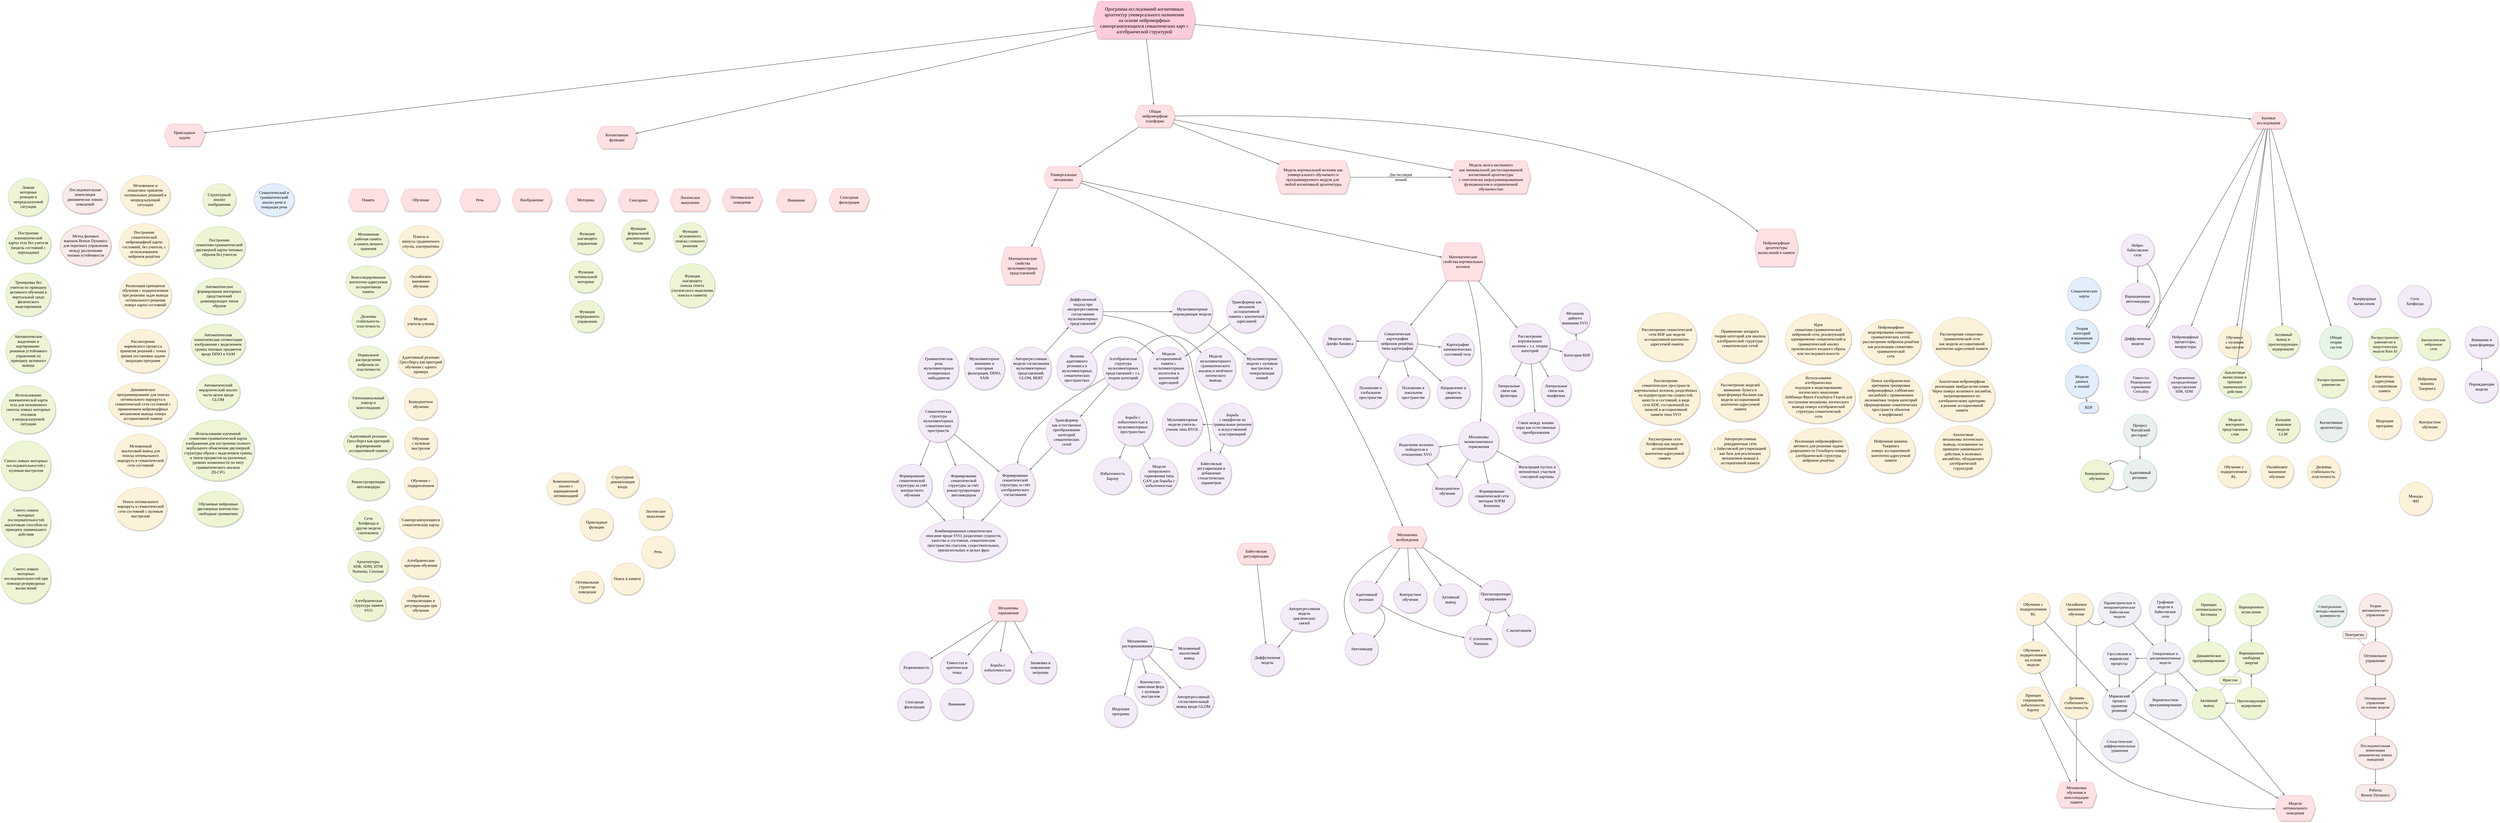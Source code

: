 <mxfile version="26.0.2">
  <diagram name="Page-1" id="ad52d381-51e7-2e0d-a935-2d0ddd2fd229">
    <mxGraphModel dx="8934" dy="5219" grid="1" gridSize="10" guides="1" tooltips="1" connect="1" arrows="1" fold="1" page="1" pageScale="1" pageWidth="1654" pageHeight="1169" background="none" math="0" shadow="0">
      <root>
        <mxCell id="0" />
        <mxCell id="1" parent="0" />
        <mxCell id="GqTlXlMeytFH90FR9I8b-99" value="&lt;div&gt;&lt;font style=&quot;font-size: 16px;&quot;&gt;Параметрические и&lt;/font&gt;&lt;/div&gt;&lt;font style=&quot;font-size: 16px;&quot;&gt;непараметрические&lt;/font&gt;&lt;div&gt;&lt;font style=&quot;font-size: 16px;&quot;&gt;байесовские&lt;/font&gt;&lt;/div&gt;&lt;div&gt;&lt;font style=&quot;font-size: 16px;&quot;&gt;модели&lt;/font&gt;&lt;/div&gt;" style="ellipse;whiteSpace=wrap;html=1;rounded=1;shadow=1;comic=0;labelBackgroundColor=none;strokeWidth=1;fontFamily=Times New Roman;fontSize=12;align=center;perimeterSpacing=0;strokeColor=#AFA9B5;fillStyle=auto;fillColor=#F1EEF5;verticalAlign=middle;fontColor=default;autosize=0;resizable=1;horizontal=1;arcSize=26;" parent="1" vertex="1">
          <mxGeometry x="7256" y="1573.25" width="179" height="143.5" as="geometry" />
        </mxCell>
        <mxCell id="GqTlXlMeytFH90FR9I8b-100" value="&lt;div&gt;&lt;font style=&quot;font-size: 17px;&quot;&gt;Графовые&lt;/font&gt;&lt;/div&gt;&lt;div&gt;&lt;font style=&quot;font-size: 17px;&quot;&gt;модели и&lt;/font&gt;&lt;/div&gt;&lt;div&gt;&lt;font style=&quot;font-size: 17px;&quot;&gt;байесовские&lt;/font&gt;&lt;/div&gt;&lt;div&gt;&lt;font style=&quot;font-size: 17px;&quot;&gt;сети&lt;/font&gt;&lt;/div&gt;" style="ellipse;whiteSpace=wrap;html=1;rounded=1;shadow=1;comic=0;labelBackgroundColor=none;strokeWidth=1;fontFamily=Times New Roman;fontSize=12;align=center;perimeterSpacing=0;strokeColor=#AFA9B5;fillStyle=auto;fillColor=#F1EEF5;verticalAlign=middle;fontColor=default;autosize=0;resizable=1;horizontal=1;arcSize=26;" parent="1" vertex="1">
          <mxGeometry x="7471" y="1576.25" width="136" height="135" as="geometry" />
        </mxCell>
        <mxCell id="6Sv2KuHa2b_CydcZ8xwV-12" value="&lt;span style=&quot;font-size: 16px;&quot;&gt;Спектральные методы снижения&lt;/span&gt;&lt;div&gt;&lt;span style=&quot;font-size: 16px;&quot;&gt;размерности&lt;/span&gt;&lt;/div&gt;" style="ellipse;whiteSpace=wrap;html=1;rounded=1;shadow=1;comic=0;labelBackgroundColor=none;strokeWidth=1;fontFamily=Times New Roman;fontSize=12;align=center;perimeterSpacing=0;strokeColor=#8BCCA8;fillStyle=auto;fillColor=#E9F0EE;verticalAlign=middle;autosize=0;resizable=1;horizontal=1;fontColor=default;" parent="1" vertex="1">
          <mxGeometry x="8166.49" y="1583" width="140" height="135" as="geometry" />
        </mxCell>
        <mxCell id="6Sv2KuHa2b_CydcZ8xwV-46" value="&lt;font style=&quot;font-size: 17px;&quot;&gt;Нейро-&lt;/font&gt;&lt;div&gt;&lt;font style=&quot;font-size: 17px;&quot;&gt;байесовские&lt;br&gt;&lt;/font&gt;&lt;div&gt;&lt;font style=&quot;font-size: 17px;&quot;&gt;сети&lt;/font&gt;&lt;/div&gt;&lt;/div&gt;" style="ellipse;whiteSpace=wrap;html=1;rounded=1;shadow=1;comic=0;labelBackgroundColor=none;strokeWidth=1;fontFamily=Times New Roman;fontSize=12;align=center;perimeterSpacing=0;strokeColor=#BF92D4;fillStyle=auto;fillColor=#F3EBF7;verticalAlign=middle;autosize=0;resizable=1;horizontal=1;fontColor=default;" parent="1" vertex="1">
          <mxGeometry x="7352.35" y="56.25" width="140" height="135" as="geometry" />
        </mxCell>
        <mxCell id="lsxUPZ-5RXZpL6xR7GCQ-13" value="&lt;font style=&quot;font-size: 17px;&quot;&gt;Принцип&lt;/font&gt;&lt;div&gt;&lt;font style=&quot;font-size: 17px;&quot;&gt;оптимальности&lt;/font&gt;&lt;/div&gt;&lt;div&gt;&lt;font style=&quot;font-size: 17px;&quot;&gt;Беллмана&lt;/font&gt;&lt;/div&gt;" style="ellipse;whiteSpace=wrap;html=1;rounded=1;shadow=1;comic=0;labelBackgroundColor=none;strokeWidth=1;fontFamily=Times New Roman;fontSize=12;align=center;perimeterSpacing=0;strokeColor=#A4CC8D;fillStyle=auto;fillColor=#EDF5D5;verticalAlign=middle;autosize=0;resizable=1;horizontal=1;fontColor=default;" parent="1" vertex="1">
          <mxGeometry x="7653" y="1577.5" width="140" height="135" as="geometry" />
        </mxCell>
        <mxCell id="lsxUPZ-5RXZpL6xR7GCQ-14" value="&lt;font style=&quot;font-size: 17px;&quot;&gt;Динамическое&lt;/font&gt;&lt;div&gt;&lt;font style=&quot;font-size: 17px;&quot;&gt;программирование&lt;/font&gt;&lt;/div&gt;" style="ellipse;whiteSpace=wrap;html=1;rounded=1;shadow=1;comic=0;labelBackgroundColor=none;strokeWidth=1;fontFamily=Times New Roman;fontSize=12;align=center;perimeterSpacing=0;strokeColor=#A4CC8D;fillStyle=auto;fillColor=#EDF5D5;verticalAlign=middle;autosize=0;resizable=1;horizontal=1;fontColor=default;" parent="1" vertex="1">
          <mxGeometry x="7638" y="1781.25" width="170" height="140" as="geometry" />
        </mxCell>
        <mxCell id="lsxUPZ-5RXZpL6xR7GCQ-15" value="&lt;font style=&quot;font-size: 17px;&quot;&gt;Вариационное&lt;/font&gt;&lt;div&gt;&lt;font style=&quot;font-size: 17px;&quot;&gt;исчисление&lt;/font&gt;&lt;/div&gt;" style="ellipse;whiteSpace=wrap;html=1;rounded=1;shadow=1;comic=0;labelBackgroundColor=none;strokeWidth=1;fontFamily=Times New Roman;fontSize=12;align=center;perimeterSpacing=0;strokeColor=#A4CC8D;fillStyle=auto;fillColor=#EDF5D5;verticalAlign=middle;autosize=0;resizable=1;horizontal=1;fontColor=default;" parent="1" vertex="1">
          <mxGeometry x="7833" y="1577.5" width="140" height="135" as="geometry" />
        </mxCell>
        <mxCell id="lsxUPZ-5RXZpL6xR7GCQ-20" value="" style="edgeStyle=none;rounded=1;html=1;labelBackgroundColor=none;startArrow=none;startFill=0;startSize=5;endArrow=classicThin;endFill=1;endSize=5;jettySize=auto;orthogonalLoop=1;strokeColor=#696969;strokeWidth=2;fontFamily=Times New Roman;fontSize=12;align=center;verticalAlign=middle;fontColor=default;exitX=0.5;exitY=1;exitDx=0;exitDy=0;entryX=0.5;entryY=0;entryDx=0;entryDy=0;" parent="1" source="lsxUPZ-5RXZpL6xR7GCQ-13" target="lsxUPZ-5RXZpL6xR7GCQ-14" edge="1">
          <mxGeometry relative="1" as="geometry">
            <mxPoint x="8114" y="1540.75" as="sourcePoint" />
            <mxPoint x="8114" y="1596.75" as="targetPoint" />
          </mxGeometry>
        </mxCell>
        <mxCell id="lsxUPZ-5RXZpL6xR7GCQ-25" value="&lt;font style=&quot;font-size: 17px;&quot;&gt;Обучение с&lt;/font&gt;&lt;div&gt;&lt;font style=&quot;font-size: 17px;&quot;&gt;подкреплением&lt;/font&gt;&lt;/div&gt;&lt;div&gt;&lt;font style=&quot;font-size: 17px;&quot;&gt;RL&lt;/font&gt;&lt;/div&gt;" style="ellipse;whiteSpace=wrap;html=1;rounded=1;shadow=1;comic=0;labelBackgroundColor=none;strokeWidth=1;fontFamily=Times New Roman;fontSize=12;align=center;perimeterSpacing=0;strokeColor=#D6C492;fillStyle=auto;fillColor=#FCF1D9;verticalAlign=middle;autosize=0;resizable=1;horizontal=1;fontColor=default;" parent="1" vertex="1">
          <mxGeometry x="6910" y="1576.25" width="140" height="135" as="geometry" />
        </mxCell>
        <mxCell id="lsxUPZ-5RXZpL6xR7GCQ-29" value="&lt;font style=&quot;font-size: 17px;&quot;&gt;Вариационные&lt;/font&gt;&lt;div&gt;&lt;font style=&quot;font-size: 17px;&quot;&gt;автоэнкодеры&lt;/font&gt;&lt;/div&gt;" style="ellipse;whiteSpace=wrap;html=1;rounded=1;shadow=1;comic=0;labelBackgroundColor=none;strokeWidth=1;fontFamily=Times New Roman;fontSize=12;align=center;perimeterSpacing=0;strokeColor=#BF92D4;fillStyle=auto;fillColor=#F3EBF7;verticalAlign=middle;autosize=0;resizable=1;horizontal=1;fontColor=default;" parent="1" vertex="1">
          <mxGeometry x="7352.35" y="262.75" width="140" height="135" as="geometry" />
        </mxCell>
        <mxCell id="lsxUPZ-5RXZpL6xR7GCQ-36" value="" style="edgeStyle=none;rounded=1;html=1;labelBackgroundColor=none;startArrow=none;startFill=0;startSize=5;endArrow=classicThin;endFill=1;endSize=5;jettySize=auto;orthogonalLoop=1;strokeColor=#696969;strokeWidth=2;fontFamily=Times New Roman;fontSize=12;align=center;verticalAlign=middle;fontColor=default;exitX=0.5;exitY=1;exitDx=0;exitDy=0;" parent="1" source="6Sv2KuHa2b_CydcZ8xwV-46" target="lsxUPZ-5RXZpL6xR7GCQ-29" edge="1">
          <mxGeometry relative="1" as="geometry">
            <mxPoint x="7615.35" y="202.75" as="sourcePoint" />
            <mxPoint x="7615.35" y="272.75" as="targetPoint" />
          </mxGeometry>
        </mxCell>
        <mxCell id="lsxUPZ-5RXZpL6xR7GCQ-40" value="&lt;font style=&quot;font-size: 17px;&quot;&gt;Вариационная&lt;/font&gt;&lt;div&gt;&lt;font style=&quot;font-size: 17px;&quot;&gt;свободная&lt;/font&gt;&lt;/div&gt;&lt;div&gt;&lt;font style=&quot;font-size: 17px;&quot;&gt;энергия&lt;/font&gt;&lt;/div&gt;" style="ellipse;whiteSpace=wrap;html=1;rounded=1;shadow=1;comic=0;labelBackgroundColor=none;strokeWidth=1;fontFamily=Times New Roman;fontSize=12;align=center;perimeterSpacing=0;strokeColor=#A4CC8D;fillStyle=auto;fillColor=#EDF5D5;verticalAlign=middle;autosize=0;resizable=1;horizontal=1;fontColor=default;" parent="1" vertex="1">
          <mxGeometry x="7833" y="1782.75" width="140" height="135" as="geometry" />
        </mxCell>
        <mxCell id="lsxUPZ-5RXZpL6xR7GCQ-47" value="" style="edgeStyle=none;rounded=1;html=1;labelBackgroundColor=none;startArrow=none;startFill=0;startSize=5;endArrow=classicThin;endFill=1;endSize=5;jettySize=auto;orthogonalLoop=1;strokeColor=#696969;strokeWidth=2;fontFamily=Times New Roman;fontSize=12;align=center;verticalAlign=middle;fontColor=default;entryX=0.5;entryY=0;entryDx=0;entryDy=0;exitX=0.5;exitY=1;exitDx=0;exitDy=0;" parent="1" source="lsxUPZ-5RXZpL6xR7GCQ-15" target="lsxUPZ-5RXZpL6xR7GCQ-40" edge="1">
          <mxGeometry relative="1" as="geometry">
            <mxPoint x="7733" y="1526.75" as="sourcePoint" />
            <mxPoint x="7733" y="1594.75" as="targetPoint" />
          </mxGeometry>
        </mxCell>
        <mxCell id="lsxUPZ-5RXZpL6xR7GCQ-50" value="&lt;span style=&quot;font-size: 17px;&quot;&gt;Фристон&lt;/span&gt;" style="rounded=1;whiteSpace=wrap;html=1;shadow=1;comic=0;labelBackgroundColor=none;strokeWidth=1;fontFamily=Times New Roman;fontSize=12;align=center;fillColor=#EDF5D5;strokeColor=#A4CC8D;resizable=1;autosize=1;fillStyle=auto;verticalAlign=middle;fontColor=default;arcSize=33;" parent="1" vertex="1">
          <mxGeometry x="7768" y="1928.75" width="90" height="30" as="geometry" />
        </mxCell>
        <mxCell id="lsxUPZ-5RXZpL6xR7GCQ-51" value="" style="edgeStyle=none;rounded=1;html=1;labelBackgroundColor=none;startArrow=none;startFill=0;startSize=5;endArrow=classicThin;endFill=1;endSize=5;jettySize=auto;orthogonalLoop=1;strokeColor=#B3B3B3;strokeWidth=2;fontFamily=Times New Roman;fontSize=12;" parent="1" source="lsxUPZ-5RXZpL6xR7GCQ-50" target="lsxUPZ-5RXZpL6xR7GCQ-40" edge="1">
          <mxGeometry relative="1" as="geometry">
            <mxPoint x="8139" y="1855.5" as="sourcePoint" />
            <mxPoint x="7968" y="1835.5" as="targetPoint" />
          </mxGeometry>
        </mxCell>
        <mxCell id="lsxUPZ-5RXZpL6xR7GCQ-59" value="&lt;font style=&quot;font-size: 16px;&quot;&gt;Прогнозирующее&lt;/font&gt;&lt;div&gt;&lt;font style=&quot;font-size: 16px;&quot;&gt;кодирование&lt;/font&gt;&lt;/div&gt;" style="ellipse;whiteSpace=wrap;html=1;rounded=1;shadow=1;comic=0;labelBackgroundColor=none;strokeWidth=1;fontFamily=Times New Roman;fontSize=12;align=center;perimeterSpacing=0;strokeColor=#A4CC8D;fillStyle=auto;fillColor=#EDF5D5;verticalAlign=middle;autosize=0;resizable=1;horizontal=1;fontColor=default;" parent="1" vertex="1">
          <mxGeometry x="7833" y="1973.75" width="140" height="135" as="geometry" />
        </mxCell>
        <mxCell id="lsxUPZ-5RXZpL6xR7GCQ-62" value="&lt;font style=&quot;font-size: 17px;&quot;&gt;Активный&lt;/font&gt;&lt;div&gt;&lt;font style=&quot;font-size: 17px;&quot;&gt;вывод&lt;/font&gt;&lt;/div&gt;" style="ellipse;whiteSpace=wrap;html=1;rounded=1;shadow=1;comic=0;labelBackgroundColor=none;strokeWidth=1;fontFamily=Times New Roman;fontSize=12;align=center;perimeterSpacing=0;strokeColor=#A4CC8D;fillStyle=auto;fillColor=#EDF5D5;verticalAlign=middle;autosize=0;resizable=1;horizontal=1;fontColor=default;" parent="1" vertex="1">
          <mxGeometry x="7653" y="1973.75" width="140" height="135" as="geometry" />
        </mxCell>
        <mxCell id="lsxUPZ-5RXZpL6xR7GCQ-63" value="" style="edgeStyle=none;rounded=1;html=1;labelBackgroundColor=none;startArrow=none;startFill=0;startSize=5;endArrow=classicThin;endFill=1;endSize=5;jettySize=auto;orthogonalLoop=1;strokeColor=#696969;strokeWidth=2;fontFamily=Times New Roman;fontSize=12;align=center;verticalAlign=middle;fontColor=default;entryX=0.5;entryY=1;entryDx=0;entryDy=0;exitX=0.5;exitY=0;exitDx=0;exitDy=0;" parent="1" source="lsxUPZ-5RXZpL6xR7GCQ-59" target="lsxUPZ-5RXZpL6xR7GCQ-40" edge="1">
          <mxGeometry relative="1" as="geometry">
            <mxPoint x="7913" y="1731.75" as="sourcePoint" />
            <mxPoint x="7913" y="1792.75" as="targetPoint" />
          </mxGeometry>
        </mxCell>
        <mxCell id="lsxUPZ-5RXZpL6xR7GCQ-64" value="" style="edgeStyle=none;rounded=1;html=1;labelBackgroundColor=none;startArrow=none;startFill=0;startSize=5;endArrow=classicThin;endFill=1;endSize=5;jettySize=auto;orthogonalLoop=1;strokeColor=#696969;strokeWidth=2;fontFamily=Times New Roman;fontSize=12;align=center;verticalAlign=middle;fontColor=default;entryX=1;entryY=0.5;entryDx=0;entryDy=0;exitX=0;exitY=0.5;exitDx=0;exitDy=0;" parent="1" source="lsxUPZ-5RXZpL6xR7GCQ-59" target="lsxUPZ-5RXZpL6xR7GCQ-62" edge="1">
          <mxGeometry relative="1" as="geometry">
            <mxPoint x="7913" y="1983.75" as="sourcePoint" />
            <mxPoint x="7913" y="1932.75" as="targetPoint" />
          </mxGeometry>
        </mxCell>
        <mxCell id="lsxUPZ-5RXZpL6xR7GCQ-65" value="" style="edgeStyle=none;rounded=1;html=1;labelBackgroundColor=none;startArrow=none;startFill=0;startSize=5;endArrow=classicThin;endFill=1;endSize=5;jettySize=auto;orthogonalLoop=1;strokeColor=#B3B3B3;strokeWidth=2;fontFamily=Times New Roman;fontSize=12;" parent="1" source="lsxUPZ-5RXZpL6xR7GCQ-50" target="lsxUPZ-5RXZpL6xR7GCQ-62" edge="1">
          <mxGeometry relative="1" as="geometry">
            <mxPoint x="7798" y="1963.75" as="sourcePoint" />
            <mxPoint x="7858" y="1904.75" as="targetPoint" />
          </mxGeometry>
        </mxCell>
        <mxCell id="lsxUPZ-5RXZpL6xR7GCQ-66" value="&lt;font style=&quot;font-size: 17px;&quot;&gt;Конкурентное&lt;/font&gt;&lt;div&gt;&lt;font style=&quot;font-size: 17px;&quot;&gt;обучение&lt;/font&gt;&lt;/div&gt;" style="ellipse;whiteSpace=wrap;html=1;rounded=1;shadow=1;comic=0;labelBackgroundColor=none;strokeWidth=1;fontFamily=Times New Roman;fontSize=12;align=center;perimeterSpacing=0;strokeColor=#A4CC8D;fillStyle=auto;fillColor=#EDF5D5;verticalAlign=middle;autosize=0;resizable=1;horizontal=1;fontColor=default;" parent="1" vertex="1">
          <mxGeometry x="7180" y="1012.25" width="140" height="135" as="geometry" />
        </mxCell>
        <mxCell id="lsxUPZ-5RXZpL6xR7GCQ-70" value="&lt;div&gt;&lt;span style=&quot;font-size: 17px;&quot;&gt;Гауссовские и марковские процессы&lt;/span&gt;&lt;/div&gt;" style="ellipse;whiteSpace=wrap;html=1;rounded=1;shadow=1;comic=0;labelBackgroundColor=none;strokeWidth=1;fontFamily=Times New Roman;fontSize=12;align=center;perimeterSpacing=0;strokeColor=#AFA9B5;fillStyle=auto;fillColor=#F1EEF5;verticalAlign=middle;fontColor=default;autosize=0;resizable=1;horizontal=1;arcSize=26;" parent="1" vertex="1">
          <mxGeometry x="7274.13" y="1785.25" width="140" height="135" as="geometry" />
        </mxCell>
        <mxCell id="lsxUPZ-5RXZpL6xR7GCQ-72" value="&lt;div&gt;&lt;font style=&quot;font-size: 16px;&quot;&gt;Генеративные и&lt;/font&gt;&lt;/div&gt;&lt;div&gt;&lt;font style=&quot;font-size: 16px;&quot;&gt;дискриминативные&lt;/font&gt;&lt;/div&gt;&lt;div&gt;&lt;font style=&quot;font-size: 16px;&quot;&gt;модели&lt;/font&gt;&lt;/div&gt;" style="ellipse;whiteSpace=wrap;html=1;rounded=1;shadow=1;comic=0;labelBackgroundColor=none;strokeWidth=1;fontFamily=Times New Roman;fontSize=12;align=center;perimeterSpacing=0;strokeColor=#AFA9B5;fillStyle=auto;fillColor=#F1EEF5;verticalAlign=middle;fontColor=default;autosize=0;resizable=1;horizontal=1;arcSize=26;" parent="1" vertex="1">
          <mxGeometry x="7460.81" y="1782.75" width="156.38" height="135" as="geometry" />
        </mxCell>
        <mxCell id="lsxUPZ-5RXZpL6xR7GCQ-74" value="" style="edgeStyle=none;rounded=0;html=1;labelBackgroundColor=none;startArrow=none;startFill=0;startSize=5;endArrow=classicThin;endFill=1;endSize=5;jettySize=auto;orthogonalLoop=1;strokeColor=#696969;strokeWidth=2;fontFamily=Times New Roman;fontSize=12;align=center;verticalAlign=middle;fontColor=default;curved=1;" parent="1" source="lsxUPZ-5RXZpL6xR7GCQ-72" target="lsxUPZ-5RXZpL6xR7GCQ-62" edge="1">
          <mxGeometry relative="1" as="geometry">
            <mxPoint x="7398" y="1518.75" as="sourcePoint" />
            <mxPoint x="7505" y="1801.75" as="targetPoint" />
          </mxGeometry>
        </mxCell>
        <mxCell id="HH8Qyzm25gVhgutufYbr-60" value="&lt;font style=&quot;font-size: 17px;&quot;&gt;Онлайновое&lt;/font&gt;&lt;div&gt;&lt;font style=&quot;font-size: 17px;&quot;&gt;машинное&lt;br&gt;&lt;/font&gt;&lt;div&gt;&lt;font style=&quot;font-size: 17px;&quot;&gt;обучение&lt;/font&gt;&lt;/div&gt;&lt;/div&gt;" style="ellipse;whiteSpace=wrap;html=1;rounded=1;shadow=1;comic=0;labelBackgroundColor=none;strokeWidth=1;fontFamily=Times New Roman;fontSize=12;align=center;perimeterSpacing=0;strokeColor=#D6C492;fillStyle=auto;fillColor=#FCF1D9;verticalAlign=middle;autosize=0;resizable=1;horizontal=1;fontColor=default;" parent="1" vertex="1">
          <mxGeometry x="7093" y="1576.25" width="140" height="135" as="geometry" />
        </mxCell>
        <mxCell id="HH8Qyzm25gVhgutufYbr-61" value="" style="edgeStyle=none;rounded=0;html=1;labelBackgroundColor=none;startArrow=none;startFill=0;startSize=5;endArrow=classicThin;endFill=1;endSize=5;jettySize=auto;orthogonalLoop=1;strokeColor=#696969;strokeWidth=2;fontFamily=Times New Roman;fontSize=12;align=center;verticalAlign=middle;fontColor=default;curved=1;" parent="1" source="6Sv2KuHa2b_CydcZ8xwV-46" target="xhr9VRiKwX6RT9ORktvZ-13" edge="1">
          <mxGeometry relative="1" as="geometry">
            <mxPoint x="6481.84" y="2021.25" as="sourcePoint" />
            <mxPoint x="6482.84" y="2302.25" as="targetPoint" />
            <Array as="points">
              <mxPoint x="7567.84" y="326.25" />
            </Array>
          </mxGeometry>
        </mxCell>
        <mxCell id="4cnz_5EQ4KDH5PCBS3kL-22" value="" style="edgeStyle=none;rounded=0;html=1;labelBackgroundColor=none;startArrow=none;startFill=0;startSize=5;endArrow=classicThin;endFill=1;endSize=5;jettySize=auto;orthogonalLoop=1;strokeColor=#696969;strokeWidth=2;fontFamily=Times New Roman;fontSize=12;align=center;verticalAlign=middle;fontColor=default;curved=1;entryX=0;entryY=1;entryDx=0;entryDy=0;exitX=1;exitY=1;exitDx=0;exitDy=0;" parent="1" source="HH8Qyzm25gVhgutufYbr-60" target="GqTlXlMeytFH90FR9I8b-99" edge="1">
          <mxGeometry relative="1" as="geometry">
            <mxPoint x="7435" y="1910.75" as="sourcePoint" />
            <mxPoint x="7507" y="1907.75" as="targetPoint" />
            <Array as="points">
              <mxPoint x="7242" y="1722.75" />
            </Array>
          </mxGeometry>
        </mxCell>
        <mxCell id="4cnz_5EQ4KDH5PCBS3kL-23" value="&lt;div&gt;&lt;font style=&quot;font-size: 17px;&quot;&gt;Вероятностное&lt;/font&gt;&lt;/div&gt;&lt;div&gt;&lt;font style=&quot;font-size: 17px;&quot;&gt;программирование&lt;/font&gt;&lt;/div&gt;" style="ellipse;whiteSpace=wrap;html=1;rounded=1;shadow=1;comic=0;labelBackgroundColor=none;strokeWidth=1;fontFamily=Times New Roman;fontSize=12;align=center;perimeterSpacing=0;strokeColor=#AFA9B5;fillStyle=auto;fillColor=#F1EEF5;verticalAlign=middle;fontColor=default;autosize=0;resizable=1;horizontal=1;arcSize=26;" parent="1" vertex="1">
          <mxGeometry x="7449.51" y="1966.5" width="179" height="143.5" as="geometry" />
        </mxCell>
        <mxCell id="4cnz_5EQ4KDH5PCBS3kL-24" value="" style="edgeStyle=none;rounded=0;html=1;labelBackgroundColor=none;startArrow=none;startFill=0;startSize=5;endArrow=classicThin;endFill=1;endSize=5;jettySize=auto;orthogonalLoop=1;strokeColor=#696969;strokeWidth=2;fontFamily=Times New Roman;fontSize=12;align=center;verticalAlign=middle;fontColor=default;curved=1;" parent="1" source="lsxUPZ-5RXZpL6xR7GCQ-72" target="4cnz_5EQ4KDH5PCBS3kL-23" edge="1">
          <mxGeometry relative="1" as="geometry">
            <mxPoint x="7401" y="1518.75" as="sourcePoint" />
            <mxPoint x="7528" y="1798.75" as="targetPoint" />
          </mxGeometry>
        </mxCell>
        <mxCell id="4cnz_5EQ4KDH5PCBS3kL-38" value="&lt;font style=&quot;font-size: 17px;&quot;&gt;Принцип&lt;/font&gt;&lt;div&gt;&lt;font style=&quot;font-size: 17px;&quot;&gt;сокращения&lt;/font&gt;&lt;/div&gt;&lt;div&gt;&lt;font style=&quot;font-size: 17px;&quot;&gt;избыточности&lt;/font&gt;&lt;/div&gt;&lt;div&gt;&lt;font style=&quot;font-size: 17px;&quot;&gt;Барлоу&lt;/font&gt;&lt;/div&gt;" style="ellipse;whiteSpace=wrap;html=1;rounded=1;shadow=1;comic=0;labelBackgroundColor=none;strokeWidth=1;fontFamily=Times New Roman;fontSize=12;align=center;perimeterSpacing=0;strokeColor=#D6C492;fillStyle=auto;fillColor=#FCF1D9;verticalAlign=middle;autosize=0;resizable=1;horizontal=1;fontColor=default;" parent="1" vertex="1">
          <mxGeometry x="6910" y="1971.87" width="140" height="135" as="geometry" />
        </mxCell>
        <mxCell id="4cnz_5EQ4KDH5PCBS3kL-41" value="&lt;font style=&quot;font-size: 17px;&quot;&gt;Обучение с&lt;/font&gt;&lt;div&gt;&lt;font style=&quot;font-size: 17px;&quot;&gt;подкреплением&lt;/font&gt;&lt;/div&gt;&lt;div&gt;&lt;font style=&quot;font-size: 17px;&quot;&gt;на основе&lt;/font&gt;&lt;/div&gt;&lt;div&gt;&lt;font style=&quot;font-size: 17px;&quot;&gt;модели&lt;/font&gt;&lt;/div&gt;" style="ellipse;whiteSpace=wrap;html=1;rounded=1;shadow=1;comic=0;labelBackgroundColor=none;strokeWidth=1;fontFamily=Times New Roman;fontSize=12;align=center;perimeterSpacing=0;strokeColor=#D6C492;fillStyle=auto;fillColor=#FCF1D9;verticalAlign=middle;autosize=0;resizable=1;horizontal=1;fontColor=default;" parent="1" vertex="1">
          <mxGeometry x="6910" y="1780.25" width="140" height="135" as="geometry" />
        </mxCell>
        <mxCell id="4cnz_5EQ4KDH5PCBS3kL-42" value="" style="edgeStyle=none;rounded=1;html=1;labelBackgroundColor=none;startArrow=none;startFill=0;startSize=5;endArrow=classicThin;endFill=1;endSize=5;jettySize=auto;orthogonalLoop=1;strokeColor=#696969;strokeWidth=2;fontFamily=Times New Roman;fontSize=12;align=center;verticalAlign=middle;fontColor=default;" parent="1" source="lsxUPZ-5RXZpL6xR7GCQ-25" target="4cnz_5EQ4KDH5PCBS3kL-41" edge="1">
          <mxGeometry relative="1" as="geometry">
            <mxPoint x="6849" y="2098.75" as="sourcePoint" />
            <mxPoint x="6930" y="2180.75" as="targetPoint" />
          </mxGeometry>
        </mxCell>
        <mxCell id="4cnz_5EQ4KDH5PCBS3kL-43" value="&lt;font style=&quot;font-size: 17px;&quot;&gt;Марковский&lt;/font&gt;&lt;div&gt;&lt;font style=&quot;font-size: 17px;&quot;&gt;процесс&lt;/font&gt;&lt;/div&gt;&lt;div&gt;&lt;font style=&quot;font-size: 17px;&quot;&gt;принятия&lt;/font&gt;&lt;/div&gt;&lt;div&gt;&lt;font style=&quot;font-size: 17px;&quot;&gt;решений&lt;/font&gt;&lt;/div&gt;" style="ellipse;whiteSpace=wrap;html=1;rounded=1;shadow=1;comic=0;labelBackgroundColor=none;strokeWidth=1;fontFamily=Times New Roman;fontSize=12;align=center;perimeterSpacing=0;strokeColor=#AFA9B5;fillStyle=auto;fillColor=#F1EEF5;verticalAlign=middle;fontColor=default;autosize=0;resizable=1;horizontal=1;arcSize=26;" parent="1" vertex="1">
          <mxGeometry x="7273.75" y="1974.75" width="140.75" height="135" as="geometry" />
        </mxCell>
        <mxCell id="4cnz_5EQ4KDH5PCBS3kL-44" value="" style="edgeStyle=none;rounded=0;html=1;labelBackgroundColor=none;startArrow=none;startFill=0;startSize=5;endArrow=classicThin;endFill=1;endSize=5;jettySize=auto;orthogonalLoop=1;strokeColor=#696969;strokeWidth=2;fontFamily=Times New Roman;fontSize=12;align=center;verticalAlign=middle;fontColor=default;curved=1;" parent="1" source="lsxUPZ-5RXZpL6xR7GCQ-25" target="4cnz_5EQ4KDH5PCBS3kL-43" edge="1">
          <mxGeometry relative="1" as="geometry">
            <mxPoint x="6990" y="1720.75" as="sourcePoint" />
            <mxPoint x="6990" y="1790.75" as="targetPoint" />
          </mxGeometry>
        </mxCell>
        <mxCell id="4cnz_5EQ4KDH5PCBS3kL-45" value="" style="edgeStyle=none;rounded=0;html=1;labelBackgroundColor=none;startArrow=none;startFill=0;startSize=5;endArrow=classicThin;endFill=1;endSize=5;jettySize=auto;orthogonalLoop=1;strokeColor=#696969;strokeWidth=2;fontFamily=Times New Roman;fontSize=12;align=center;verticalAlign=middle;fontColor=default;curved=1;exitX=0.253;exitY=0.93;exitDx=0;exitDy=0;exitPerimeter=0;" parent="1" source="lsxUPZ-5RXZpL6xR7GCQ-72" target="4cnz_5EQ4KDH5PCBS3kL-43" edge="1">
          <mxGeometry relative="1" as="geometry">
            <mxPoint x="7588" y="1910.75" as="sourcePoint" />
            <mxPoint x="7684" y="2003.75" as="targetPoint" />
          </mxGeometry>
        </mxCell>
        <mxCell id="4cnz_5EQ4KDH5PCBS3kL-46" value="" style="edgeStyle=none;rounded=0;html=1;labelBackgroundColor=none;startArrow=none;startFill=0;startSize=5;endArrow=classicThin;endFill=1;endSize=5;jettySize=auto;orthogonalLoop=1;strokeColor=#696969;strokeWidth=2;fontFamily=Times New Roman;fontSize=12;align=center;verticalAlign=middle;fontColor=default;curved=1;exitX=0;exitY=0;exitDx=0;exitDy=0;entryX=1;entryY=0;entryDx=0;entryDy=0;" parent="1" source="3zGXLs3nFM84QyBfbS7Q-71" target="lsxUPZ-5RXZpL6xR7GCQ-66" edge="1">
          <mxGeometry relative="1" as="geometry">
            <mxPoint x="7377.35" y="1029.168" as="sourcePoint" />
            <mxPoint x="6381" y="852.25" as="targetPoint" />
            <Array as="points">
              <mxPoint x="7346" y="1001.25" />
            </Array>
          </mxGeometry>
        </mxCell>
        <mxCell id="4cnz_5EQ4KDH5PCBS3kL-47" value="" style="edgeStyle=none;rounded=0;html=1;labelBackgroundColor=none;startArrow=none;startFill=0;startSize=5;endArrow=classicThin;endFill=1;endSize=5;jettySize=auto;orthogonalLoop=1;strokeColor=#696969;strokeWidth=2;fontFamily=Times New Roman;fontSize=12;align=center;verticalAlign=middle;fontColor=default;curved=1;exitX=1;exitY=1;exitDx=0;exitDy=0;entryX=0;entryY=1;entryDx=0;entryDy=0;" parent="1" source="lsxUPZ-5RXZpL6xR7GCQ-66" target="3zGXLs3nFM84QyBfbS7Q-71" edge="1">
          <mxGeometry relative="1" as="geometry">
            <mxPoint x="7387" y="1039.25" as="sourcePoint" />
            <mxPoint x="7377.35" y="1124.332" as="targetPoint" />
            <Array as="points">
              <mxPoint x="7336" y="1151.25" />
            </Array>
          </mxGeometry>
        </mxCell>
        <mxCell id="4cnz_5EQ4KDH5PCBS3kL-51" value="" style="edgeStyle=none;rounded=0;html=1;labelBackgroundColor=none;startArrow=none;startFill=0;startSize=5;endArrow=classicThin;endFill=1;endSize=5;jettySize=auto;orthogonalLoop=1;strokeColor=#696969;strokeWidth=2;fontFamily=Times New Roman;fontSize=12;align=center;verticalAlign=middle;fontColor=default;curved=1;entryX=0.5;entryY=0;entryDx=0;entryDy=0;exitX=0.5;exitY=1;exitDx=0;exitDy=0;" parent="1" source="GqTlXlMeytFH90FR9I8b-100" target="lsxUPZ-5RXZpL6xR7GCQ-72" edge="1">
          <mxGeometry relative="1" as="geometry">
            <mxPoint x="7538" y="1930.75" as="sourcePoint" />
            <mxPoint x="7538" y="1976.75" as="targetPoint" />
          </mxGeometry>
        </mxCell>
        <mxCell id="4cnz_5EQ4KDH5PCBS3kL-52" value="&lt;div&gt;&lt;font style=&quot;font-size: 16px;&quot;&gt;Теория&lt;/font&gt;&lt;/div&gt;&lt;div&gt;&lt;font style=&quot;font-size: 16px;&quot;&gt;автоматического&lt;/font&gt;&lt;/div&gt;&lt;div&gt;&lt;font style=&quot;font-size: 16px;&quot;&gt;управления&lt;/font&gt;&lt;/div&gt;" style="ellipse;whiteSpace=wrap;html=1;rounded=1;shadow=1;comic=0;labelBackgroundColor=none;strokeWidth=1;fontFamily=Times New Roman;fontSize=12;align=center;perimeterSpacing=0;strokeColor=#B87979;fillStyle=auto;fillColor=#F8EBE9;" parent="1" vertex="1">
          <mxGeometry x="8358.49" y="1577.5" width="140" height="140" as="geometry" />
        </mxCell>
        <mxCell id="4cnz_5EQ4KDH5PCBS3kL-55" value="&lt;div&gt;&lt;font style=&quot;font-size: 17px;&quot;&gt;Оптимальное&lt;/font&gt;&lt;/div&gt;&lt;div&gt;&lt;font style=&quot;font-size: 17px;&quot;&gt;управление&lt;/font&gt;&lt;/div&gt;" style="ellipse;whiteSpace=wrap;html=1;rounded=1;shadow=1;comic=0;labelBackgroundColor=none;strokeWidth=1;fontFamily=Times New Roman;fontSize=12;align=center;perimeterSpacing=0;strokeColor=#B87979;fillStyle=auto;fillColor=#F8EBE9;" parent="1" vertex="1">
          <mxGeometry x="8358.49" y="1780.5" width="140" height="140" as="geometry" />
        </mxCell>
        <mxCell id="4cnz_5EQ4KDH5PCBS3kL-56" value="" style="edgeStyle=none;rounded=1;html=1;labelBackgroundColor=none;startArrow=none;startFill=0;startSize=5;endArrow=classicThin;endFill=1;endSize=5;jettySize=auto;orthogonalLoop=1;strokeColor=#696969;strokeWidth=2;fontFamily=Times New Roman;fontSize=12;align=center;verticalAlign=middle;fontColor=default;" parent="1" source="4cnz_5EQ4KDH5PCBS3kL-52" target="4cnz_5EQ4KDH5PCBS3kL-55" edge="1">
          <mxGeometry relative="1" as="geometry">
            <mxPoint x="8438.49" y="1066.5" as="sourcePoint" />
            <mxPoint x="8438.49" y="1587.5" as="targetPoint" />
          </mxGeometry>
        </mxCell>
        <mxCell id="4cnz_5EQ4KDH5PCBS3kL-57" value="&lt;span style=&quot;font-size: 17px;&quot;&gt;Понтрягин&lt;/span&gt;" style="rounded=1;whiteSpace=wrap;html=1;shadow=1;comic=0;labelBackgroundColor=none;strokeWidth=1;fontFamily=Times New Roman;fontSize=12;align=center;fillColor=#F8EBE9;strokeColor=#B87979;resizable=1;autosize=1;fillStyle=auto;verticalAlign=middle;fontColor=default;arcSize=29;" parent="1" vertex="1">
          <mxGeometry x="8290.49" y="1736.5" width="100" height="30" as="geometry" />
        </mxCell>
        <mxCell id="4cnz_5EQ4KDH5PCBS3kL-58" value="" style="edgeStyle=none;rounded=1;html=1;labelBackgroundColor=none;startArrow=none;startFill=0;startSize=5;endArrow=classicThin;endFill=1;endSize=5;jettySize=auto;orthogonalLoop=1;strokeColor=#B3B3B3;strokeWidth=2;fontFamily=Times New Roman;fontSize=12;" parent="1" source="4cnz_5EQ4KDH5PCBS3kL-57" target="4cnz_5EQ4KDH5PCBS3kL-55" edge="1">
          <mxGeometry relative="1" as="geometry">
            <mxPoint x="8364.49" y="1321.5" as="sourcePoint" />
            <mxPoint x="8423.49" y="1589.5" as="targetPoint" />
          </mxGeometry>
        </mxCell>
        <mxCell id="4cnz_5EQ4KDH5PCBS3kL-59" value="&lt;div&gt;&lt;span style=&quot;font-size: 16px;&quot;&gt;Стохастические&lt;/span&gt;&lt;/div&gt;&lt;div&gt;&lt;span style=&quot;font-size: 16px;&quot;&gt;дифференциальные&lt;/span&gt;&lt;/div&gt;&lt;div&gt;&lt;span style=&quot;font-size: 16px;&quot;&gt;уравнения&lt;/span&gt;&lt;/div&gt;" style="ellipse;whiteSpace=wrap;html=1;rounded=1;shadow=1;comic=0;labelBackgroundColor=none;strokeWidth=1;fontFamily=Times New Roman;fontSize=12;align=center;perimeterSpacing=0;strokeColor=#AFA9B5;fillStyle=auto;fillColor=#F1EEF5;verticalAlign=middle;arcSize=26;fontColor=default;autosize=0;resizable=1;" parent="1" vertex="1">
          <mxGeometry x="7266" y="2152.25" width="159" height="140" as="geometry" />
        </mxCell>
        <mxCell id="4cnz_5EQ4KDH5PCBS3kL-63" value="&lt;div&gt;&lt;span style=&quot;background-color: initial;&quot;&gt;&lt;font style=&quot;font-size: 16px;&quot;&gt;Оптимальное&lt;/font&gt;&lt;/span&gt;&lt;/div&gt;&lt;div&gt;&lt;span style=&quot;background-color: initial;&quot;&gt;&lt;font style=&quot;font-size: 16px;&quot;&gt;управление&lt;/font&gt;&lt;/span&gt;&lt;/div&gt;&lt;div&gt;&lt;span style=&quot;background-color: initial;&quot;&gt;&lt;font style=&quot;font-size: 16px;&quot;&gt;на основе модели&lt;/font&gt;&lt;/span&gt;&lt;/div&gt;" style="ellipse;whiteSpace=wrap;html=1;rounded=1;shadow=1;comic=0;labelBackgroundColor=none;strokeWidth=1;fontFamily=Times New Roman;fontSize=12;align=center;perimeterSpacing=0;strokeColor=#B87979;fillStyle=auto;fillColor=#F8EBE9;" parent="1" vertex="1">
          <mxGeometry x="8348.49" y="1969" width="160" height="140" as="geometry" />
        </mxCell>
        <mxCell id="4cnz_5EQ4KDH5PCBS3kL-64" value="" style="edgeStyle=none;rounded=1;html=1;labelBackgroundColor=none;startArrow=none;startFill=0;startSize=5;endArrow=classicThin;endFill=1;endSize=5;jettySize=auto;orthogonalLoop=1;strokeColor=#696969;strokeWidth=2;fontFamily=Times New Roman;fontSize=12;align=center;verticalAlign=middle;fontColor=default;" parent="1" source="4cnz_5EQ4KDH5PCBS3kL-55" target="4cnz_5EQ4KDH5PCBS3kL-63" edge="1">
          <mxGeometry relative="1" as="geometry">
            <mxPoint x="8438.49" y="1727.5" as="sourcePoint" />
            <mxPoint x="8438.49" y="1790.5" as="targetPoint" />
          </mxGeometry>
        </mxCell>
        <mxCell id="4cnz_5EQ4KDH5PCBS3kL-65" value="&lt;font style=&quot;font-size: 16px;&quot;&gt;Последовательная&lt;/font&gt;&lt;div&gt;&lt;font style=&quot;font-size: 16px;&quot;&gt;композиция&lt;/font&gt;&lt;/div&gt;&lt;div&gt;&lt;font style=&quot;font-size: 16px;&quot;&gt;динамически ловких поведений&lt;/font&gt;&lt;/div&gt;" style="ellipse;whiteSpace=wrap;html=1;rounded=1;shadow=1;comic=0;labelBackgroundColor=none;strokeWidth=1;fontFamily=Times New Roman;fontSize=12;align=center;perimeterSpacing=0;strokeColor=#B87979;fillStyle=auto;fillColor=#F8EBE9;" parent="1" vertex="1">
          <mxGeometry x="8338.49" y="2180.01" width="180" height="140" as="geometry" />
        </mxCell>
        <mxCell id="4cnz_5EQ4KDH5PCBS3kL-66" value="&lt;div&gt;&lt;span style=&quot;font-size: 17px;&quot;&gt;Роботы&lt;/span&gt;&lt;/div&gt;&lt;div&gt;&lt;span style=&quot;font-size: 17px;&quot;&gt;Boston Dynamics&lt;/span&gt;&lt;/div&gt;" style="whiteSpace=wrap;html=1;rounded=1;shadow=1;comic=0;labelBackgroundColor=none;strokeWidth=1;fontFamily=Times New Roman;fontSize=12;align=center;arcSize=50;fillStyle=auto;strokeColor=#B87979;verticalAlign=middle;fontColor=default;fillColor=#F8EBE9;autosize=0;resizable=1;" parent="1" vertex="1">
          <mxGeometry x="8343.49" y="2385.5" width="170" height="69.75" as="geometry" />
        </mxCell>
        <mxCell id="4cnz_5EQ4KDH5PCBS3kL-67" value="" style="edgeStyle=none;rounded=1;html=1;labelBackgroundColor=none;startArrow=none;startFill=0;startSize=5;endArrow=classicThin;endFill=1;endSize=5;jettySize=auto;orthogonalLoop=1;strokeColor=#696969;strokeWidth=2;fontFamily=Times New Roman;fontSize=12;align=center;verticalAlign=middle;fontColor=default;" parent="1" source="4cnz_5EQ4KDH5PCBS3kL-63" target="4cnz_5EQ4KDH5PCBS3kL-65" edge="1">
          <mxGeometry relative="1" as="geometry">
            <mxPoint x="8438.49" y="1930.5" as="sourcePoint" />
            <mxPoint x="8438.49" y="1982.5" as="targetPoint" />
          </mxGeometry>
        </mxCell>
        <mxCell id="4cnz_5EQ4KDH5PCBS3kL-69" value="" style="edgeStyle=none;rounded=1;html=1;labelBackgroundColor=none;startArrow=none;startFill=0;startSize=5;endArrow=classicThin;endFill=1;endSize=5;jettySize=auto;orthogonalLoop=1;strokeColor=#696969;strokeWidth=2;fontFamily=Times New Roman;fontSize=12;align=center;verticalAlign=middle;fontColor=default;" parent="1" source="4cnz_5EQ4KDH5PCBS3kL-65" target="4cnz_5EQ4KDH5PCBS3kL-66" edge="1">
          <mxGeometry relative="1" as="geometry">
            <mxPoint x="8435.49" y="2253.5" as="sourcePoint" />
            <mxPoint x="8448.49" y="2010.5" as="targetPoint" />
          </mxGeometry>
        </mxCell>
        <mxCell id="4cnz_5EQ4KDH5PCBS3kL-70" value="" style="edgeStyle=none;rounded=0;html=1;labelBackgroundColor=none;startArrow=none;startFill=0;startSize=5;endArrow=classicThin;endFill=1;endSize=5;jettySize=auto;orthogonalLoop=1;strokeColor=#696969;strokeWidth=2;fontFamily=Times New Roman;fontSize=12;align=center;verticalAlign=middle;fontColor=default;curved=1;" parent="1" source="4cnz_5EQ4KDH5PCBS3kL-41" target="4cnz_5EQ4KDH5PCBS3kL-112" edge="1">
          <mxGeometry relative="1" as="geometry">
            <mxPoint x="7998" y="1690.75" as="sourcePoint" />
            <mxPoint x="8801" y="1858.75" as="targetPoint" />
            <Array as="points">
              <mxPoint x="7175" y="2315.75" />
              <mxPoint x="7765" y="2495.75" />
            </Array>
          </mxGeometry>
        </mxCell>
        <mxCell id="4cnz_5EQ4KDH5PCBS3kL-72" value="" style="edgeStyle=none;rounded=0;html=1;labelBackgroundColor=none;startArrow=none;startFill=0;startSize=5;endArrow=classicThin;endFill=1;endSize=5;jettySize=auto;orthogonalLoop=1;strokeColor=#696969;strokeWidth=2;fontFamily=Times New Roman;fontSize=12;align=center;verticalAlign=middle;fontColor=default;curved=1;" parent="1" source="94QqdvJ1lA30GsKElF7q-7" target="4cnz_5EQ4KDH5PCBS3kL-108" edge="1">
          <mxGeometry relative="1" as="geometry">
            <mxPoint x="6987" y="1721.75" as="sourcePoint" />
            <mxPoint x="6987" y="1790.75" as="targetPoint" />
          </mxGeometry>
        </mxCell>
        <mxCell id="4cnz_5EQ4KDH5PCBS3kL-97" value="" style="edgeStyle=none;rounded=1;html=1;labelBackgroundColor=none;startArrow=none;startFill=0;startSize=5;endArrow=classicThin;endFill=1;endSize=5;jettySize=auto;orthogonalLoop=1;strokeColor=#696969;strokeWidth=2;fontFamily=Times New Roman;fontSize=12;align=center;verticalAlign=middle;fontColor=default;" parent="1" source="4cnz_5EQ4KDH5PCBS3kL-38" target="4cnz_5EQ4KDH5PCBS3kL-108" edge="1">
          <mxGeometry relative="1" as="geometry">
            <mxPoint x="6871" y="2049.75" as="sourcePoint" />
            <mxPoint x="6920" y="2049.75" as="targetPoint" />
          </mxGeometry>
        </mxCell>
        <mxCell id="4cnz_5EQ4KDH5PCBS3kL-98" value="" style="edgeStyle=none;rounded=1;html=1;labelBackgroundColor=none;startArrow=none;startFill=0;startSize=5;endArrow=classicThin;endFill=1;endSize=5;jettySize=auto;orthogonalLoop=1;strokeColor=#696969;strokeWidth=2;fontFamily=Times New Roman;fontSize=12;align=center;verticalAlign=middle;fontColor=default;" parent="1" source="lsxUPZ-5RXZpL6xR7GCQ-62" target="4cnz_5EQ4KDH5PCBS3kL-112" edge="1">
          <mxGeometry relative="1" as="geometry">
            <mxPoint x="6856" y="2059.75" as="sourcePoint" />
            <mxPoint x="8187.43" y="2398.182" as="targetPoint" />
          </mxGeometry>
        </mxCell>
        <mxCell id="4cnz_5EQ4KDH5PCBS3kL-102" value="" style="edgeStyle=none;rounded=0;html=1;labelBackgroundColor=none;startArrow=none;startFill=0;startSize=5;endArrow=classicThin;endFill=1;endSize=5;jettySize=auto;orthogonalLoop=1;strokeColor=#696969;strokeWidth=2;fontFamily=Times New Roman;fontSize=12;align=center;verticalAlign=middle;fontColor=default;curved=1;" parent="1" source="4cnz_5EQ4KDH5PCBS3kL-43" target="4cnz_5EQ4KDH5PCBS3kL-112" edge="1">
          <mxGeometry relative="1" as="geometry">
            <mxPoint x="7788" y="2093.75" as="sourcePoint" />
            <mxPoint x="8175.952" y="2420.636" as="targetPoint" />
            <Array as="points">
              <mxPoint x="7633" y="2223.75" />
            </Array>
          </mxGeometry>
        </mxCell>
        <mxCell id="4cnz_5EQ4KDH5PCBS3kL-108" value="&lt;font style=&quot;font-size: 17px;&quot;&gt;Механизмы&lt;/font&gt;&lt;div&gt;&lt;font style=&quot;font-size: 17px;&quot;&gt;обучения&amp;nbsp;&lt;span style=&quot;background-color: initial;&quot;&gt;и&lt;/span&gt;&lt;/font&gt;&lt;/div&gt;&lt;div&gt;&lt;span style=&quot;background-color: initial;&quot;&gt;&lt;font style=&quot;font-size: 17px;&quot;&gt;консолидации&lt;/font&gt;&lt;/span&gt;&lt;div&gt;&lt;div&gt;&lt;font style=&quot;font-size: 17px;&quot;&gt;памяти&lt;/font&gt;&lt;/div&gt;&lt;/div&gt;&lt;/div&gt;" style="shape=hexagon;perimeter=hexagonPerimeter2;whiteSpace=wrap;html=1;fixedSize=1;rounded=1;shadow=1;comic=0;fillStyle=auto;strokeColor=#F099A3;strokeWidth=1;align=center;verticalAlign=middle;fontFamily=Times New Roman;fontSize=12;fontColor=default;labelBackgroundColor=none;autosize=0;resizable=1;fillColor=#FFE0E3;" parent="1" vertex="1">
          <mxGeometry x="7077" y="2375.5" width="172" height="108.25" as="geometry" />
        </mxCell>
        <mxCell id="4cnz_5EQ4KDH5PCBS3kL-112" value="&lt;div&gt;&lt;font style=&quot;font-size: 17px;&quot;&gt;Модели&lt;/font&gt;&lt;/div&gt;&lt;div&gt;&lt;font style=&quot;font-size: 17px;&quot;&gt;оптимального&lt;/font&gt;&lt;/div&gt;&lt;div&gt;&lt;font style=&quot;font-size: 17px;&quot;&gt;поведения&lt;/font&gt;&lt;/div&gt;" style="shape=hexagon;perimeter=hexagonPerimeter2;whiteSpace=wrap;html=1;fixedSize=1;rounded=1;shadow=1;comic=0;fillStyle=auto;strokeColor=#F099A3;strokeWidth=1;align=center;verticalAlign=middle;fontFamily=Times New Roman;fontSize=12;fontColor=default;labelBackgroundColor=none;autosize=0;resizable=1;fillColor=#FFE0E3;" parent="1" vertex="1">
          <mxGeometry x="8003" y="2431.5" width="172" height="108.25" as="geometry" />
        </mxCell>
        <mxCell id="91yAgsepNv5IRO09EOlR-6" value="&lt;div&gt;&lt;font style=&quot;font-size: 16px;&quot;&gt;Распространение&lt;/font&gt;&lt;/div&gt;&lt;div&gt;&lt;font style=&quot;font-size: 16px;&quot;&gt;равновесия и&lt;/font&gt;&lt;/div&gt;&lt;font style=&quot;font-size: 16px;&quot;&gt;энергетические&lt;/font&gt;&lt;div&gt;&lt;font style=&quot;font-size: 16px;&quot;&gt;модели Rain AI&lt;/font&gt;&lt;/div&gt;" style="ellipse;whiteSpace=wrap;html=1;rounded=1;shadow=1;comic=0;labelBackgroundColor=none;strokeWidth=1;fontFamily=Times New Roman;fontSize=12;align=center;perimeterSpacing=0;strokeColor=#A4CC8D;fillStyle=auto;fillColor=#EDF5D5;verticalAlign=middle;autosize=0;resizable=1;horizontal=1;fontColor=default;" parent="1" vertex="1">
          <mxGeometry x="8399.16" y="454" width="140" height="135" as="geometry" />
        </mxCell>
        <mxCell id="91yAgsepNv5IRO09EOlR-41" value="&lt;span style=&quot;font-size: 17px;&quot;&gt;Индукция&lt;/span&gt;&lt;div&gt;&lt;span style=&quot;font-size: 17px;&quot;&gt;программ&lt;/span&gt;&lt;/div&gt;" style="ellipse;whiteSpace=wrap;html=1;rounded=1;shadow=1;comic=0;labelBackgroundColor=none;strokeWidth=1;fontFamily=Times New Roman;fontSize=12;align=center;perimeterSpacing=0;strokeColor=#D6C492;fillStyle=auto;fillColor=#FCF1D9;verticalAlign=middle;autosize=0;resizable=1;horizontal=1;fontColor=default;" parent="1" vertex="1">
          <mxGeometry x="8397.16" y="789.0" width="140" height="135" as="geometry" />
        </mxCell>
        <mxCell id="ifIcR109uf-0bVK3GXsy-41" value="" style="edgeStyle=none;rounded=0;html=1;labelBackgroundColor=none;startArrow=none;startFill=0;startSize=5;endArrow=classicThin;endFill=1;endSize=5;jettySize=auto;orthogonalLoop=1;strokeColor=#696969;strokeWidth=2;fontFamily=Times New Roman;fontSize=12;align=center;verticalAlign=middle;fontColor=default;curved=1;" parent="1" source="lsxUPZ-5RXZpL6xR7GCQ-72" target="lsxUPZ-5RXZpL6xR7GCQ-70" edge="1">
          <mxGeometry relative="1" as="geometry">
            <mxPoint x="7548" y="1720.75" as="sourcePoint" />
            <mxPoint x="7546" y="1792.75" as="targetPoint" />
          </mxGeometry>
        </mxCell>
        <mxCell id="ifIcR109uf-0bVK3GXsy-42" value="" style="edgeStyle=none;rounded=0;html=1;labelBackgroundColor=none;startArrow=none;startFill=0;startSize=5;endArrow=classicThin;endFill=1;endSize=5;jettySize=auto;orthogonalLoop=1;strokeColor=#696969;strokeWidth=2;fontFamily=Times New Roman;fontSize=12;align=center;verticalAlign=middle;fontColor=default;curved=1;" parent="1" source="lsxUPZ-5RXZpL6xR7GCQ-70" target="4cnz_5EQ4KDH5PCBS3kL-43" edge="1">
          <mxGeometry relative="1" as="geometry">
            <mxPoint x="7471" y="1860.75" as="sourcePoint" />
            <mxPoint x="7423" y="1861.75" as="targetPoint" />
          </mxGeometry>
        </mxCell>
        <mxCell id="ifIcR109uf-0bVK3GXsy-43" value="" style="edgeStyle=none;rounded=0;html=1;labelBackgroundColor=none;startArrow=none;startFill=0;startSize=5;endArrow=classicThin;endFill=1;endSize=5;jettySize=auto;orthogonalLoop=1;strokeColor=#696969;strokeWidth=2;fontFamily=Times New Roman;fontSize=12;align=center;verticalAlign=middle;fontColor=default;curved=1;" parent="1" source="GqTlXlMeytFH90FR9I8b-99" target="lsxUPZ-5RXZpL6xR7GCQ-72" edge="1">
          <mxGeometry relative="1" as="geometry">
            <mxPoint x="7549" y="1721.75" as="sourcePoint" />
            <mxPoint x="7549" y="1792.75" as="targetPoint" />
          </mxGeometry>
        </mxCell>
        <mxCell id="ifIcR109uf-0bVK3GXsy-53" value="&lt;div&gt;&lt;span style=&quot;font-size: 17px;&quot;&gt;Общая&lt;/span&gt;&lt;/div&gt;&lt;div&gt;&lt;span style=&quot;font-size: 17px;&quot;&gt;теория&lt;/span&gt;&lt;/div&gt;&lt;div&gt;&lt;span style=&quot;font-size: 17px;&quot;&gt;систем&lt;/span&gt;&lt;/div&gt;" style="ellipse;whiteSpace=wrap;html=1;rounded=1;shadow=1;comic=0;labelBackgroundColor=none;strokeWidth=1;fontFamily=Times New Roman;fontSize=12;align=center;perimeterSpacing=0;strokeColor=#A4CC8D;fillStyle=auto;fillColor=#E7F5E7;verticalAlign=middle;fontColor=default;" parent="1" vertex="1">
          <mxGeometry x="8191.35" y="444" width="140" height="140" as="geometry" />
        </mxCell>
        <mxCell id="ifIcR109uf-0bVK3GXsy-63" value="&lt;span style=&quot;font-size: 17px;&quot;&gt;Монады&lt;/span&gt;&lt;div&gt;&lt;span style=&quot;font-size: 17px;&quot;&gt;ФП&lt;/span&gt;&lt;/div&gt;" style="ellipse;whiteSpace=wrap;html=1;rounded=1;shadow=1;comic=0;labelBackgroundColor=none;strokeWidth=1;fontFamily=Times New Roman;fontSize=12;align=center;perimeterSpacing=0;strokeColor=#D6C492;fillStyle=auto;fillColor=#FCF1D9;verticalAlign=middle;arcSize=50;fontColor=default;autosize=0;" parent="1" vertex="1">
          <mxGeometry x="8528.84" y="1106.25" width="140" height="140" as="geometry" />
        </mxCell>
        <mxCell id="ifIcR109uf-0bVK3GXsy-73" value="&lt;span style=&quot;font-size: 17px;&quot;&gt;RDF&lt;/span&gt;" style="rounded=1;whiteSpace=wrap;html=1;shadow=1;comic=0;labelBackgroundColor=none;strokeWidth=1;fontFamily=Times New Roman;fontSize=12;align=center;fillColor=#E3EEFC;strokeColor=#889EBF;resizable=1;autosize=0;fillStyle=auto;verticalAlign=middle;fontColor=default;arcSize=50;" parent="1" vertex="1">
          <mxGeometry x="7172.5" y="766.75" width="83.5" height="46" as="geometry" />
        </mxCell>
        <mxCell id="ifIcR109uf-0bVK3GXsy-74" value="" style="edgeStyle=none;rounded=0;html=1;labelBackgroundColor=none;startArrow=none;startFill=0;startSize=5;endArrow=classicThin;endFill=1;endSize=5;jettySize=auto;orthogonalLoop=1;strokeColor=#696969;strokeWidth=2;fontFamily=Times New Roman;fontSize=12;curved=1;align=center;verticalAlign=middle;fontColor=default;" parent="1" source="ifIcR109uf-0bVK3GXsy-75" target="ifIcR109uf-0bVK3GXsy-73" edge="1">
          <mxGeometry relative="1" as="geometry">
            <mxPoint x="7394" y="602.5" as="sourcePoint" />
            <mxPoint x="7233" y="789.75" as="targetPoint" />
          </mxGeometry>
        </mxCell>
        <mxCell id="ifIcR109uf-0bVK3GXsy-75" value="&lt;div&gt;&lt;span style=&quot;font-size: 17px;&quot;&gt;Модели&lt;/span&gt;&lt;/div&gt;&lt;div&gt;&lt;span style=&quot;font-size: 17px;&quot;&gt;данных&lt;/span&gt;&lt;/div&gt;&lt;div&gt;&lt;span style=&quot;font-size: 17px;&quot;&gt;и знаний&lt;/span&gt;&lt;/div&gt;" style="ellipse;whiteSpace=wrap;html=1;rounded=1;shadow=1;comic=0;labelBackgroundColor=none;strokeWidth=1;fontFamily=Times New Roman;fontSize=12;align=center;perimeterSpacing=0;strokeColor=#889EBF;fillStyle=auto;fillColor=#E3EEFC;verticalAlign=middle;fontColor=default;autosize=0;resizable=1;" parent="1" vertex="1">
          <mxGeometry x="7116" y="609.5" width="140" height="140" as="geometry" />
        </mxCell>
        <mxCell id="94QqdvJ1lA30GsKElF7q-7" value="&lt;span style=&quot;font-size: 17px;&quot;&gt;Дилемма стабильность-пластичность&lt;/span&gt;" style="ellipse;whiteSpace=wrap;html=1;rounded=1;shadow=1;comic=0;labelBackgroundColor=none;strokeWidth=1;fontFamily=Times New Roman;fontSize=12;align=center;perimeterSpacing=0;strokeColor=#D6C492;fillStyle=auto;fillColor=#FCF1D9;verticalAlign=middle;autosize=0;resizable=1;horizontal=1;fontColor=default;" parent="1" vertex="1">
          <mxGeometry x="7093" y="1972.75" width="140" height="135" as="geometry" />
        </mxCell>
        <mxCell id="94QqdvJ1lA30GsKElF7q-9" value="" style="edgeStyle=none;rounded=0;html=1;labelBackgroundColor=none;startArrow=none;startFill=0;startSize=5;endArrow=classicThin;endFill=1;endSize=5;jettySize=auto;orthogonalLoop=1;strokeColor=#696969;strokeWidth=2;fontFamily=Times New Roman;fontSize=12;align=center;verticalAlign=middle;fontColor=default;curved=1;" parent="1" source="HH8Qyzm25gVhgutufYbr-60" target="94QqdvJ1lA30GsKElF7q-7" edge="1">
          <mxGeometry relative="1" as="geometry">
            <mxPoint x="7173" y="1925.75" as="sourcePoint" />
            <mxPoint x="7173" y="2385.75" as="targetPoint" />
          </mxGeometry>
        </mxCell>
        <mxCell id="tcGgKA0R4twolkhL7T3E-3" value="&lt;span style=&quot;font-size: 17px;&quot;&gt;Мгновенная&lt;/span&gt;&lt;div&gt;&lt;span style=&quot;font-size: 17px;&quot;&gt;рабочая&amp;nbsp;&lt;/span&gt;&lt;span style=&quot;font-size: 17px; background-color: transparent; color: light-dark(rgb(0, 0, 0), rgb(255, 255, 255));&quot;&gt;память&lt;/span&gt;&lt;/div&gt;&lt;div&gt;&lt;span style=&quot;font-size: 17px; background-color: transparent; color: light-dark(rgb(0, 0, 0), rgb(255, 255, 255));&quot;&gt;и память вечного хранения&lt;/span&gt;&lt;/div&gt;" style="ellipse;whiteSpace=wrap;html=1;rounded=1;shadow=1;comic=0;labelBackgroundColor=none;strokeWidth=1;fontFamily=Times New Roman;fontSize=12;align=center;perimeterSpacing=0;strokeColor=#A4CC8D;fillStyle=auto;fillColor=#EDF5D5;verticalAlign=middle;autosize=0;resizable=1;horizontal=1;fontColor=default;" parent="1" vertex="1">
          <mxGeometry x="-151" y="22.13" width="170" height="130.25" as="geometry" />
        </mxCell>
        <mxCell id="tcGgKA0R4twolkhL7T3E-4" value="&lt;div&gt;&lt;span style=&quot;font-size: 17px;&quot;&gt;&lt;br&gt;&lt;/span&gt;&lt;/div&gt;&lt;span style=&quot;font-size: 17px;&quot;&gt;Консолидированная&lt;/span&gt;&lt;div&gt;&lt;span style=&quot;font-size: 17px;&quot;&gt;контентно-адресуемая&lt;/span&gt;&lt;/div&gt;&lt;div&gt;&lt;span style=&quot;font-size: 17px;&quot;&gt;ассоциативная&lt;br&gt;&lt;/span&gt;&lt;div&gt;&lt;span style=&quot;font-size: 17px;&quot;&gt;память&lt;/span&gt;&lt;/div&gt;&lt;/div&gt;" style="ellipse;whiteSpace=wrap;html=1;rounded=1;shadow=1;comic=0;labelBackgroundColor=none;strokeWidth=1;fontFamily=Times New Roman;fontSize=12;align=center;perimeterSpacing=0;strokeColor=#A4CC8D;fillStyle=auto;fillColor=#EDF5D5;verticalAlign=middle;autosize=0;resizable=1;horizontal=1;fontColor=default;" parent="1" vertex="1">
          <mxGeometry x="-161" y="190" width="190" height="138" as="geometry" />
        </mxCell>
        <mxCell id="tcGgKA0R4twolkhL7T3E-5" value="&lt;span style=&quot;font-size: 17px;&quot;&gt;Функция формальной декомпозиции входа&lt;/span&gt;" style="ellipse;whiteSpace=wrap;html=1;rounded=1;shadow=1;comic=0;labelBackgroundColor=none;strokeWidth=1;fontFamily=Times New Roman;fontSize=12;align=center;perimeterSpacing=0;strokeColor=#A4CC8D;fillStyle=auto;fillColor=#EDF5D5;verticalAlign=middle;autosize=0;resizable=1;horizontal=1;fontColor=default;" parent="1" vertex="1">
          <mxGeometry x="1006" y="-5.0" width="140" height="135" as="geometry" />
        </mxCell>
        <mxCell id="tcGgKA0R4twolkhL7T3E-6" value="&lt;span style=&quot;font-size: 17px;&quot;&gt;Функция оптимальной моторики&lt;/span&gt;" style="ellipse;whiteSpace=wrap;html=1;rounded=1;shadow=1;comic=0;labelBackgroundColor=none;strokeWidth=1;fontFamily=Times New Roman;fontSize=12;align=center;perimeterSpacing=0;strokeColor=#A4CC8D;fillStyle=auto;fillColor=#EDF5D5;verticalAlign=middle;autosize=0;resizable=1;horizontal=1;fontColor=default;" parent="1" vertex="1">
          <mxGeometry x="784" y="169.5" width="140" height="135" as="geometry" />
        </mxCell>
        <mxCell id="tcGgKA0R4twolkhL7T3E-7" value="&lt;span style=&quot;font-size: 17px;&quot;&gt;Функция мгновенного&lt;/span&gt;&lt;div&gt;&lt;span style=&quot;font-size: 17px;&quot;&gt;поиска сложного решения&lt;/span&gt;&lt;/div&gt;" style="ellipse;whiteSpace=wrap;html=1;rounded=1;shadow=1;comic=0;labelBackgroundColor=none;strokeWidth=1;fontFamily=Times New Roman;fontSize=12;align=center;perimeterSpacing=0;strokeColor=#A4CC8D;fillStyle=auto;fillColor=#EDF5D5;verticalAlign=middle;autosize=0;resizable=1;horizontal=1;fontColor=default;" parent="1" vertex="1">
          <mxGeometry x="1226" y="7.13" width="140" height="135" as="geometry" />
        </mxCell>
        <mxCell id="tcGgKA0R4twolkhL7T3E-9" value="&lt;span style=&quot;font-size: 17px;&quot;&gt;Гомеостаз и критическая&lt;/span&gt;&lt;div&gt;&lt;span style=&quot;font-size: 17px;&quot;&gt;точка&lt;/span&gt;&lt;/div&gt;" style="ellipse;whiteSpace=wrap;html=1;rounded=1;shadow=1;comic=0;labelBackgroundColor=none;strokeWidth=1;fontFamily=Times New Roman;fontSize=12;align=center;perimeterSpacing=0;strokeColor=#BF92D4;fillStyle=auto;fillColor=#F3EBF7;verticalAlign=middle;autosize=0;resizable=1;horizontal=1;fontColor=default;" parent="1" vertex="1">
          <mxGeometry x="2354.57" y="1823.75" width="140" height="135" as="geometry" />
        </mxCell>
        <mxCell id="tcGgKA0R4twolkhL7T3E-10" value="&lt;span style=&quot;font-size: 17px;&quot;&gt;Борьба с избыточностью&lt;/span&gt;" style="ellipse;whiteSpace=wrap;html=1;rounded=1;shadow=1;comic=0;labelBackgroundColor=none;strokeWidth=1;fontFamily=Times New Roman;fontSize=12;align=center;perimeterSpacing=0;strokeColor=#BF92D4;fillStyle=auto;fillColor=#F3EBF7;verticalAlign=middle;autosize=0;resizable=1;horizontal=1;fontColor=default;" parent="1" vertex="1">
          <mxGeometry x="2527.57" y="1823.75" width="140" height="135" as="geometry" />
        </mxCell>
        <mxCell id="tcGgKA0R4twolkhL7T3E-13" value="&lt;span style=&quot;font-size: 17px;&quot;&gt;Адаптивный резонанс&lt;/span&gt;" style="ellipse;whiteSpace=wrap;html=1;rounded=1;shadow=1;comic=0;labelBackgroundColor=none;strokeWidth=1;fontFamily=Times New Roman;fontSize=12;align=center;perimeterSpacing=0;strokeColor=#BF92D4;fillStyle=auto;fillColor=#F3EBF7;verticalAlign=middle;autosize=0;resizable=1;horizontal=1;fontColor=default;" parent="1" vertex="1">
          <mxGeometry x="4088.05" y="1524.25" width="140" height="135" as="geometry" />
        </mxCell>
        <mxCell id="tcGgKA0R4twolkhL7T3E-14" value="&lt;span style=&quot;font-size: 17px;&quot;&gt;Активный&lt;/span&gt;&lt;div&gt;&lt;span style=&quot;font-size: 17px;&quot;&gt;вывод&lt;/span&gt;&lt;/div&gt;" style="ellipse;whiteSpace=wrap;html=1;rounded=1;shadow=1;comic=0;labelBackgroundColor=none;strokeWidth=1;fontFamily=Times New Roman;fontSize=12;align=center;perimeterSpacing=0;strokeColor=#BF92D4;fillStyle=auto;fillColor=#F3EBF7;verticalAlign=middle;autosize=0;resizable=1;horizontal=1;fontColor=default;" parent="1" vertex="1">
          <mxGeometry x="4443.55" y="1535.25" width="140" height="135" as="geometry" />
        </mxCell>
        <mxCell id="tcGgKA0R4twolkhL7T3E-16" value="&lt;span style=&quot;font-size: 17px;&quot;&gt;Прогнозирующее&lt;/span&gt;&lt;div&gt;&lt;span style=&quot;font-size: 17px;&quot;&gt;кодирование&lt;/span&gt;&lt;/div&gt;" style="ellipse;whiteSpace=wrap;html=1;rounded=1;shadow=1;comic=0;labelBackgroundColor=none;strokeWidth=1;fontFamily=Times New Roman;fontSize=12;align=center;perimeterSpacing=0;strokeColor=#BF92D4;fillStyle=auto;fillColor=#F3EBF7;verticalAlign=middle;autosize=0;resizable=1;horizontal=1;fontColor=default;" parent="1" vertex="1">
          <mxGeometry x="4634.81" y="1522" width="140" height="135" as="geometry" />
        </mxCell>
        <mxCell id="tcGgKA0R4twolkhL7T3E-17" value="&lt;span style=&quot;font-size: 17px;&quot;&gt;Механизмы&lt;/span&gt;&lt;div&gt;&lt;span style=&quot;font-size: 17px;&quot;&gt;растормаживания&lt;/span&gt;&lt;/div&gt;" style="ellipse;whiteSpace=wrap;html=1;rounded=1;shadow=1;comic=0;labelBackgroundColor=none;strokeWidth=1;fontFamily=Times New Roman;fontSize=12;align=center;perimeterSpacing=0;strokeColor=#BF92D4;fillStyle=auto;fillColor=#F3EBF7;verticalAlign=middle;autosize=0;resizable=1;horizontal=1;fontColor=default;" parent="1" vertex="1">
          <mxGeometry x="3118" y="1721.25" width="140" height="135" as="geometry" />
        </mxCell>
        <mxCell id="tcGgKA0R4twolkhL7T3E-18" value="&lt;span style=&quot;font-size: 17px;&quot;&gt;Функция&lt;/span&gt;&lt;div&gt;&lt;span style=&quot;font-size: 17px;&quot;&gt;шагающего&lt;/span&gt;&lt;div&gt;&lt;span style=&quot;font-size: 17px;&quot;&gt;поиска ответа&lt;br&gt;(логического мышления&lt;/span&gt;&lt;/div&gt;&lt;div&gt;&lt;span style=&quot;font-size: 17px;&quot;&gt;поиска в памяти)&lt;/span&gt;&lt;/div&gt;&lt;/div&gt;" style="ellipse;whiteSpace=wrap;html=1;rounded=1;shadow=1;comic=0;labelBackgroundColor=none;strokeWidth=1;fontFamily=Times New Roman;fontSize=12;align=center;perimeterSpacing=0;strokeColor=#A4CC8D;fillStyle=auto;fillColor=#EDF5D5;verticalAlign=middle;autosize=0;resizable=1;horizontal=1;fontColor=default;" parent="1" vertex="1">
          <mxGeometry x="1210" y="180.75" width="190" height="185.5" as="geometry" />
        </mxCell>
        <mxCell id="tcGgKA0R4twolkhL7T3E-19" value="&lt;span style=&quot;font-size: 17px;&quot;&gt;Функция&lt;/span&gt;&lt;div&gt;&lt;span style=&quot;font-size: 17px;&quot;&gt;шагающего&lt;/span&gt;&lt;div&gt;&lt;span style=&quot;font-size: 17px;&quot;&gt;управления&lt;/span&gt;&lt;/div&gt;&lt;/div&gt;" style="ellipse;whiteSpace=wrap;html=1;rounded=1;shadow=1;comic=0;labelBackgroundColor=none;strokeWidth=1;fontFamily=Times New Roman;fontSize=12;align=center;perimeterSpacing=0;strokeColor=#A4CC8D;fillStyle=auto;fillColor=#EDF5D5;verticalAlign=middle;autosize=0;resizable=1;horizontal=1;fontColor=default;" parent="1" vertex="1">
          <mxGeometry x="790" y="7.13" width="140" height="135" as="geometry" />
        </mxCell>
        <mxCell id="tcGgKA0R4twolkhL7T3E-20" value="&lt;span style=&quot;font-size: 17px;&quot;&gt;Функция&lt;/span&gt;&lt;div&gt;&lt;span style=&quot;font-size: 17px;&quot;&gt;непрерывного&lt;/span&gt;&lt;br&gt;&lt;div&gt;&lt;span style=&quot;font-size: 17px;&quot;&gt;управления&lt;/span&gt;&lt;/div&gt;&lt;/div&gt;" style="ellipse;whiteSpace=wrap;html=1;rounded=1;shadow=1;comic=0;labelBackgroundColor=none;strokeWidth=1;fontFamily=Times New Roman;fontSize=12;align=center;perimeterSpacing=0;strokeColor=#A4CC8D;fillStyle=auto;fillColor=#EDF5D5;verticalAlign=middle;autosize=0;resizable=1;horizontal=1;fontColor=default;" parent="1" vertex="1">
          <mxGeometry x="790" y="337" width="140" height="135" as="geometry" />
        </mxCell>
        <mxCell id="tcGgKA0R4twolkhL7T3E-21" value="&lt;span style=&quot;font-size: 17px;&quot;&gt;Запаковка и повышение энтропии&lt;/span&gt;" style="ellipse;whiteSpace=wrap;html=1;rounded=1;shadow=1;comic=0;labelBackgroundColor=none;strokeWidth=1;fontFamily=Times New Roman;fontSize=12;align=center;perimeterSpacing=0;strokeColor=#BF92D4;fillStyle=auto;fillColor=#F3EBF7;verticalAlign=middle;autosize=0;resizable=1;horizontal=1;fontColor=default;" parent="1" vertex="1">
          <mxGeometry x="2707.57" y="1823.75" width="140" height="135" as="geometry" />
        </mxCell>
        <mxCell id="tcGgKA0R4twolkhL7T3E-25" value="" style="edgeStyle=none;rounded=0;html=1;labelBackgroundColor=none;startArrow=none;startFill=0;startSize=5;endArrow=classicThin;endFill=1;endSize=5;jettySize=auto;orthogonalLoop=1;strokeColor=#696969;strokeWidth=2;fontFamily=Times New Roman;fontSize=12;align=center;verticalAlign=middle;fontColor=default;curved=1;" parent="1" source="xhr9VRiKwX6RT9ORktvZ-33" target="tcGgKA0R4twolkhL7T3E-14" edge="1">
          <mxGeometry relative="1" as="geometry">
            <mxPoint x="2971.55" y="1746.25" as="sourcePoint" />
            <mxPoint x="3126.55" y="1856.25" as="targetPoint" />
          </mxGeometry>
        </mxCell>
        <mxCell id="tcGgKA0R4twolkhL7T3E-26" value="" style="edgeStyle=none;rounded=0;html=1;labelBackgroundColor=none;startArrow=none;startFill=0;startSize=5;endArrow=classicThin;endFill=1;endSize=5;jettySize=auto;orthogonalLoop=1;strokeColor=#696969;strokeWidth=2;fontFamily=Times New Roman;fontSize=12;align=center;verticalAlign=middle;fontColor=default;curved=1;" parent="1" source="xhr9VRiKwX6RT9ORktvZ-33" target="tcGgKA0R4twolkhL7T3E-13" edge="1">
          <mxGeometry relative="1" as="geometry">
            <mxPoint x="2417.05" y="1766" as="sourcePoint" />
            <mxPoint x="2572.05" y="1876" as="targetPoint" />
          </mxGeometry>
        </mxCell>
        <mxCell id="tcGgKA0R4twolkhL7T3E-28" value="" style="edgeStyle=none;rounded=0;html=1;labelBackgroundColor=none;startArrow=none;startFill=0;startSize=5;endArrow=classicThin;endFill=1;endSize=5;jettySize=auto;orthogonalLoop=1;strokeColor=#696969;strokeWidth=2;fontFamily=Times New Roman;fontSize=12;align=center;verticalAlign=middle;fontColor=default;curved=1;" parent="1" source="xhr9VRiKwX6RT9ORktvZ-33" target="tcGgKA0R4twolkhL7T3E-16" edge="1">
          <mxGeometry relative="1" as="geometry">
            <mxPoint x="2437.05" y="1786" as="sourcePoint" />
            <mxPoint x="2592.05" y="1896" as="targetPoint" />
          </mxGeometry>
        </mxCell>
        <mxCell id="tcGgKA0R4twolkhL7T3E-29" value="&lt;span style=&quot;font-size: 17px;&quot;&gt;Контрастное&lt;/span&gt;&lt;div&gt;&lt;span style=&quot;font-size: 17px;&quot;&gt;обучение&lt;/span&gt;&lt;/div&gt;" style="ellipse;whiteSpace=wrap;html=1;rounded=1;shadow=1;comic=0;labelBackgroundColor=none;strokeWidth=1;fontFamily=Times New Roman;fontSize=12;align=center;perimeterSpacing=0;strokeColor=#BF92D4;fillStyle=auto;fillColor=#F3EBF7;verticalAlign=middle;autosize=0;resizable=1;horizontal=1;fontColor=default;" parent="1" vertex="1">
          <mxGeometry x="4273.55" y="1524.25" width="140" height="135" as="geometry" />
        </mxCell>
        <mxCell id="tcGgKA0R4twolkhL7T3E-30" value="&lt;span style=&quot;font-size: 17px;&quot;&gt;Автоэнкодер&lt;/span&gt;" style="ellipse;whiteSpace=wrap;html=1;rounded=1;shadow=1;comic=0;labelBackgroundColor=none;strokeWidth=1;fontFamily=Times New Roman;fontSize=12;align=center;perimeterSpacing=0;strokeColor=#BF92D4;fillStyle=auto;fillColor=#F3EBF7;verticalAlign=middle;autosize=0;resizable=1;horizontal=1;fontColor=default;" parent="1" vertex="1">
          <mxGeometry x="4068.05" y="1744" width="140" height="135" as="geometry" />
        </mxCell>
        <mxCell id="tcGgKA0R4twolkhL7T3E-31" value="" style="edgeStyle=none;rounded=0;html=1;labelBackgroundColor=none;startArrow=none;startFill=0;startSize=5;endArrow=classicThin;endFill=1;endSize=5;jettySize=auto;orthogonalLoop=1;strokeColor=#696969;strokeWidth=2;fontFamily=Times New Roman;fontSize=12;align=center;verticalAlign=middle;fontColor=default;curved=1;" parent="1" source="xhr9VRiKwX6RT9ORktvZ-31" target="tcGgKA0R4twolkhL7T3E-9" edge="1">
          <mxGeometry relative="1" as="geometry">
            <mxPoint x="1648.57" y="2014.75" as="sourcePoint" />
            <mxPoint x="1773.57" y="2068.75" as="targetPoint" />
          </mxGeometry>
        </mxCell>
        <mxCell id="tcGgKA0R4twolkhL7T3E-32" value="" style="edgeStyle=none;rounded=0;html=1;labelBackgroundColor=none;startArrow=none;startFill=0;startSize=5;endArrow=classicThin;endFill=1;endSize=5;jettySize=auto;orthogonalLoop=1;strokeColor=#696969;strokeWidth=2;fontFamily=Times New Roman;fontSize=12;align=center;verticalAlign=middle;fontColor=default;curved=1;" parent="1" source="xhr9VRiKwX6RT9ORktvZ-31" target="tcGgKA0R4twolkhL7T3E-10" edge="1">
          <mxGeometry relative="1" as="geometry">
            <mxPoint x="1907.57" y="1915.75" as="sourcePoint" />
            <mxPoint x="2072.57" y="1897.75" as="targetPoint" />
          </mxGeometry>
        </mxCell>
        <mxCell id="tcGgKA0R4twolkhL7T3E-33" value="" style="edgeStyle=none;rounded=0;html=1;labelBackgroundColor=none;startArrow=none;startFill=0;startSize=5;endArrow=classicThin;endFill=1;endSize=5;jettySize=auto;orthogonalLoop=1;strokeColor=#696969;strokeWidth=2;fontFamily=Times New Roman;fontSize=12;align=center;verticalAlign=middle;fontColor=default;curved=1;" parent="1" source="xhr9VRiKwX6RT9ORktvZ-31" target="tcGgKA0R4twolkhL7T3E-21" edge="1">
          <mxGeometry relative="1" as="geometry">
            <mxPoint x="1917.57" y="1925.75" as="sourcePoint" />
            <mxPoint x="2082.57" y="1907.75" as="targetPoint" />
          </mxGeometry>
        </mxCell>
        <mxCell id="tcGgKA0R4twolkhL7T3E-36" value="" style="edgeStyle=none;rounded=0;html=1;labelBackgroundColor=none;startArrow=none;startFill=0;startSize=5;endArrow=classicThin;endFill=1;endSize=5;jettySize=auto;orthogonalLoop=1;strokeColor=#696969;strokeWidth=2;fontFamily=Times New Roman;fontSize=12;align=center;verticalAlign=middle;fontColor=default;curved=1;" parent="1" source="xhr9VRiKwX6RT9ORktvZ-33" target="tcGgKA0R4twolkhL7T3E-29" edge="1">
          <mxGeometry relative="1" as="geometry">
            <mxPoint x="2887.55" y="1975.25" as="sourcePoint" />
            <mxPoint x="2942.55" y="2044.25" as="targetPoint" />
          </mxGeometry>
        </mxCell>
        <mxCell id="tcGgKA0R4twolkhL7T3E-37" value="" style="edgeStyle=none;rounded=0;html=1;labelBackgroundColor=none;startArrow=none;startFill=0;startSize=5;endArrow=classicThin;endFill=1;endSize=5;jettySize=auto;orthogonalLoop=1;strokeColor=#696969;strokeWidth=2;fontFamily=Times New Roman;fontSize=12;align=center;verticalAlign=middle;fontColor=default;curved=1;" parent="1" source="xhr9VRiKwX6RT9ORktvZ-33" target="tcGgKA0R4twolkhL7T3E-30" edge="1">
          <mxGeometry relative="1" as="geometry">
            <mxPoint x="2333.05" y="1995" as="sourcePoint" />
            <mxPoint x="2388.05" y="2064" as="targetPoint" />
            <Array as="points">
              <mxPoint x="3978.05" y="1534" />
            </Array>
          </mxGeometry>
        </mxCell>
        <mxCell id="tcGgKA0R4twolkhL7T3E-38" value="&lt;span style=&quot;font-size: 17px;&quot;&gt;Мгновенный&lt;/span&gt;&lt;div&gt;&lt;span style=&quot;font-size: 17px;&quot;&gt;аналоговый&lt;/span&gt;&lt;/div&gt;&lt;div&gt;&lt;span style=&quot;font-size: 17px;&quot;&gt;вывод&lt;/span&gt;&lt;/div&gt;" style="ellipse;whiteSpace=wrap;html=1;rounded=1;shadow=1;comic=0;labelBackgroundColor=none;strokeWidth=1;fontFamily=Times New Roman;fontSize=12;align=center;perimeterSpacing=0;strokeColor=#BF92D4;fillStyle=auto;fillColor=#F3EBF7;verticalAlign=middle;autosize=0;resizable=1;horizontal=1;fontColor=default;" parent="1" vertex="1">
          <mxGeometry x="3338" y="1762.25" width="140" height="135" as="geometry" />
        </mxCell>
        <mxCell id="tcGgKA0R4twolkhL7T3E-39" value="" style="edgeStyle=none;rounded=0;html=1;labelBackgroundColor=none;startArrow=none;startFill=0;startSize=5;endArrow=classicThin;endFill=1;endSize=5;jettySize=auto;orthogonalLoop=1;strokeColor=#696969;strokeWidth=2;fontFamily=Times New Roman;fontSize=12;align=center;verticalAlign=middle;fontColor=default;curved=1;" parent="1" source="tcGgKA0R4twolkhL7T3E-17" target="tcGgKA0R4twolkhL7T3E-38" edge="1">
          <mxGeometry relative="1" as="geometry">
            <mxPoint x="2930.75" y="1592.25" as="sourcePoint" />
            <mxPoint x="3143.75" y="1756.25" as="targetPoint" />
          </mxGeometry>
        </mxCell>
        <mxCell id="tcGgKA0R4twolkhL7T3E-40" value="&lt;span style=&quot;font-size: 17px;&quot;&gt;Авторегрессивная&lt;/span&gt;&lt;div&gt;&lt;span style=&quot;font-size: 17px;&quot;&gt;модель&lt;/span&gt;&lt;/div&gt;&lt;div&gt;&lt;span style=&quot;font-size: 17px;&quot;&gt;циклических&lt;/span&gt;&lt;/div&gt;&lt;div&gt;&lt;span style=&quot;font-size: 17px;&quot;&gt;связей&lt;/span&gt;&lt;/div&gt;" style="ellipse;whiteSpace=wrap;html=1;rounded=1;shadow=1;comic=0;labelBackgroundColor=none;strokeWidth=1;fontFamily=Times New Roman;fontSize=12;align=center;perimeterSpacing=0;strokeColor=#BF92D4;fillStyle=auto;fillColor=#F3EBF7;verticalAlign=middle;autosize=0;resizable=1;horizontal=1;fontColor=default;" parent="1" vertex="1">
          <mxGeometry x="3795" y="1604.25" width="200" height="135" as="geometry" />
        </mxCell>
        <mxCell id="tcGgKA0R4twolkhL7T3E-42" value="&lt;span style=&quot;font-size: 17px;&quot;&gt;Диффузионная модель&lt;/span&gt;" style="ellipse;whiteSpace=wrap;html=1;rounded=1;shadow=1;comic=0;labelBackgroundColor=none;strokeWidth=1;fontFamily=Times New Roman;fontSize=12;align=center;perimeterSpacing=0;strokeColor=#BF92D4;fillStyle=auto;fillColor=#F3EBF7;verticalAlign=middle;autosize=0;resizable=1;horizontal=1;fontColor=default;" parent="1" vertex="1">
          <mxGeometry x="3669.32" y="1791.75" width="140" height="135" as="geometry" />
        </mxCell>
        <mxCell id="tcGgKA0R4twolkhL7T3E-43" value="" style="edgeStyle=none;rounded=0;html=1;labelBackgroundColor=none;startArrow=none;startFill=0;startSize=5;endArrow=classicThin;endFill=1;endSize=5;jettySize=auto;orthogonalLoop=1;strokeColor=#696969;strokeWidth=2;fontFamily=Times New Roman;fontSize=12;align=center;verticalAlign=middle;fontColor=default;curved=1;" parent="1" source="tcGgKA0R4twolkhL7T3E-40" target="tcGgKA0R4twolkhL7T3E-42" edge="1">
          <mxGeometry relative="1" as="geometry">
            <mxPoint x="2057" y="2221" as="sourcePoint" />
            <mxPoint x="2003" y="2271" as="targetPoint" />
          </mxGeometry>
        </mxCell>
        <mxCell id="tcGgKA0R4twolkhL7T3E-44" value="" style="edgeStyle=none;rounded=0;html=1;labelBackgroundColor=none;startArrow=none;startFill=0;startSize=5;endArrow=classicThin;endFill=1;endSize=5;jettySize=auto;orthogonalLoop=1;strokeColor=#696969;strokeWidth=2;fontFamily=Times New Roman;fontSize=12;align=center;verticalAlign=middle;fontColor=default;curved=1;" parent="1" source="xhr9VRiKwX6RT9ORktvZ-32" target="tcGgKA0R4twolkhL7T3E-42" edge="1">
          <mxGeometry relative="1" as="geometry">
            <mxPoint x="2368" y="1790" as="sourcePoint" />
            <mxPoint x="2480" y="1832" as="targetPoint" />
          </mxGeometry>
        </mxCell>
        <mxCell id="tcGgKA0R4twolkhL7T3E-45" value="&lt;span style=&quot;font-size: 17px;&quot;&gt;Прикладные функции&lt;/span&gt;" style="ellipse;whiteSpace=wrap;html=1;rounded=1;shadow=1;comic=0;labelBackgroundColor=none;strokeWidth=1;fontFamily=Times New Roman;fontSize=12;align=center;perimeterSpacing=0;strokeColor=#D6C492;fillStyle=auto;fillColor=#FCF1D9;verticalAlign=middle;autosize=0;resizable=1;horizontal=1;fontColor=default;" parent="1" vertex="1">
          <mxGeometry x="830" y="1218.37" width="140" height="135" as="geometry" />
        </mxCell>
        <mxCell id="tcGgKA0R4twolkhL7T3E-46" value="&lt;span style=&quot;font-size: 17px;&quot;&gt;Индукция программ&lt;/span&gt;" style="ellipse;whiteSpace=wrap;html=1;rounded=1;shadow=1;comic=0;labelBackgroundColor=none;strokeWidth=1;fontFamily=Times New Roman;fontSize=12;align=center;perimeterSpacing=0;strokeColor=#BF92D4;fillStyle=auto;fillColor=#F3EBF7;verticalAlign=middle;autosize=0;resizable=1;horizontal=1;fontColor=default;" parent="1" vertex="1">
          <mxGeometry x="3048" y="2008.25" width="140" height="135" as="geometry" />
        </mxCell>
        <mxCell id="tcGgKA0R4twolkhL7T3E-48" value="" style="edgeStyle=none;rounded=0;html=1;labelBackgroundColor=none;startArrow=none;startFill=0;startSize=5;endArrow=classicThin;endFill=1;endSize=5;jettySize=auto;orthogonalLoop=1;strokeColor=#696969;strokeWidth=2;fontFamily=Times New Roman;fontSize=12;align=center;verticalAlign=middle;fontColor=default;curved=1;" parent="1" source="tcGgKA0R4twolkhL7T3E-17" target="tcGgKA0R4twolkhL7T3E-46" edge="1">
          <mxGeometry relative="1" as="geometry">
            <mxPoint x="3259.75" y="1831.25" as="sourcePoint" />
            <mxPoint x="3413.75" y="1913.25" as="targetPoint" />
          </mxGeometry>
        </mxCell>
        <mxCell id="tcGgKA0R4twolkhL7T3E-49" value="&lt;span style=&quot;font-size: 17px;&quot;&gt;Контекстно-зависимая фора&lt;/span&gt;&lt;div&gt;&lt;span style=&quot;font-size: 17px;&quot;&gt;с нулевым&lt;/span&gt;&lt;/div&gt;&lt;div&gt;&lt;span style=&quot;font-size: 17px;&quot;&gt;выстрелом&lt;/span&gt;&lt;/div&gt;" style="ellipse;whiteSpace=wrap;html=1;rounded=1;shadow=1;comic=0;labelBackgroundColor=none;strokeWidth=1;fontFamily=Times New Roman;fontSize=12;align=center;perimeterSpacing=0;strokeColor=#BF92D4;fillStyle=auto;fillColor=#F3EBF7;verticalAlign=middle;autosize=0;resizable=1;horizontal=1;fontColor=default;" parent="1" vertex="1">
          <mxGeometry x="3175" y="1914.75" width="140" height="135" as="geometry" />
        </mxCell>
        <mxCell id="tcGgKA0R4twolkhL7T3E-50" value="" style="edgeStyle=none;rounded=0;html=1;labelBackgroundColor=none;startArrow=none;startFill=0;startSize=5;endArrow=classicThin;endFill=1;endSize=5;jettySize=auto;orthogonalLoop=1;strokeColor=#696969;strokeWidth=2;fontFamily=Times New Roman;fontSize=12;align=center;verticalAlign=middle;fontColor=default;curved=1;" parent="1" source="tcGgKA0R4twolkhL7T3E-17" target="tcGgKA0R4twolkhL7T3E-49" edge="1">
          <mxGeometry relative="1" as="geometry">
            <mxPoint x="3262.75" y="1824.25" as="sourcePoint" />
            <mxPoint x="3509.75" y="1920.25" as="targetPoint" />
          </mxGeometry>
        </mxCell>
        <mxCell id="tcGgKA0R4twolkhL7T3E-51" value="&lt;span style=&quot;font-size: 17px;&quot;&gt;Логическое мышление&lt;/span&gt;" style="ellipse;whiteSpace=wrap;html=1;rounded=1;shadow=1;comic=0;labelBackgroundColor=none;strokeWidth=1;fontFamily=Times New Roman;fontSize=12;align=center;perimeterSpacing=0;strokeColor=#D6C492;fillStyle=auto;fillColor=#FCF1D9;verticalAlign=middle;autosize=0;resizable=1;horizontal=1;fontColor=default;" parent="1" vertex="1">
          <mxGeometry x="1080" y="1172.75" width="140" height="135" as="geometry" />
        </mxCell>
        <mxCell id="tcGgKA0R4twolkhL7T3E-52" value="&lt;span style=&quot;font-size: 17px;&quot;&gt;Речь&lt;/span&gt;" style="ellipse;whiteSpace=wrap;html=1;rounded=1;shadow=1;comic=0;labelBackgroundColor=none;strokeWidth=1;fontFamily=Times New Roman;fontSize=12;align=center;perimeterSpacing=0;strokeColor=#D6C492;fillStyle=auto;fillColor=#FCF1D9;verticalAlign=middle;autosize=0;resizable=1;horizontal=1;fontColor=default;" parent="1" vertex="1">
          <mxGeometry x="1090" y="1333.62" width="140" height="135" as="geometry" />
        </mxCell>
        <mxCell id="tcGgKA0R4twolkhL7T3E-53" value="&lt;span style=&quot;font-size: 17px;&quot;&gt;Поиск в памяти&lt;/span&gt;" style="ellipse;whiteSpace=wrap;html=1;rounded=1;shadow=1;comic=0;labelBackgroundColor=none;strokeWidth=1;fontFamily=Times New Roman;fontSize=12;align=center;perimeterSpacing=0;strokeColor=#D6C492;fillStyle=auto;fillColor=#FCF1D9;verticalAlign=middle;autosize=0;resizable=1;horizontal=1;fontColor=default;" parent="1" vertex="1">
          <mxGeometry x="960" y="1447.15" width="140" height="135" as="geometry" />
        </mxCell>
        <mxCell id="tcGgKA0R4twolkhL7T3E-54" value="&lt;span style=&quot;font-size: 17px;&quot;&gt;Оптимальная стратегия поведения&lt;/span&gt;" style="ellipse;whiteSpace=wrap;html=1;rounded=1;shadow=1;comic=0;labelBackgroundColor=none;strokeWidth=1;fontFamily=Times New Roman;fontSize=12;align=center;perimeterSpacing=0;strokeColor=#D6C492;fillStyle=auto;fillColor=#FCF1D9;verticalAlign=middle;autosize=0;resizable=1;horizontal=1;fontColor=default;" parent="1" vertex="1">
          <mxGeometry x="790" y="1482.37" width="140" height="135" as="geometry" />
        </mxCell>
        <mxCell id="tcGgKA0R4twolkhL7T3E-56" value="&lt;span style=&quot;font-size: 17px;&quot;&gt;Стру&lt;/span&gt;&lt;span style=&quot;color: rgba(0, 0, 0, 0); font-family: monospace; font-size: 0px; text-align: start; text-wrap-mode: nowrap;&quot;&gt;%3CmxGraphModel%3E%3Croot%3E%3CmxCell%20id%3D%220%22%2F%3E%3CmxCell%20id%3D%221%22%20parent%3D%220%22%2F%3E%3CmxCell%20id%3D%222%22%20value%3D%22%26lt%3Bspan%20style%3D%26quot%3Bfont-size%3A%2017px%3B%26quot%3B%26gt%3B%D0%9B%D0%BE%D0%B3%D0%B8%D1%87%D0%B5%D1%81%D0%BA%D0%BE%D0%B5%20%D0%BC%D1%8B%D1%88%D0%BB%D0%B5%D0%BD%D0%B8%D0%B5%26lt%3B%2Fspan%26gt%3B%22%20style%3D%22ellipse%3BwhiteSpace%3Dwrap%3Bhtml%3D1%3Brounded%3D1%3Bshadow%3D1%3Bcomic%3D0%3BlabelBackgroundColor%3Dnone%3BstrokeWidth%3D1%3BfontFamily%3DTimes%20New%20Roman%3BfontSize%3D12%3Balign%3Dcenter%3BperimeterSpacing%3D0%3BstrokeColor%3D%23D6C492%3BfillStyle%3Dauto%3BfillColor%3D%23FCF1D9%3BverticalAlign%3Dmiddle%3Bautosize%3D0%3Bresizable%3D1%3Bhorizontal%3D1%3BfontColor%3Ddefault%3B%22%20vertex%3D%221%22%20parent%3D%221%22%3E%3CmxGeometry%20x%3D%22-250%22%20y%3D%221567.38%22%20width%3D%22140%22%20height%3D%22135%22%20as%3D%22geometry%22%2F%3E%3C%2FmxCell%3E%3C%2Froot%3E%3C%2FmxGraphModel%3E&lt;/span&gt;&lt;span style=&quot;font-size: 17px;&quot;&gt;ктурная декомпозиция входа&lt;/span&gt;" style="ellipse;whiteSpace=wrap;html=1;rounded=1;shadow=1;comic=0;labelBackgroundColor=none;strokeWidth=1;fontFamily=Times New Roman;fontSize=12;align=center;perimeterSpacing=0;strokeColor=#D6C492;fillStyle=auto;fillColor=#FCF1D9;verticalAlign=middle;autosize=0;resizable=1;horizontal=1;fontColor=default;" parent="1" vertex="1">
          <mxGeometry x="940" y="1037.75" width="140" height="135" as="geometry" />
        </mxCell>
        <mxCell id="tcGgKA0R4twolkhL7T3E-58" value="&lt;span style=&quot;font-size: 17px;&quot;&gt;Компонентный анализ с вариационной оптимизацией&lt;/span&gt;" style="ellipse;whiteSpace=wrap;html=1;rounded=1;shadow=1;comic=0;labelBackgroundColor=none;strokeWidth=1;fontFamily=Times New Roman;fontSize=12;align=center;perimeterSpacing=0;strokeColor=#D6C492;fillStyle=auto;fillColor=#FCF1D9;verticalAlign=middle;autosize=0;resizable=1;horizontal=1;fontColor=default;" parent="1" vertex="1">
          <mxGeometry x="690" y="1065.37" width="160" height="135" as="geometry" />
        </mxCell>
        <mxCell id="pS5so4gMw3Waj6iBlqiA-3" value="&lt;div&gt;&lt;span style=&quot;font-size: 17px;&quot;&gt;Авторегрессивный&lt;/span&gt;&lt;/div&gt;&lt;div&gt;&lt;span style=&quot;font-size: 17px;&quot;&gt;согласовательный&lt;/span&gt;&lt;/div&gt;&lt;div&gt;&lt;span style=&quot;font-size: 17px;&quot;&gt;вывод вроде GLOM&lt;/span&gt;&lt;/div&gt;" style="ellipse;whiteSpace=wrap;html=1;rounded=1;shadow=1;comic=0;labelBackgroundColor=none;strokeWidth=1;fontFamily=Times New Roman;fontSize=12;align=center;perimeterSpacing=0;strokeColor=#BF92D4;fillStyle=auto;fillColor=#F3EBF7;verticalAlign=middle;autosize=0;resizable=1;horizontal=1;fontColor=default;" parent="1" vertex="1">
          <mxGeometry x="3338" y="1967.25" width="175" height="135" as="geometry" />
        </mxCell>
        <mxCell id="pS5so4gMw3Waj6iBlqiA-4" value="" style="edgeStyle=none;rounded=0;html=1;labelBackgroundColor=none;startArrow=none;startFill=0;startSize=5;endArrow=classicThin;endFill=1;endSize=5;jettySize=auto;orthogonalLoop=1;strokeColor=#696969;strokeWidth=2;fontFamily=Times New Roman;fontSize=12;align=center;verticalAlign=middle;fontColor=default;curved=1;" parent="1" source="tcGgKA0R4twolkhL7T3E-17" target="pS5so4gMw3Waj6iBlqiA-3" edge="1">
          <mxGeometry relative="1" as="geometry">
            <mxPoint x="3260.75" y="1828.25" as="sourcePoint" />
            <mxPoint x="3670.75" y="1880.25" as="targetPoint" />
          </mxGeometry>
        </mxCell>
        <mxCell id="pS5so4gMw3Waj6iBlqiA-5" value="&lt;span style=&quot;font-size: 17px;&quot;&gt;С вычитанием&lt;/span&gt;" style="ellipse;whiteSpace=wrap;html=1;rounded=1;shadow=1;comic=0;labelBackgroundColor=none;strokeWidth=1;fontFamily=Times New Roman;fontSize=12;align=center;perimeterSpacing=0;strokeColor=#BF92D4;fillStyle=auto;fillColor=#F3EBF7;verticalAlign=middle;autosize=0;resizable=1;horizontal=1;fontColor=default;" parent="1" vertex="1">
          <mxGeometry x="4732.56" y="1666" width="140" height="135" as="geometry" />
        </mxCell>
        <mxCell id="pS5so4gMw3Waj6iBlqiA-6" value="" style="edgeStyle=none;rounded=0;html=1;labelBackgroundColor=none;startArrow=none;startFill=0;startSize=5;endArrow=classicThin;endFill=1;endSize=5;jettySize=auto;orthogonalLoop=1;strokeColor=#696969;strokeWidth=2;fontFamily=Times New Roman;fontSize=12;align=center;verticalAlign=middle;fontColor=default;curved=1;" parent="1" source="tcGgKA0R4twolkhL7T3E-16" target="pS5so4gMw3Waj6iBlqiA-5" edge="1">
          <mxGeometry relative="1" as="geometry">
            <mxPoint x="4833.56" y="1247.75" as="sourcePoint" />
            <mxPoint x="4736.56" y="1535.75" as="targetPoint" />
          </mxGeometry>
        </mxCell>
        <mxCell id="pS5so4gMw3Waj6iBlqiA-7" value="&lt;span style=&quot;font-size: 17px;&quot;&gt;С усилением, Numenta&lt;/span&gt;" style="ellipse;whiteSpace=wrap;html=1;rounded=1;shadow=1;comic=0;labelBackgroundColor=none;strokeWidth=1;fontFamily=Times New Roman;fontSize=12;align=center;perimeterSpacing=0;strokeColor=#BF92D4;fillStyle=auto;fillColor=#F3EBF7;verticalAlign=middle;autosize=0;resizable=1;horizontal=1;fontColor=default;" parent="1" vertex="1">
          <mxGeometry x="4572.56" y="1711.75" width="140" height="135" as="geometry" />
        </mxCell>
        <mxCell id="pS5so4gMw3Waj6iBlqiA-8" value="" style="edgeStyle=none;rounded=0;html=1;labelBackgroundColor=none;startArrow=none;startFill=0;startSize=5;endArrow=classicThin;endFill=1;endSize=5;jettySize=auto;orthogonalLoop=1;strokeColor=#696969;strokeWidth=2;fontFamily=Times New Roman;fontSize=12;align=center;verticalAlign=middle;fontColor=default;curved=1;" parent="1" source="tcGgKA0R4twolkhL7T3E-16" target="pS5so4gMw3Waj6iBlqiA-7" edge="1">
          <mxGeometry relative="1" as="geometry">
            <mxPoint x="4752.56" y="1655.75" as="sourcePoint" />
            <mxPoint x="4774.56" y="1686.75" as="targetPoint" />
          </mxGeometry>
        </mxCell>
        <mxCell id="pS5so4gMw3Waj6iBlqiA-9" value="" style="edgeStyle=none;rounded=0;html=1;labelBackgroundColor=none;startArrow=none;startFill=0;startSize=5;endArrow=classicThin;endFill=1;endSize=5;jettySize=auto;orthogonalLoop=1;strokeColor=#696969;strokeWidth=2;fontFamily=Times New Roman;fontSize=12;align=center;verticalAlign=middle;fontColor=default;curved=1;" parent="1" source="tcGgKA0R4twolkhL7T3E-13" target="pS5so4gMw3Waj6iBlqiA-7" edge="1">
          <mxGeometry relative="1" as="geometry">
            <mxPoint x="2119.05" y="2412" as="sourcePoint" />
            <mxPoint x="2099.05" y="2473" as="targetPoint" />
            <Array as="points">
              <mxPoint x="4388.05" y="1724" />
            </Array>
          </mxGeometry>
        </mxCell>
        <mxCell id="xhr9VRiKwX6RT9ORktvZ-1" value="&lt;div&gt;&lt;span style=&quot;font-size: 20px;&quot;&gt;Программа исследований когнитивных архитектур универсального назначения&lt;/span&gt;&lt;/div&gt;&lt;div&gt;&lt;span style=&quot;font-size: 20px;&quot;&gt;на основе нейроморфных&lt;/span&gt;&lt;/div&gt;&lt;div&gt;&lt;span style=&quot;font-size: 20px;&quot;&gt;самоорганизующихся семантических карт с алгебраической структурой&lt;/span&gt;&lt;/div&gt;" style="shape=hexagon;perimeter=hexagonPerimeter2;whiteSpace=wrap;html=1;fixedSize=1;rounded=1;shadow=1;comic=0;fillStyle=auto;strokeColor=#F099A3;strokeWidth=1;align=center;verticalAlign=middle;fontFamily=Times New Roman;fontSize=12;fontColor=default;labelBackgroundColor=none;autosize=0;resizable=1;fillColor=#FFCCDB;" parent="1" vertex="1">
          <mxGeometry x="3001.25" y="-930" width="433.75" height="159.25" as="geometry" />
        </mxCell>
        <mxCell id="xhr9VRiKwX6RT9ORktvZ-2" value="" style="edgeStyle=none;rounded=0;html=1;labelBackgroundColor=none;startArrow=classicThin;startFill=1;startSize=5;endArrow=none;endFill=0;endSize=5;jettySize=auto;orthogonalLoop=1;strokeColor=#696969;strokeWidth=2;fontFamily=Times New Roman;fontSize=12;align=center;verticalAlign=middle;fontColor=default;curved=1;" parent="1" source="xhr9VRiKwX6RT9ORktvZ-4" target="xhr9VRiKwX6RT9ORktvZ-1" edge="1">
          <mxGeometry relative="1" as="geometry">
            <mxPoint x="302" y="-370.75" as="sourcePoint" />
            <mxPoint x="122.731" y="-467.548" as="targetPoint" />
          </mxGeometry>
        </mxCell>
        <mxCell id="xhr9VRiKwX6RT9ORktvZ-3" value="" style="edgeStyle=none;rounded=1;html=1;labelBackgroundColor=none;startArrow=none;startFill=0;startSize=5;endArrow=classicThin;endFill=1;endSize=5;jettySize=auto;orthogonalLoop=1;strokeColor=#696969;strokeWidth=2;fontFamily=Times New Roman;fontSize=12;align=center;verticalAlign=middle;fontColor=default;" parent="1" source="xhr9VRiKwX6RT9ORktvZ-1" target="xhr9VRiKwX6RT9ORktvZ-5" edge="1">
          <mxGeometry relative="1" as="geometry">
            <mxPoint x="1266.25" y="-487.75" as="sourcePoint" />
            <mxPoint x="812" y="-480.75" as="targetPoint" />
          </mxGeometry>
        </mxCell>
        <mxCell id="xhr9VRiKwX6RT9ORktvZ-4" value="&lt;div&gt;&lt;span style=&quot;font-size: 17px;&quot;&gt;Прикладные&lt;/span&gt;&lt;/div&gt;&lt;div&gt;&lt;span style=&quot;font-size: 17px;&quot;&gt;задачи&lt;/span&gt;&lt;/div&gt;" style="shape=hexagon;perimeter=hexagonPerimeter2;whiteSpace=wrap;html=1;fixedSize=1;rounded=1;shadow=1;comic=0;fillStyle=auto;strokeColor=#F099A3;strokeWidth=1;align=center;verticalAlign=middle;fontFamily=Times New Roman;fontSize=12;fontColor=default;labelBackgroundColor=none;autosize=0;resizable=1;fillColor=#FFE0E3;" parent="1" vertex="1">
          <mxGeometry x="-930" y="-410" width="172" height="94.5" as="geometry" />
        </mxCell>
        <mxCell id="xhr9VRiKwX6RT9ORktvZ-5" value="&lt;div&gt;&lt;span style=&quot;font-size: 17px;&quot;&gt;Когнитивные&lt;/span&gt;&lt;/div&gt;&lt;div&gt;&lt;span style=&quot;font-size: 17px;&quot;&gt;функции&lt;/span&gt;&lt;/div&gt;" style="shape=hexagon;perimeter=hexagonPerimeter2;whiteSpace=wrap;html=1;fixedSize=1;rounded=1;shadow=1;comic=0;fillStyle=auto;strokeColor=#F099A3;strokeWidth=1;align=center;verticalAlign=middle;fontFamily=Times New Roman;fontSize=12;fontColor=default;labelBackgroundColor=none;autosize=0;resizable=1;fillColor=#FFE0E3;" parent="1" vertex="1">
          <mxGeometry x="900" y="-400" width="172" height="94.5" as="geometry" />
        </mxCell>
        <mxCell id="xhr9VRiKwX6RT9ORktvZ-6" value="&lt;div&gt;&lt;span style=&quot;font-size: 17px;&quot;&gt;Общая&lt;/span&gt;&lt;/div&gt;&lt;div&gt;&lt;span style=&quot;font-size: 17px;&quot;&gt;нейроморфная&lt;/span&gt;&lt;/div&gt;&lt;div&gt;&lt;span style=&quot;font-size: 17px;&quot;&gt;платформа&lt;/span&gt;&lt;/div&gt;" style="shape=hexagon;perimeter=hexagonPerimeter2;whiteSpace=wrap;html=1;fixedSize=1;rounded=1;shadow=1;comic=0;fillStyle=auto;strokeColor=#F099A3;strokeWidth=1;align=center;verticalAlign=middle;fontFamily=Times New Roman;fontSize=12;fontColor=default;labelBackgroundColor=none;autosize=0;resizable=1;fillColor=#FFE0E3;" parent="1" vertex="1">
          <mxGeometry x="3177.25" y="-490" width="172" height="94.5" as="geometry" />
        </mxCell>
        <mxCell id="xhr9VRiKwX6RT9ORktvZ-7" value="" style="edgeStyle=none;rounded=1;html=1;labelBackgroundColor=none;startArrow=none;startFill=0;startSize=5;endArrow=classicThin;endFill=1;endSize=5;jettySize=auto;orthogonalLoop=1;strokeColor=#696969;strokeWidth=2;fontFamily=Times New Roman;fontSize=12;align=center;verticalAlign=middle;fontColor=default;" parent="1" source="xhr9VRiKwX6RT9ORktvZ-1" target="xhr9VRiKwX6RT9ORktvZ-6" edge="1">
          <mxGeometry relative="1" as="geometry">
            <mxPoint x="790" y="-590.75" as="sourcePoint" />
            <mxPoint x="642" y="-380.75" as="targetPoint" />
          </mxGeometry>
        </mxCell>
        <mxCell id="xhr9VRiKwX6RT9ORktvZ-8" value="&lt;span style=&quot;font-size: 17px;&quot;&gt;Модель кортикальной колонки как универсального обучаемого и программируемого модуля для&amp;nbsp;&lt;/span&gt;&lt;div&gt;&lt;span style=&quot;font-size: 17px;&quot;&gt;любой когнитивной архитектуры&lt;/span&gt;&lt;/div&gt;" style="shape=hexagon;perimeter=hexagonPerimeter2;whiteSpace=wrap;html=1;fixedSize=1;rounded=1;shadow=1;comic=0;fillStyle=auto;strokeColor=#F099A3;strokeWidth=1;align=center;verticalAlign=middle;fontFamily=Times New Roman;fontSize=12;fontColor=default;labelBackgroundColor=none;autosize=0;resizable=1;fillColor=#FFE0E3;" parent="1" vertex="1">
          <mxGeometry x="3774.37" y="-254.75" width="315.5" height="140" as="geometry" />
        </mxCell>
        <mxCell id="xhr9VRiKwX6RT9ORktvZ-9" value="&lt;span style=&quot;font-size: 17px;&quot;&gt;Модель мозга насекомого&lt;/span&gt;&lt;div&gt;&lt;span style=&quot;font-size: 17px;&quot;&gt;как минимальной дистиллированной когнитивной архитектуры&lt;/span&gt;&lt;/div&gt;&lt;div&gt;&lt;span style=&quot;font-size: 17px;&quot;&gt;с генетически запрограммированным функционалом и ограниченной обучаемостью&lt;/span&gt;&lt;/div&gt;" style="shape=hexagon;perimeter=hexagonPerimeter2;whiteSpace=wrap;html=1;fixedSize=1;rounded=1;shadow=1;comic=0;fillStyle=auto;strokeColor=#F099A3;strokeWidth=1;align=center;verticalAlign=middle;fontFamily=Times New Roman;fontSize=12;fontColor=default;labelBackgroundColor=none;autosize=0;resizable=1;fillColor=#FFE0E3;" parent="1" vertex="1">
          <mxGeometry x="4517.12" y="-254.75" width="336.38" height="140" as="geometry" />
        </mxCell>
        <mxCell id="xhr9VRiKwX6RT9ORktvZ-10" value="" style="edgeStyle=none;rounded=1;html=1;labelBackgroundColor=none;startArrow=none;startFill=0;startSize=5;endArrow=classicThin;endFill=1;endSize=5;jettySize=auto;orthogonalLoop=1;strokeColor=#696969;strokeWidth=2;fontFamily=Times New Roman;fontSize=12;align=center;verticalAlign=middle;fontColor=default;" parent="1" source="xhr9VRiKwX6RT9ORktvZ-6" target="xhr9VRiKwX6RT9ORktvZ-9" edge="1">
          <mxGeometry relative="1" as="geometry">
            <mxPoint x="2799" y="-716.5" as="sourcePoint" />
            <mxPoint x="3013" y="-506.5" as="targetPoint" />
          </mxGeometry>
        </mxCell>
        <mxCell id="xhr9VRiKwX6RT9ORktvZ-11" value="" style="edgeStyle=none;rounded=1;html=1;labelBackgroundColor=none;startArrow=none;startFill=0;startSize=5;endArrow=classicThin;endFill=1;endSize=5;jettySize=auto;orthogonalLoop=1;strokeColor=#696969;strokeWidth=2;fontFamily=Times New Roman;fontSize=12;align=center;verticalAlign=middle;fontColor=default;" parent="1" source="xhr9VRiKwX6RT9ORktvZ-6" target="xhr9VRiKwX6RT9ORktvZ-8" edge="1">
          <mxGeometry relative="1" as="geometry">
            <mxPoint x="3809" y="-449.5" as="sourcePoint" />
            <mxPoint x="3710" y="-334.5" as="targetPoint" />
          </mxGeometry>
        </mxCell>
        <mxCell id="xhr9VRiKwX6RT9ORktvZ-12" value="&lt;div&gt;&lt;span style=&quot;font-size: 17px;&quot;&gt;Базовые&lt;/span&gt;&lt;/div&gt;&lt;div&gt;&lt;span style=&quot;font-size: 17px;&quot;&gt;исследования&lt;/span&gt;&lt;/div&gt;" style="shape=hexagon;perimeter=hexagonPerimeter2;whiteSpace=wrap;html=1;fixedSize=1;rounded=1;shadow=1;comic=0;fillStyle=auto;strokeColor=#F099A3;strokeWidth=1;align=center;verticalAlign=middle;fontFamily=Times New Roman;fontSize=12;fontColor=default;labelBackgroundColor=none;autosize=0;resizable=1;fillColor=#FFE0E3;" parent="1" vertex="1">
          <mxGeometry x="7899.16" y="-460" width="153.5" height="70" as="geometry" />
        </mxCell>
        <mxCell id="xhr9VRiKwX6RT9ORktvZ-13" value="&lt;font style=&quot;font-size: 17px;&quot;&gt;Диффузионные&lt;/font&gt;&lt;div&gt;&lt;font style=&quot;font-size: 17px;&quot;&gt;модели&lt;/font&gt;&lt;/div&gt;" style="ellipse;whiteSpace=wrap;html=1;rounded=1;shadow=1;comic=0;labelBackgroundColor=none;strokeWidth=1;fontFamily=Times New Roman;fontSize=12;align=center;perimeterSpacing=0;strokeColor=#BF92D4;fillStyle=auto;fillColor=#F3EBF7;verticalAlign=middle;autosize=0;resizable=1;horizontal=1;fontColor=default;" parent="1" vertex="1">
          <mxGeometry x="7352.35" y="441.5" width="140" height="135" as="geometry" />
        </mxCell>
        <mxCell id="xhr9VRiKwX6RT9ORktvZ-14" value="&lt;font style=&quot;font-size: 17px;&quot;&gt;Нейроморфные&lt;/font&gt;&lt;div&gt;&lt;font style=&quot;font-size: 17px;&quot;&gt;процессоры, мемристоры&lt;/font&gt;&lt;/div&gt;" style="ellipse;whiteSpace=wrap;html=1;rounded=1;shadow=1;comic=0;labelBackgroundColor=none;strokeWidth=1;fontFamily=Times New Roman;fontSize=12;align=center;perimeterSpacing=0;strokeColor=#BF92D4;fillStyle=auto;fillColor=#F3EBF7;verticalAlign=middle;fontColor=default;autosize=0;resizable=1;" parent="1" vertex="1">
          <mxGeometry x="7554.35" y="441.5" width="140" height="140" as="geometry" />
        </mxCell>
        <mxCell id="xhr9VRiKwX6RT9ORktvZ-15" value="&lt;font style=&quot;font-size: 17px;&quot;&gt;Обучение&lt;/font&gt;&lt;div&gt;&lt;font style=&quot;font-size: 17px;&quot;&gt;с нулевым&lt;/font&gt;&lt;/div&gt;&lt;div&gt;&lt;font style=&quot;font-size: 17px;&quot;&gt;выстрелом&lt;/font&gt;&lt;/div&gt;" style="ellipse;whiteSpace=wrap;html=1;rounded=1;shadow=1;comic=0;labelBackgroundColor=none;strokeWidth=1;fontFamily=Times New Roman;fontSize=12;align=center;perimeterSpacing=0;strokeColor=#D6C492;fillStyle=auto;fillColor=#FCF1D9;verticalAlign=middle;autosize=0;resizable=1;horizontal=1;fontColor=default;" parent="1" vertex="1">
          <mxGeometry x="7762.35" y="446.5" width="140" height="135" as="geometry" />
        </mxCell>
        <mxCell id="xhr9VRiKwX6RT9ORktvZ-16" value="&lt;font style=&quot;font-size: 17px;&quot;&gt;Аналоговые&lt;/font&gt;&lt;div&gt;&lt;span style=&quot;font-size: 17px;&quot;&gt;вычисления и принцип наименьшего действия&lt;/span&gt;&lt;/div&gt;" style="ellipse;whiteSpace=wrap;html=1;rounded=1;shadow=1;comic=0;labelBackgroundColor=none;strokeWidth=1;fontFamily=Times New Roman;fontSize=12;align=center;perimeterSpacing=0;strokeColor=#A4CC8D;fillStyle=auto;fillColor=#EDF5D5;verticalAlign=middle;autosize=0;resizable=1;horizontal=1;fontColor=default;" parent="1" vertex="1">
          <mxGeometry x="7763.35" y="614" width="140" height="135" as="geometry" />
        </mxCell>
        <mxCell id="xhr9VRiKwX6RT9ORktvZ-17" value="&lt;font style=&quot;font-size: 17px;&quot;&gt;Активный&lt;/font&gt;&lt;div&gt;&lt;font style=&quot;font-size: 17px;&quot;&gt;вывод и прогнозирующее кодирование&lt;/font&gt;&lt;/div&gt;" style="ellipse;whiteSpace=wrap;html=1;rounded=1;shadow=1;comic=0;labelBackgroundColor=none;strokeWidth=1;fontFamily=Times New Roman;fontSize=12;align=center;perimeterSpacing=0;strokeColor=#A4CC8D;fillStyle=auto;fillColor=#EDF5D5;verticalAlign=middle;autosize=0;resizable=1;horizontal=1;fontColor=default;" parent="1" vertex="1">
          <mxGeometry x="7968.35" y="444" width="140" height="135" as="geometry" />
        </mxCell>
        <mxCell id="xhr9VRiKwX6RT9ORktvZ-19" value="" style="edgeStyle=none;rounded=0;html=1;labelBackgroundColor=none;startArrow=none;startFill=0;startSize=5;endArrow=classicThin;endFill=1;endSize=5;jettySize=auto;orthogonalLoop=1;strokeColor=#696969;strokeWidth=2;fontFamily=Times New Roman;fontSize=12;curved=1;align=center;verticalAlign=middle;fontColor=default;" parent="1" source="xhr9VRiKwX6RT9ORktvZ-12" target="xhr9VRiKwX6RT9ORktvZ-13" edge="1">
          <mxGeometry relative="1" as="geometry">
            <mxPoint x="7458.35" y="1114" as="sourcePoint" />
            <mxPoint x="7517.35" y="1114" as="targetPoint" />
          </mxGeometry>
        </mxCell>
        <mxCell id="xhr9VRiKwX6RT9ORktvZ-20" value="" style="edgeStyle=none;rounded=0;html=1;labelBackgroundColor=none;startArrow=none;startFill=0;startSize=5;endArrow=classicThin;endFill=1;endSize=5;jettySize=auto;orthogonalLoop=1;strokeColor=#696969;strokeWidth=2;fontFamily=Times New Roman;fontSize=12;curved=1;align=center;verticalAlign=middle;fontColor=default;" parent="1" source="xhr9VRiKwX6RT9ORktvZ-12" target="xhr9VRiKwX6RT9ORktvZ-14" edge="1">
          <mxGeometry relative="1" as="geometry">
            <mxPoint x="7895.35" y="491" as="sourcePoint" />
            <mxPoint x="7496.35" y="656" as="targetPoint" />
          </mxGeometry>
        </mxCell>
        <mxCell id="xhr9VRiKwX6RT9ORktvZ-21" value="" style="edgeStyle=none;rounded=0;html=1;labelBackgroundColor=none;startArrow=none;startFill=0;startSize=5;endArrow=classicThin;endFill=1;endSize=5;jettySize=auto;orthogonalLoop=1;strokeColor=#696969;strokeWidth=2;fontFamily=Times New Roman;fontSize=12;curved=1;align=center;verticalAlign=middle;fontColor=default;" parent="1" source="xhr9VRiKwX6RT9ORktvZ-12" target="xhr9VRiKwX6RT9ORktvZ-15" edge="1">
          <mxGeometry relative="1" as="geometry">
            <mxPoint x="7905.35" y="501" as="sourcePoint" />
            <mxPoint x="7506.35" y="666" as="targetPoint" />
          </mxGeometry>
        </mxCell>
        <mxCell id="xhr9VRiKwX6RT9ORktvZ-22" value="" style="edgeStyle=none;rounded=0;html=1;labelBackgroundColor=none;startArrow=none;startFill=0;startSize=5;endArrow=classicThin;endFill=1;endSize=5;jettySize=auto;orthogonalLoop=1;strokeColor=#696969;strokeWidth=2;fontFamily=Times New Roman;fontSize=12;curved=1;align=center;verticalAlign=middle;fontColor=default;" parent="1" source="xhr9VRiKwX6RT9ORktvZ-12" target="xhr9VRiKwX6RT9ORktvZ-16" edge="1">
          <mxGeometry relative="1" as="geometry">
            <mxPoint x="7915.35" y="511" as="sourcePoint" />
            <mxPoint x="7516.35" y="676" as="targetPoint" />
          </mxGeometry>
        </mxCell>
        <mxCell id="xhr9VRiKwX6RT9ORktvZ-23" value="" style="edgeStyle=none;rounded=0;html=1;labelBackgroundColor=none;startArrow=none;startFill=0;startSize=5;endArrow=classicThin;endFill=1;endSize=5;jettySize=auto;orthogonalLoop=1;strokeColor=#696969;strokeWidth=2;fontFamily=Times New Roman;fontSize=12;curved=1;align=center;verticalAlign=middle;fontColor=default;" parent="1" source="xhr9VRiKwX6RT9ORktvZ-12" target="xhr9VRiKwX6RT9ORktvZ-17" edge="1">
          <mxGeometry relative="1" as="geometry">
            <mxPoint x="7925.35" y="521" as="sourcePoint" />
            <mxPoint x="7526.35" y="686" as="targetPoint" />
          </mxGeometry>
        </mxCell>
        <mxCell id="xhr9VRiKwX6RT9ORktvZ-25" value="" style="edgeStyle=none;rounded=0;html=1;labelBackgroundColor=none;startArrow=none;startFill=0;startSize=5;endArrow=classicThin;endFill=1;endSize=5;jettySize=auto;orthogonalLoop=1;strokeColor=#696969;strokeWidth=2;fontFamily=Times New Roman;fontSize=12;curved=1;align=center;verticalAlign=middle;fontColor=default;" parent="1" source="xhr9VRiKwX6RT9ORktvZ-12" target="ifIcR109uf-0bVK3GXsy-53" edge="1">
          <mxGeometry relative="1" as="geometry">
            <mxPoint x="7945.35" y="541" as="sourcePoint" />
            <mxPoint x="7546.35" y="706" as="targetPoint" />
          </mxGeometry>
        </mxCell>
        <mxCell id="xhr9VRiKwX6RT9ORktvZ-26" value="&lt;font style=&quot;font-size: 16px;&quot;&gt;Распространение&lt;/font&gt;&lt;div&gt;&lt;font style=&quot;font-size: 16px;&quot;&gt;равновесия&lt;/font&gt;&lt;/div&gt;" style="ellipse;whiteSpace=wrap;html=1;rounded=1;shadow=1;comic=0;labelBackgroundColor=none;strokeWidth=1;fontFamily=Times New Roman;fontSize=12;align=center;perimeterSpacing=0;strokeColor=#A4CC8D;fillStyle=auto;fillColor=#EDF5D5;verticalAlign=middle;autosize=0;resizable=1;horizontal=1;fontColor=default;" parent="1" vertex="1">
          <mxGeometry x="8171.35" y="614" width="140" height="135" as="geometry" />
        </mxCell>
        <mxCell id="xhr9VRiKwX6RT9ORktvZ-27" value="&lt;span style=&quot;font-size: 16px;&quot;&gt;Гомеостаз&lt;/span&gt;&lt;div&gt;&lt;span style=&quot;font-size: 16px;&quot;&gt;Реципрокное&lt;/span&gt;&lt;/div&gt;&lt;div&gt;&lt;span style=&quot;font-size: 16px;&quot;&gt;торможение&lt;/span&gt;&lt;/div&gt;&lt;div&gt;&lt;span style=&quot;font-size: 16px;&quot;&gt;Criticality&lt;/span&gt;&lt;/div&gt;" style="ellipse;whiteSpace=wrap;html=1;rounded=1;shadow=1;comic=0;labelBackgroundColor=none;strokeWidth=1;fontFamily=Times New Roman;fontSize=12;align=center;perimeterSpacing=0;strokeColor=#BF92D4;fillStyle=auto;fillColor=#F3EBF7;verticalAlign=middle;autosize=0;resizable=1;horizontal=1;fontColor=default;" parent="1" vertex="1">
          <mxGeometry x="7366.35" y="624" width="140" height="135" as="geometry" />
        </mxCell>
        <mxCell id="xhr9VRiKwX6RT9ORktvZ-28" value="&lt;font style=&quot;font-size: 16px;&quot;&gt;Разреженные&lt;/font&gt;&lt;div&gt;&lt;font style=&quot;font-size: 16px;&quot;&gt;распределённые&lt;br&gt;&lt;/font&gt;&lt;div&gt;&lt;font style=&quot;font-size: 16px;&quot;&gt;представления&lt;/font&gt;&lt;/div&gt;&lt;div&gt;&lt;font style=&quot;font-size: 16px;&quot;&gt;SDR, SDM&lt;/font&gt;&lt;/div&gt;&lt;/div&gt;" style="ellipse;whiteSpace=wrap;html=1;rounded=1;shadow=1;comic=0;labelBackgroundColor=none;strokeWidth=1;fontFamily=Times New Roman;fontSize=12;align=center;perimeterSpacing=0;strokeColor=#BF92D4;fillStyle=auto;fillColor=#F3EBF7;verticalAlign=middle;autosize=0;resizable=1;horizontal=1;fontColor=default;" parent="1" vertex="1">
          <mxGeometry x="7549.35" y="624" width="140" height="135" as="geometry" />
        </mxCell>
        <mxCell id="xhr9VRiKwX6RT9ORktvZ-29" value="&lt;font style=&quot;font-size: 17px;&quot;&gt;Дистилляция&lt;/font&gt;&lt;div&gt;&lt;font style=&quot;font-size: 17px;&quot;&gt;знаний&lt;/font&gt;&lt;/div&gt;" style="edgeStyle=none;rounded=1;html=1;labelBackgroundColor=none;startArrow=none;startFill=0;startSize=5;endArrow=classicThin;endFill=1;endSize=5;jettySize=auto;orthogonalLoop=1;strokeColor=#696969;strokeWidth=2;fontFamily=Times New Roman;fontSize=12;align=center;verticalAlign=middle;fontColor=default;" parent="1" source="xhr9VRiKwX6RT9ORktvZ-8" target="xhr9VRiKwX6RT9ORktvZ-9" edge="1">
          <mxGeometry relative="1" as="geometry">
            <mxPoint x="4395.87" y="-381" as="sourcePoint" />
            <mxPoint x="4583.87" y="-261" as="targetPoint" />
          </mxGeometry>
        </mxCell>
        <mxCell id="xhr9VRiKwX6RT9ORktvZ-30" value="&lt;span style=&quot;font-size: 17px;&quot;&gt;Универсальные&lt;/span&gt;&lt;div&gt;&lt;span style=&quot;font-size: 17px;&quot;&gt;механизмы&lt;/span&gt;&lt;/div&gt;" style="shape=hexagon;perimeter=hexagonPerimeter2;whiteSpace=wrap;html=1;fixedSize=1;rounded=1;shadow=1;comic=0;fillStyle=auto;strokeColor=#F099A3;strokeWidth=1;align=center;verticalAlign=middle;fontFamily=Times New Roman;fontSize=12;fontColor=default;labelBackgroundColor=none;autosize=0;resizable=1;fillColor=#FFE0E3;" parent="1" vertex="1">
          <mxGeometry x="2792.5" y="-229.75" width="165.5" height="90" as="geometry" />
        </mxCell>
        <mxCell id="xhr9VRiKwX6RT9ORktvZ-31" value="&lt;div&gt;&lt;span style=&quot;font-size: 17px;&quot;&gt;Механизмы&lt;/span&gt;&lt;/div&gt;&lt;div&gt;&lt;span style=&quot;font-size: 17px;&quot;&gt;торможения&lt;/span&gt;&lt;/div&gt;" style="shape=hexagon;perimeter=hexagonPerimeter2;whiteSpace=wrap;html=1;fixedSize=1;rounded=1;shadow=1;comic=0;fillStyle=auto;strokeColor=#F099A3;strokeWidth=1;align=center;verticalAlign=middle;fontFamily=Times New Roman;fontSize=12;fontColor=default;labelBackgroundColor=none;autosize=0;resizable=1;fillColor=#FFE0E3;" parent="1" vertex="1">
          <mxGeometry x="2558.57" y="1603.75" width="165.5" height="90" as="geometry" />
        </mxCell>
        <mxCell id="xhr9VRiKwX6RT9ORktvZ-32" value="&lt;div&gt;&lt;span style=&quot;font-size: 17px;&quot;&gt;Байесовская&lt;/span&gt;&lt;/div&gt;&lt;div&gt;&lt;span style=&quot;font-size: 17px;&quot;&gt;регуляризация&lt;/span&gt;&lt;/div&gt;" style="shape=hexagon;perimeter=hexagonPerimeter2;whiteSpace=wrap;html=1;fixedSize=1;rounded=1;shadow=1;comic=0;fillStyle=auto;strokeColor=#F099A3;strokeWidth=1;align=center;verticalAlign=middle;fontFamily=Times New Roman;fontSize=12;fontColor=default;labelBackgroundColor=none;autosize=0;resizable=1;fillColor=#FFE0E3;" parent="1" vertex="1">
          <mxGeometry x="3608" y="1364" width="165.5" height="90" as="geometry" />
        </mxCell>
        <mxCell id="xhr9VRiKwX6RT9ORktvZ-33" value="&lt;div&gt;&lt;span style=&quot;font-size: 17px;&quot;&gt;Механизмы&lt;/span&gt;&lt;/div&gt;&lt;div&gt;&lt;span style=&quot;font-size: 17px;&quot;&gt;возбуждения&lt;/span&gt;&lt;/div&gt;" style="shape=hexagon;perimeter=hexagonPerimeter2;whiteSpace=wrap;html=1;fixedSize=1;rounded=1;shadow=1;comic=0;fillStyle=auto;strokeColor=#F099A3;strokeWidth=1;align=center;verticalAlign=middle;fontFamily=Times New Roman;fontSize=12;fontColor=default;labelBackgroundColor=none;autosize=0;resizable=1;fillColor=#FFE0E3;" parent="1" vertex="1">
          <mxGeometry x="4248.05" y="1294.25" width="165.5" height="90" as="geometry" />
        </mxCell>
        <mxCell id="xhr9VRiKwX6RT9ORktvZ-34" value="&lt;span style=&quot;font-size: 17px;&quot;&gt;Разреженность&lt;/span&gt;" style="ellipse;whiteSpace=wrap;html=1;rounded=1;shadow=1;comic=0;labelBackgroundColor=none;strokeWidth=1;fontFamily=Times New Roman;fontSize=12;align=center;perimeterSpacing=0;strokeColor=#BF92D4;fillStyle=auto;fillColor=#F3EBF7;verticalAlign=middle;autosize=0;resizable=1;horizontal=1;fontColor=default;" parent="1" vertex="1">
          <mxGeometry x="2182.57" y="1823.75" width="140" height="135" as="geometry" />
        </mxCell>
        <mxCell id="xhr9VRiKwX6RT9ORktvZ-35" value="" style="edgeStyle=none;rounded=0;html=1;labelBackgroundColor=none;startArrow=none;startFill=0;startSize=5;endArrow=classicThin;endFill=1;endSize=5;jettySize=auto;orthogonalLoop=1;strokeColor=#696969;strokeWidth=2;fontFamily=Times New Roman;fontSize=12;align=center;verticalAlign=middle;fontColor=default;curved=1;" parent="1" source="xhr9VRiKwX6RT9ORktvZ-31" target="xhr9VRiKwX6RT9ORktvZ-34" edge="1">
          <mxGeometry relative="1" as="geometry">
            <mxPoint x="2611.57" y="1703.75" as="sourcePoint" />
            <mxPoint x="2480.57" y="1849.75" as="targetPoint" />
          </mxGeometry>
        </mxCell>
        <mxCell id="xhr9VRiKwX6RT9ORktvZ-36" value="&lt;span style=&quot;font-size: 17px;&quot;&gt;Сенсорная&lt;/span&gt;&lt;div&gt;&lt;span style=&quot;font-size: 17px;&quot;&gt;фильтрация&lt;/span&gt;&lt;/div&gt;" style="ellipse;whiteSpace=wrap;html=1;rounded=1;shadow=1;comic=0;labelBackgroundColor=none;strokeWidth=1;fontFamily=Times New Roman;fontSize=12;align=center;perimeterSpacing=0;strokeColor=#BF92D4;fillStyle=auto;fillColor=#F3EBF7;verticalAlign=middle;autosize=0;resizable=1;horizontal=1;fontColor=default;" parent="1" vertex="1">
          <mxGeometry x="2174.57" y="1979.75" width="140" height="135" as="geometry" />
        </mxCell>
        <mxCell id="xhr9VRiKwX6RT9ORktvZ-37" value="&lt;span style=&quot;font-size: 17px;&quot;&gt;Внимание&lt;/span&gt;" style="ellipse;whiteSpace=wrap;html=1;rounded=1;shadow=1;comic=0;labelBackgroundColor=none;strokeWidth=1;fontFamily=Times New Roman;fontSize=12;align=center;perimeterSpacing=0;strokeColor=#BF92D4;fillStyle=auto;fillColor=#F3EBF7;verticalAlign=middle;autosize=0;resizable=1;horizontal=1;fontColor=default;" parent="1" vertex="1">
          <mxGeometry x="2354.57" y="1978.75" width="140" height="135" as="geometry" />
        </mxCell>
        <mxCell id="xhr9VRiKwX6RT9ORktvZ-38" value="&lt;span style=&quot;font-size: 17px;&quot;&gt;Память&lt;/span&gt;" style="shape=hexagon;perimeter=hexagonPerimeter2;whiteSpace=wrap;html=1;fixedSize=1;rounded=1;shadow=1;comic=0;fillStyle=auto;strokeColor=#F099A3;strokeWidth=1;align=center;verticalAlign=middle;fontFamily=Times New Roman;fontSize=12;fontColor=default;labelBackgroundColor=none;autosize=0;resizable=1;fillColor=#FFE0E3;" parent="1" vertex="1">
          <mxGeometry x="-152" y="-135.25" width="172" height="94.5" as="geometry" />
        </mxCell>
        <mxCell id="xhr9VRiKwX6RT9ORktvZ-39" value="&lt;div&gt;&lt;span style=&quot;font-size: 17px;&quot;&gt;Речь&lt;/span&gt;&lt;/div&gt;" style="shape=hexagon;perimeter=hexagonPerimeter2;whiteSpace=wrap;html=1;fixedSize=1;rounded=1;shadow=1;comic=0;fillStyle=auto;strokeColor=#F099A3;strokeWidth=1;align=center;verticalAlign=middle;fontFamily=Times New Roman;fontSize=12;fontColor=default;labelBackgroundColor=none;autosize=0;resizable=1;fillColor=#FFE0E3;" parent="1" vertex="1">
          <mxGeometry x="320" y="-135.25" width="172" height="94.5" as="geometry" />
        </mxCell>
        <mxCell id="xhr9VRiKwX6RT9ORktvZ-40" value="&lt;div&gt;&lt;span style=&quot;font-size: 17px;&quot;&gt;Внимание&lt;/span&gt;&lt;/div&gt;" style="shape=hexagon;perimeter=hexagonPerimeter2;whiteSpace=wrap;html=1;fixedSize=1;rounded=1;shadow=1;comic=0;fillStyle=auto;strokeColor=#F099A3;strokeWidth=1;align=center;verticalAlign=middle;fontFamily=Times New Roman;fontSize=12;fontColor=default;labelBackgroundColor=none;autosize=0;resizable=1;fillColor=#FFE0E3;" parent="1" vertex="1">
          <mxGeometry x="1659" y="-134.01" width="172" height="94.5" as="geometry" />
        </mxCell>
        <mxCell id="xhr9VRiKwX6RT9ORktvZ-41" value="&lt;div&gt;&lt;span style=&quot;font-size: 17px; background-color: transparent; color: light-dark(rgb(0, 0, 0), rgb(255, 255, 255));&quot;&gt;Логическое&lt;/span&gt;&lt;/div&gt;&lt;div&gt;&lt;font style=&quot;font-size: 17px;&quot;&gt;мышление&lt;/font&gt;&lt;/div&gt;" style="shape=hexagon;perimeter=hexagonPerimeter2;whiteSpace=wrap;html=1;fixedSize=1;rounded=1;shadow=1;comic=0;fillStyle=auto;strokeColor=#F099A3;strokeWidth=1;align=center;verticalAlign=middle;fontFamily=Times New Roman;fontSize=12;fontColor=default;labelBackgroundColor=none;autosize=0;resizable=1;fillColor=#FFE0E3;" parent="1" vertex="1">
          <mxGeometry x="1210" y="-135.25" width="172" height="94.5" as="geometry" />
        </mxCell>
        <mxCell id="xhr9VRiKwX6RT9ORktvZ-42" value="&lt;span style=&quot;font-size: 17px;&quot;&gt;Воображение&lt;/span&gt;" style="shape=hexagon;perimeter=hexagonPerimeter2;whiteSpace=wrap;html=1;fixedSize=1;rounded=1;shadow=1;comic=0;fillStyle=auto;strokeColor=#F099A3;strokeWidth=1;align=center;verticalAlign=middle;fontFamily=Times New Roman;fontSize=12;fontColor=default;labelBackgroundColor=none;autosize=0;resizable=1;fillColor=#FFE0E3;" parent="1" vertex="1">
          <mxGeometry x="540" y="-135.25" width="172" height="94.5" as="geometry" />
        </mxCell>
        <mxCell id="xhr9VRiKwX6RT9ORktvZ-43" value="&lt;span style=&quot;font-size: 17px;&quot;&gt;Моторика&lt;/span&gt;" style="shape=hexagon;perimeter=hexagonPerimeter2;whiteSpace=wrap;html=1;fixedSize=1;rounded=1;shadow=1;comic=0;fillStyle=auto;strokeColor=#F099A3;strokeWidth=1;align=center;verticalAlign=middle;fontFamily=Times New Roman;fontSize=12;fontColor=default;labelBackgroundColor=none;autosize=0;resizable=1;fillColor=#FFE0E3;" parent="1" vertex="1">
          <mxGeometry x="768" y="-135.25" width="172" height="94.5" as="geometry" />
        </mxCell>
        <mxCell id="xhr9VRiKwX6RT9ORktvZ-44" value="&lt;span style=&quot;font-size: 17px;&quot;&gt;Сенсорика&lt;/span&gt;" style="shape=hexagon;perimeter=hexagonPerimeter2;whiteSpace=wrap;html=1;fixedSize=1;rounded=1;shadow=1;comic=0;fillStyle=auto;strokeColor=#F099A3;strokeWidth=1;align=center;verticalAlign=middle;fontFamily=Times New Roman;fontSize=12;fontColor=default;labelBackgroundColor=none;autosize=0;resizable=1;fillColor=#FFE0E3;" parent="1" vertex="1">
          <mxGeometry x="990" y="-134.01" width="172" height="94.5" as="geometry" />
        </mxCell>
        <mxCell id="xhr9VRiKwX6RT9ORktvZ-45" value="&lt;span style=&quot;font-size: 17px;&quot;&gt;Модели векторного представления слов&lt;/span&gt;" style="ellipse;whiteSpace=wrap;html=1;rounded=1;shadow=1;comic=0;labelBackgroundColor=none;strokeWidth=1;fontFamily=Times New Roman;fontSize=12;align=center;perimeterSpacing=0;strokeColor=#A4CC8D;fillStyle=auto;fillColor=#EDF5D5;verticalAlign=middle;autosize=0;resizable=1;horizontal=1;fontColor=default;" parent="1" vertex="1">
          <mxGeometry x="7764.16" y="804" width="140" height="135" as="geometry" />
        </mxCell>
        <mxCell id="xhr9VRiKwX6RT9ORktvZ-46" value="&lt;span style=&quot;font-size: 17px;&quot;&gt;Оптимальное&lt;/span&gt;&lt;div&gt;&lt;span style=&quot;font-size: 17px;&quot;&gt;поведение&lt;/span&gt;&lt;/div&gt;" style="shape=hexagon;perimeter=hexagonPerimeter2;whiteSpace=wrap;html=1;fixedSize=1;rounded=1;shadow=1;comic=0;fillStyle=auto;strokeColor=#F099A3;strokeWidth=1;align=center;verticalAlign=middle;fontFamily=Times New Roman;fontSize=12;fontColor=default;labelBackgroundColor=none;autosize=0;resizable=1;fillColor=#FFE0E3;" parent="1" vertex="1">
          <mxGeometry x="1430" y="-136.12" width="172" height="94.5" as="geometry" />
        </mxCell>
        <mxCell id="xhr9VRiKwX6RT9ORktvZ-47" value="&lt;span style=&quot;font-size: 17px;&quot;&gt;Обучение&lt;/span&gt;" style="shape=hexagon;perimeter=hexagonPerimeter2;whiteSpace=wrap;html=1;fixedSize=1;rounded=1;shadow=1;comic=0;fillStyle=auto;strokeColor=#F099A3;strokeWidth=1;align=center;verticalAlign=middle;fontFamily=Times New Roman;fontSize=12;fontColor=default;labelBackgroundColor=none;autosize=0;resizable=1;fillColor=#FFE0E3;" parent="1" vertex="1">
          <mxGeometry x="70" y="-135.25" width="172" height="94.5" as="geometry" />
        </mxCell>
        <mxCell id="xhr9VRiKwX6RT9ORktvZ-48" value="&lt;div&gt;&lt;span style=&quot;font-size: 17px;&quot;&gt;Сенсорная&lt;/span&gt;&lt;/div&gt;&lt;div&gt;&lt;span style=&quot;font-size: 17px;&quot;&gt;фильтрация&lt;/span&gt;&lt;/div&gt;" style="shape=hexagon;perimeter=hexagonPerimeter2;whiteSpace=wrap;html=1;fixedSize=1;rounded=1;shadow=1;comic=0;fillStyle=auto;strokeColor=#F099A3;strokeWidth=1;align=center;verticalAlign=middle;fontFamily=Times New Roman;fontSize=12;fontColor=default;labelBackgroundColor=none;autosize=0;resizable=1;fillColor=#FFE0E3;" parent="1" vertex="1">
          <mxGeometry x="1883" y="-136.12" width="172" height="94.5" as="geometry" />
        </mxCell>
        <mxCell id="xhr9VRiKwX6RT9ORktvZ-49" value="&lt;font style=&quot;font-size: 17px;&quot;&gt;Большие&lt;/font&gt;&lt;div&gt;&lt;font style=&quot;font-size: 17px;&quot;&gt;языковые&lt;/font&gt;&lt;/div&gt;&lt;div&gt;&lt;font style=&quot;font-size: 17px;&quot;&gt;модели&lt;/font&gt;&lt;/div&gt;&lt;div&gt;&lt;font style=&quot;font-size: 17px;&quot;&gt;LLM&lt;/font&gt;&lt;/div&gt;" style="ellipse;whiteSpace=wrap;html=1;rounded=1;shadow=1;comic=0;labelBackgroundColor=none;strokeWidth=1;fontFamily=Times New Roman;fontSize=12;align=center;perimeterSpacing=0;strokeColor=#A4CC8D;fillStyle=auto;fillColor=#EDF5D5;verticalAlign=middle;autosize=0;resizable=1;horizontal=1;fontColor=default;" parent="1" vertex="1">
          <mxGeometry x="7968.35" y="804" width="140" height="135" as="geometry" />
        </mxCell>
        <mxCell id="xhr9VRiKwX6RT9ORktvZ-50" value="&lt;div&gt;&lt;font style=&quot;font-size: 17px;&quot;&gt;Когнитивные&lt;/font&gt;&lt;/div&gt;&lt;div&gt;&lt;font style=&quot;font-size: 17px;&quot;&gt;архитектуры&lt;/font&gt;&lt;/div&gt;" style="ellipse;whiteSpace=wrap;html=1;rounded=1;shadow=1;comic=0;labelBackgroundColor=none;strokeWidth=1;fontFamily=Times New Roman;fontSize=12;align=center;perimeterSpacing=0;strokeColor=#8BCCA8;fillStyle=auto;fillColor=#E9F0EE;verticalAlign=middle;fontColor=default;autosize=0;resizable=1;" parent="1" vertex="1">
          <mxGeometry x="8171.35" y="794" width="140" height="140" as="geometry" />
        </mxCell>
        <mxCell id="xhr9VRiKwX6RT9ORktvZ-51" value="&lt;font style=&quot;font-size: 17px;&quot;&gt;Нейронная&lt;/font&gt;&lt;div&gt;&lt;font style=&quot;font-size: 17px;&quot;&gt;машина&lt;br&gt;&lt;/font&gt;&lt;div&gt;&lt;font style=&quot;font-size: 17px;&quot;&gt;Тьюринга&lt;/font&gt;&lt;/div&gt;&lt;/div&gt;" style="ellipse;whiteSpace=wrap;html=1;rounded=1;shadow=1;comic=0;labelBackgroundColor=none;strokeWidth=1;fontFamily=Times New Roman;fontSize=12;align=center;perimeterSpacing=0;strokeColor=#D6C492;fillStyle=auto;fillColor=#FCF1D9;verticalAlign=middle;fontColor=default;autosize=0;resizable=1;" parent="1" vertex="1">
          <mxGeometry x="8577.16" y="619" width="140" height="140" as="geometry" />
        </mxCell>
        <mxCell id="xhr9VRiKwX6RT9ORktvZ-52" value="&lt;span style=&quot;font-size: 17px;&quot;&gt;Контентно-адресуемая&lt;/span&gt;&lt;div&gt;&lt;span style=&quot;font-size: 17px;&quot;&gt;ассоциативная&lt;/span&gt;&lt;/div&gt;&lt;div&gt;&lt;span style=&quot;font-size: 17px;&quot;&gt;память&lt;/span&gt;&lt;/div&gt;" style="ellipse;whiteSpace=wrap;html=1;rounded=1;shadow=1;comic=0;labelBackgroundColor=none;strokeWidth=1;fontFamily=Times New Roman;fontSize=12;align=center;perimeterSpacing=0;strokeColor=#D6C492;fillStyle=auto;fillColor=#FCF1D9;verticalAlign=middle;fontColor=default;autosize=0;resizable=1;" parent="1" vertex="1">
          <mxGeometry x="8397.16" y="619" width="140" height="140" as="geometry" />
        </mxCell>
        <mxCell id="xhr9VRiKwX6RT9ORktvZ-53" value="&lt;span style=&quot;font-size: 16px;&quot;&gt;Биологические&lt;/span&gt;&lt;div&gt;&lt;span style=&quot;font-size: 16px;&quot;&gt;нейронные&lt;/span&gt;&lt;/div&gt;&lt;div&gt;&lt;span style=&quot;font-size: 16px;&quot;&gt;сети&lt;/span&gt;&lt;/div&gt;" style="ellipse;whiteSpace=wrap;html=1;rounded=1;shadow=1;comic=0;labelBackgroundColor=none;strokeWidth=1;fontFamily=Times New Roman;fontSize=12;align=center;perimeterSpacing=0;strokeColor=#A4CC8D;fillStyle=auto;fillColor=#EDF5D5;verticalAlign=middle;autosize=0;resizable=1;horizontal=1;fontColor=default;" parent="1" vertex="1">
          <mxGeometry x="8604.16" y="454" width="140" height="135" as="geometry" />
        </mxCell>
        <mxCell id="xhr9VRiKwX6RT9ORktvZ-54" value="&lt;font style=&quot;font-size: 17px;&quot;&gt;Контрастное&lt;/font&gt;&lt;div&gt;&lt;font style=&quot;font-size: 17px;&quot;&gt;обучение&lt;/font&gt;&lt;/div&gt;" style="ellipse;whiteSpace=wrap;html=1;rounded=1;shadow=1;comic=0;labelBackgroundColor=none;strokeWidth=1;fontFamily=Times New Roman;fontSize=12;align=center;perimeterSpacing=0;strokeColor=#D6C492;fillStyle=auto;fillColor=#FCF1D9;verticalAlign=middle;autosize=0;resizable=1;horizontal=1;fontColor=default;" parent="1" vertex="1">
          <mxGeometry x="8589.16" y="794" width="140" height="135" as="geometry" />
        </mxCell>
        <mxCell id="xhr9VRiKwX6RT9ORktvZ-55" value="&lt;font style=&quot;font-size: 17px;&quot;&gt;Обучение с&lt;/font&gt;&lt;div&gt;&lt;font style=&quot;font-size: 17px;&quot;&gt;подкреплением&lt;/font&gt;&lt;/div&gt;&lt;div&gt;&lt;font style=&quot;font-size: 17px;&quot;&gt;RL&lt;/font&gt;&lt;/div&gt;" style="ellipse;whiteSpace=wrap;html=1;rounded=1;shadow=1;comic=0;labelBackgroundColor=none;strokeWidth=1;fontFamily=Times New Roman;fontSize=12;align=center;perimeterSpacing=0;strokeColor=#D6C492;fillStyle=auto;fillColor=#FCF1D9;verticalAlign=middle;autosize=0;resizable=1;horizontal=1;fontColor=default;" parent="1" vertex="1">
          <mxGeometry x="7759.16" y="994" width="140" height="135" as="geometry" />
        </mxCell>
        <mxCell id="xhr9VRiKwX6RT9ORktvZ-56" value="&lt;font style=&quot;font-size: 17px;&quot;&gt;Онлайновое&lt;/font&gt;&lt;div&gt;&lt;font style=&quot;font-size: 17px;&quot;&gt;машинное&lt;br&gt;&lt;/font&gt;&lt;div&gt;&lt;font style=&quot;font-size: 17px;&quot;&gt;обучение&lt;/font&gt;&lt;/div&gt;&lt;/div&gt;" style="ellipse;whiteSpace=wrap;html=1;rounded=1;shadow=1;comic=0;labelBackgroundColor=none;strokeWidth=1;fontFamily=Times New Roman;fontSize=12;align=center;perimeterSpacing=0;strokeColor=#D6C492;fillStyle=auto;fillColor=#FCF1D9;verticalAlign=middle;autosize=0;resizable=1;horizontal=1;fontColor=default;" parent="1" vertex="1">
          <mxGeometry x="7942.16" y="994" width="140" height="135" as="geometry" />
        </mxCell>
        <mxCell id="xhr9VRiKwX6RT9ORktvZ-59" value="&lt;span style=&quot;font-size: 17px;&quot;&gt;Дилемма стабильность-пластичность&lt;/span&gt;" style="ellipse;whiteSpace=wrap;html=1;rounded=1;shadow=1;comic=0;labelBackgroundColor=none;strokeWidth=1;fontFamily=Times New Roman;fontSize=12;align=center;perimeterSpacing=0;strokeColor=#D6C492;fillStyle=auto;fillColor=#FCF1D9;verticalAlign=middle;autosize=0;resizable=1;horizontal=1;fontColor=default;" parent="1" vertex="1">
          <mxGeometry x="8139.16" y="994" width="140" height="135" as="geometry" />
        </mxCell>
        <mxCell id="xhr9VRiKwX6RT9ORktvZ-60" value="" style="edgeStyle=none;rounded=0;html=1;labelBackgroundColor=none;startArrow=none;startFill=0;startSize=5;endArrow=classicThin;endFill=1;endSize=5;jettySize=auto;orthogonalLoop=1;strokeColor=#696969;strokeWidth=2;fontFamily=Times New Roman;fontSize=12;align=center;verticalAlign=middle;fontColor=default;curved=1;" parent="1" source="tcGgKA0R4twolkhL7T3E-13" target="tcGgKA0R4twolkhL7T3E-30" edge="1">
          <mxGeometry relative="1" as="geometry">
            <mxPoint x="4228.05" y="1636" as="sourcePoint" />
            <mxPoint x="4584.05" y="1775" as="targetPoint" />
            <Array as="points">
              <mxPoint x="4268.05" y="1684" />
            </Array>
          </mxGeometry>
        </mxCell>
        <mxCell id="xhr9VRiKwX6RT9ORktvZ-61" value="&lt;div&gt;&lt;font style=&quot;font-size: 17px;&quot;&gt;Теория&lt;/font&gt;&lt;/div&gt;&lt;div&gt;&lt;font style=&quot;font-size: 17px;&quot;&gt;категорий&lt;/font&gt;&lt;/div&gt;&lt;div&gt;&lt;font style=&quot;font-size: 17px;&quot;&gt;в машинном&lt;/font&gt;&lt;/div&gt;&lt;div&gt;&lt;font style=&quot;font-size: 17px;&quot;&gt;обучении&lt;/font&gt;&lt;/div&gt;" style="ellipse;whiteSpace=wrap;html=1;rounded=1;shadow=1;comic=0;labelBackgroundColor=none;strokeWidth=1;fontFamily=Times New Roman;fontSize=12;align=center;perimeterSpacing=0;strokeColor=#889EBF;fillStyle=auto;fillColor=#E3EEFC;" parent="1" vertex="1">
          <mxGeometry x="7116" y="416.25" width="140" height="140" as="geometry" />
        </mxCell>
        <mxCell id="xhr9VRiKwX6RT9ORktvZ-62" value="&lt;font style=&quot;font-size: 17px;&quot;&gt;Сети&lt;/font&gt;&lt;div&gt;&lt;font style=&quot;font-size: 17px;&quot;&gt;Хопфилда&lt;/font&gt;&lt;/div&gt;" style="ellipse;whiteSpace=wrap;html=1;rounded=1;shadow=1;comic=0;labelBackgroundColor=none;strokeWidth=1;fontFamily=Times New Roman;fontSize=12;align=center;perimeterSpacing=0;strokeColor=#BF92D4;fillStyle=auto;fillColor=#F3EBF7;verticalAlign=middle;autosize=0;resizable=1;horizontal=1;fontColor=default;" parent="1" vertex="1">
          <mxGeometry x="8524.52" y="272.25" width="140" height="135" as="geometry" />
        </mxCell>
        <mxCell id="xhr9VRiKwX6RT9ORktvZ-63" value="&lt;font style=&quot;font-size: 17px;&quot;&gt;Резервуарные&lt;/font&gt;&lt;div&gt;&lt;font style=&quot;font-size: 17px;&quot;&gt;вычисления&lt;/font&gt;&lt;/div&gt;" style="ellipse;whiteSpace=wrap;html=1;rounded=1;shadow=1;comic=0;labelBackgroundColor=none;strokeWidth=1;fontFamily=Times New Roman;fontSize=12;align=center;perimeterSpacing=0;strokeColor=#BF92D4;fillStyle=auto;fillColor=#F3EBF7;verticalAlign=middle;autosize=0;resizable=1;horizontal=1;fontColor=default;" parent="1" vertex="1">
          <mxGeometry x="8311.35" y="272.25" width="140" height="135" as="geometry" />
        </mxCell>
        <mxCell id="3zGXLs3nFM84QyBfbS7Q-1" value="&lt;span style=&quot;font-size: 17px;&quot;&gt;Математические свойства мультивекторных представлений&lt;/span&gt;" style="shape=hexagon;perimeter=hexagonPerimeter2;whiteSpace=wrap;html=1;fixedSize=1;rounded=1;shadow=1;comic=0;fillStyle=auto;strokeColor=#F099A3;strokeWidth=1;align=center;verticalAlign=middle;fontFamily=Times New Roman;fontSize=12;fontColor=default;labelBackgroundColor=none;autosize=0;resizable=1;fillColor=#FFE0E3;" parent="1" vertex="1">
          <mxGeometry x="2610" y="110" width="186" height="160" as="geometry" />
        </mxCell>
        <mxCell id="3zGXLs3nFM84QyBfbS7Q-2" value="&lt;span style=&quot;font-size: 17px;&quot;&gt;Семантическая структура мультивекторных семантических пространств&lt;/span&gt;" style="ellipse;whiteSpace=wrap;html=1;rounded=1;shadow=1;comic=0;labelBackgroundColor=none;strokeWidth=1;fontFamily=Times New Roman;fontSize=12;align=center;perimeterSpacing=0;strokeColor=#BF92D4;fillStyle=auto;fillColor=#F3EBF7;verticalAlign=middle;autosize=0;resizable=1;horizontal=1;fontColor=default;" parent="1" vertex="1">
          <mxGeometry x="2260.5" y="756.75" width="170" height="180" as="geometry" />
        </mxCell>
        <mxCell id="3zGXLs3nFM84QyBfbS7Q-4" value="&lt;span style=&quot;font-size: 17px;&quot;&gt;Грамматическая&lt;/span&gt;&lt;div&gt;&lt;span style=&quot;font-size: 17px;&quot;&gt;роль&lt;/span&gt;&lt;/div&gt;&lt;div&gt;&lt;span style=&quot;font-size: 17px;&quot;&gt;мультивекторных позиционных эмбеддингов&lt;/span&gt;&lt;/div&gt;" style="ellipse;whiteSpace=wrap;html=1;rounded=1;shadow=1;comic=0;labelBackgroundColor=none;strokeWidth=1;fontFamily=Times New Roman;fontSize=12;align=center;perimeterSpacing=0;strokeColor=#BF92D4;fillStyle=auto;fillColor=#F3EBF7;verticalAlign=middle;autosize=0;resizable=1;horizontal=1;fontColor=default;" parent="1" vertex="1">
          <mxGeometry x="2263.07" y="534.25" width="170" height="180" as="geometry" />
        </mxCell>
        <mxCell id="3zGXLs3nFM84QyBfbS7Q-5" value="&lt;span style=&quot;font-size: 17px;&quot;&gt;Авторегрессивные модели согласования мультивекторных представлений,&lt;br&gt;GLOM, BERT&lt;/span&gt;" style="ellipse;whiteSpace=wrap;html=1;rounded=1;shadow=1;comic=0;labelBackgroundColor=none;strokeWidth=1;fontFamily=Times New Roman;fontSize=12;align=center;perimeterSpacing=0;strokeColor=#BF92D4;fillStyle=auto;fillColor=#F3EBF7;verticalAlign=middle;autosize=0;resizable=1;horizontal=1;fontColor=default;" parent="1" vertex="1">
          <mxGeometry x="2653.82" y="534.25" width="170" height="180" as="geometry" />
        </mxCell>
        <mxCell id="3zGXLs3nFM84QyBfbS7Q-6" value="&lt;span style=&quot;font-size: 17px;&quot;&gt;Явление&lt;/span&gt;&lt;div&gt;&lt;span style=&quot;font-size: 17px;&quot;&gt;адаптивного&lt;/span&gt;&lt;/div&gt;&lt;div&gt;&lt;span style=&quot;font-size: 17px;&quot;&gt;резонанса в мультивекторных семантических пространствах&lt;/span&gt;&lt;/div&gt;" style="ellipse;whiteSpace=wrap;html=1;rounded=1;shadow=1;comic=0;labelBackgroundColor=none;strokeWidth=1;fontFamily=Times New Roman;fontSize=12;align=center;perimeterSpacing=0;strokeColor=#BF92D4;fillStyle=auto;fillColor=#F3EBF7;verticalAlign=middle;autosize=0;resizable=1;horizontal=1;fontColor=default;" parent="1" vertex="1">
          <mxGeometry x="2847.57" y="534.25" width="170" height="180" as="geometry" />
        </mxCell>
        <mxCell id="3zGXLs3nFM84QyBfbS7Q-7" value="&lt;span style=&quot;background-color: transparent; color: light-dark(rgb(0, 0, 0), rgb(255, 255, 255)); font-size: 17px;&quot;&gt;Алгебраическая структура мультивекторных представлений с т.з. теории категорий&lt;/span&gt;" style="ellipse;whiteSpace=wrap;html=1;rounded=1;shadow=1;comic=0;labelBackgroundColor=none;strokeWidth=1;fontFamily=Times New Roman;fontSize=12;align=center;perimeterSpacing=0;strokeColor=#BF92D4;fillStyle=auto;fillColor=#F3EBF7;verticalAlign=middle;autosize=0;resizable=1;horizontal=1;fontColor=default;" parent="1" vertex="1">
          <mxGeometry x="3042.57" y="534.25" width="170" height="180" as="geometry" />
        </mxCell>
        <mxCell id="3zGXLs3nFM84QyBfbS7Q-8" value="&lt;span style=&quot;background-color: transparent; color: light-dark(rgb(0, 0, 0), rgb(255, 255, 255)); font-size: 17px;&quot;&gt;Модели ассоциативной&lt;/span&gt;&lt;div&gt;&lt;span style=&quot;background-color: transparent; color: light-dark(rgb(0, 0, 0), rgb(255, 255, 255)); font-size: 17px;&quot;&gt;памяти с мультивекторным носителем и контентной адресацией&lt;/span&gt;&lt;/div&gt;" style="ellipse;whiteSpace=wrap;html=1;rounded=1;shadow=1;comic=0;labelBackgroundColor=none;strokeWidth=1;fontFamily=Times New Roman;fontSize=12;align=center;perimeterSpacing=0;strokeColor=#BF92D4;fillStyle=auto;fillColor=#F3EBF7;verticalAlign=middle;autosize=0;resizable=1;horizontal=1;fontColor=default;" parent="1" vertex="1">
          <mxGeometry x="3236.32" y="534.25" width="170" height="180" as="geometry" />
        </mxCell>
        <mxCell id="3zGXLs3nFM84QyBfbS7Q-9" value="&lt;span style=&quot;background-color: transparent; color: light-dark(rgb(0, 0, 0), rgb(255, 255, 255)); font-size: 17px;&quot;&gt;Модели мультивекторного грамматического анализа и нечёткого логического&lt;/span&gt;&lt;div&gt;&lt;span style=&quot;background-color: transparent; color: light-dark(rgb(0, 0, 0), rgb(255, 255, 255)); font-size: 17px;&quot;&gt;вывода&lt;/span&gt;&lt;/div&gt;" style="ellipse;whiteSpace=wrap;html=1;rounded=1;shadow=1;comic=0;labelBackgroundColor=none;strokeWidth=1;fontFamily=Times New Roman;fontSize=12;align=center;perimeterSpacing=0;strokeColor=#BF92D4;fillStyle=auto;fillColor=#F3EBF7;verticalAlign=middle;autosize=0;resizable=1;horizontal=1;fontColor=default;" parent="1" vertex="1">
          <mxGeometry x="3434.32" y="534.25" width="170" height="180" as="geometry" />
        </mxCell>
        <mxCell id="3zGXLs3nFM84QyBfbS7Q-10" value="&lt;span style=&quot;font-size: 17px;&quot;&gt;Мультивекторные модели с нулевым выстрелом и генерализация&lt;/span&gt;&lt;div&gt;&lt;span style=&quot;font-size: 17px;&quot;&gt;знаний&lt;/span&gt;&lt;/div&gt;" style="ellipse;whiteSpace=wrap;html=1;rounded=1;shadow=1;comic=0;labelBackgroundColor=none;strokeWidth=1;fontFamily=Times New Roman;fontSize=12;align=center;perimeterSpacing=0;strokeColor=#BF92D4;fillStyle=auto;fillColor=#F3EBF7;verticalAlign=middle;autosize=0;resizable=1;horizontal=1;fontColor=default;" parent="1" vertex="1">
          <mxGeometry x="3630.83" y="534.25" width="170" height="180" as="geometry" />
        </mxCell>
        <mxCell id="3zGXLs3nFM84QyBfbS7Q-11" value="&lt;span style=&quot;font-size: 17px;&quot;&gt;Мультивекторное внимание и&lt;/span&gt;&lt;div&gt;&lt;span style=&quot;font-size: 17px;&quot;&gt;сенсорная&lt;/span&gt;&lt;/div&gt;&lt;div&gt;&lt;span style=&quot;font-size: 17px;&quot;&gt;фильтрация, DINO, SAM&lt;/span&gt;&lt;/div&gt;" style="ellipse;whiteSpace=wrap;html=1;rounded=1;shadow=1;comic=0;labelBackgroundColor=none;strokeWidth=1;fontFamily=Times New Roman;fontSize=12;align=center;perimeterSpacing=0;strokeColor=#BF92D4;fillStyle=auto;fillColor=#F3EBF7;verticalAlign=middle;autosize=0;resizable=1;horizontal=1;fontColor=default;" parent="1" vertex="1">
          <mxGeometry x="2456.32" y="534.25" width="170" height="180" as="geometry" />
        </mxCell>
        <mxCell id="3zGXLs3nFM84QyBfbS7Q-12" value="&lt;span style=&quot;font-size: 17px;&quot;&gt;Формирование семантической структуры за счёт контрастного&lt;/span&gt;&lt;div&gt;&lt;span style=&quot;font-size: 17px;&quot;&gt;обучения&lt;/span&gt;&lt;/div&gt;" style="ellipse;whiteSpace=wrap;html=1;rounded=1;shadow=1;comic=0;labelBackgroundColor=none;strokeWidth=1;fontFamily=Times New Roman;fontSize=12;align=center;perimeterSpacing=0;strokeColor=#BF92D4;fillStyle=auto;fillColor=#F3EBF7;verticalAlign=middle;autosize=0;resizable=1;horizontal=1;fontColor=default;" parent="1" vertex="1">
          <mxGeometry x="2150" y="1030.25" width="170" height="180" as="geometry" />
        </mxCell>
        <mxCell id="3zGXLs3nFM84QyBfbS7Q-13" value="&lt;span style=&quot;font-size: 17px;&quot;&gt;Формирование семантической структуры за счёт реконструирующих автоэнкодеров&lt;/span&gt;" style="ellipse;whiteSpace=wrap;html=1;rounded=1;shadow=1;comic=0;labelBackgroundColor=none;strokeWidth=1;fontFamily=Times New Roman;fontSize=12;align=center;perimeterSpacing=0;strokeColor=#BF92D4;fillStyle=auto;fillColor=#F3EBF7;verticalAlign=middle;autosize=0;resizable=1;horizontal=1;fontColor=default;" parent="1" vertex="1">
          <mxGeometry x="2367.5" y="1030.25" width="170" height="180" as="geometry" />
        </mxCell>
        <mxCell id="3zGXLs3nFM84QyBfbS7Q-14" value="&lt;span style=&quot;font-size: 17px;&quot;&gt;Формирование семантической структуры за счёт алгебраического согласования&lt;/span&gt;" style="ellipse;whiteSpace=wrap;html=1;rounded=1;shadow=1;comic=0;labelBackgroundColor=none;strokeWidth=1;fontFamily=Times New Roman;fontSize=12;align=center;perimeterSpacing=0;strokeColor=#BF92D4;fillStyle=auto;fillColor=#F3EBF7;verticalAlign=middle;autosize=0;resizable=1;horizontal=1;fontColor=default;" parent="1" vertex="1">
          <mxGeometry x="2586.25" y="1027.75" width="170" height="180" as="geometry" />
        </mxCell>
        <mxCell id="3zGXLs3nFM84QyBfbS7Q-15" value="&lt;span style=&quot;font-size: 17px;&quot;&gt;Борьба с избыточностью в мультивекторных пространствах&lt;/span&gt;" style="ellipse;whiteSpace=wrap;html=1;rounded=1;shadow=1;comic=0;labelBackgroundColor=none;strokeWidth=1;fontFamily=Times New Roman;fontSize=12;align=center;perimeterSpacing=0;strokeColor=#BF92D4;fillStyle=auto;fillColor=#F3EBF7;verticalAlign=middle;autosize=0;resizable=1;horizontal=1;fontColor=default;" parent="1" vertex="1">
          <mxGeometry x="3084.32" y="771.75" width="170" height="180" as="geometry" />
        </mxCell>
        <mxCell id="3zGXLs3nFM84QyBfbS7Q-16" value="&lt;span style=&quot;font-size: 17px;&quot;&gt;Мультивекторные модели учитель-ученик типа BYOL&lt;/span&gt;" style="ellipse;whiteSpace=wrap;html=1;rounded=1;shadow=1;comic=0;labelBackgroundColor=none;strokeWidth=1;fontFamily=Times New Roman;fontSize=12;align=center;perimeterSpacing=0;strokeColor=#BF92D4;fillStyle=auto;fillColor=#F3EBF7;verticalAlign=middle;autosize=0;resizable=1;horizontal=1;fontColor=default;" parent="1" vertex="1">
          <mxGeometry x="3294.32" y="771.75" width="170" height="180" as="geometry" />
        </mxCell>
        <mxCell id="3zGXLs3nFM84QyBfbS7Q-17" value="&lt;span style=&quot;font-size: 17px;&quot;&gt;Избыточность Барлоу&lt;/span&gt;" style="ellipse;whiteSpace=wrap;html=1;rounded=1;shadow=1;comic=0;labelBackgroundColor=none;strokeWidth=1;fontFamily=Times New Roman;fontSize=12;align=center;perimeterSpacing=0;strokeColor=#BF92D4;fillStyle=auto;fillColor=#F3EBF7;verticalAlign=middle;autosize=0;resizable=1;horizontal=1;fontColor=default;" parent="1" vertex="1">
          <mxGeometry x="3004.32" y="1002.26" width="160" height="155.5" as="geometry" />
        </mxCell>
        <mxCell id="3zGXLs3nFM84QyBfbS7Q-18" value="&lt;span style=&quot;font-size: 17px;&quot;&gt;Модели&lt;/span&gt;&lt;div&gt;&lt;span style=&quot;font-size: 17px;&quot;&gt;латерального торможения типа GAN для борьбы с избыточностью&lt;/span&gt;&lt;/div&gt;" style="ellipse;whiteSpace=wrap;html=1;rounded=1;shadow=1;comic=0;labelBackgroundColor=none;strokeWidth=1;fontFamily=Times New Roman;fontSize=12;align=center;perimeterSpacing=0;strokeColor=#BF92D4;fillStyle=auto;fillColor=#F3EBF7;verticalAlign=middle;autosize=0;resizable=1;horizontal=1;fontColor=default;" parent="1" vertex="1">
          <mxGeometry x="3199.82" y="1002.26" width="160" height="155.5" as="geometry" />
        </mxCell>
        <mxCell id="3zGXLs3nFM84QyBfbS7Q-19" value="" style="edgeStyle=none;rounded=1;html=1;labelBackgroundColor=none;startArrow=none;startFill=0;startSize=5;endArrow=classicThin;endFill=1;endSize=5;jettySize=auto;orthogonalLoop=1;strokeColor=#696969;strokeWidth=2;fontFamily=Times New Roman;fontSize=12;align=center;verticalAlign=middle;fontColor=default;" parent="1" source="3zGXLs3nFM84QyBfbS7Q-15" target="3zGXLs3nFM84QyBfbS7Q-17" edge="1">
          <mxGeometry relative="1" as="geometry">
            <mxPoint x="3899.32" y="829.25" as="sourcePoint" />
            <mxPoint x="3899.32" y="901.25" as="targetPoint" />
          </mxGeometry>
        </mxCell>
        <mxCell id="3zGXLs3nFM84QyBfbS7Q-20" value="" style="edgeStyle=none;rounded=1;html=1;labelBackgroundColor=none;startArrow=none;startFill=0;startSize=5;endArrow=classicThin;endFill=1;endSize=5;jettySize=auto;orthogonalLoop=1;strokeColor=#696969;strokeWidth=2;fontFamily=Times New Roman;fontSize=12;align=center;verticalAlign=middle;fontColor=default;" parent="1" source="3zGXLs3nFM84QyBfbS7Q-15" target="3zGXLs3nFM84QyBfbS7Q-18" edge="1">
          <mxGeometry relative="1" as="geometry">
            <mxPoint x="3147.32" y="955.25" as="sourcePoint" />
            <mxPoint x="3122.32" y="1017.25" as="targetPoint" />
          </mxGeometry>
        </mxCell>
        <mxCell id="3zGXLs3nFM84QyBfbS7Q-21" value="" style="edgeStyle=none;rounded=0;html=1;labelBackgroundColor=none;startArrow=none;startFill=0;startSize=5;endArrow=classicThin;endFill=1;endSize=5;jettySize=auto;orthogonalLoop=1;strokeColor=#696969;strokeWidth=2;fontFamily=Times New Roman;fontSize=12;align=center;verticalAlign=middle;fontColor=default;curved=1;" parent="1" source="3zGXLs3nFM84QyBfbS7Q-7" target="3zGXLs3nFM84QyBfbS7Q-14" edge="1">
          <mxGeometry relative="1" as="geometry">
            <mxPoint x="3159.32" y="965.25" as="sourcePoint" />
            <mxPoint x="3134.32" y="1027.25" as="targetPoint" />
            <Array as="points">
              <mxPoint x="2700" y="860" />
            </Array>
          </mxGeometry>
        </mxCell>
        <mxCell id="3zGXLs3nFM84QyBfbS7Q-22" value="" style="edgeStyle=none;rounded=0;html=1;labelBackgroundColor=none;startArrow=none;startFill=0;startSize=5;endArrow=classicThin;endFill=1;endSize=5;jettySize=auto;orthogonalLoop=1;strokeColor=#696969;strokeWidth=2;fontFamily=Times New Roman;fontSize=12;align=center;verticalAlign=middle;fontColor=default;curved=1;" parent="1" source="3zGXLs3nFM84QyBfbS7Q-2" target="3zGXLs3nFM84QyBfbS7Q-12" edge="1">
          <mxGeometry relative="1" as="geometry">
            <mxPoint x="3280" y="928.75" as="sourcePoint" />
            <mxPoint x="3212" y="1022.75" as="targetPoint" />
          </mxGeometry>
        </mxCell>
        <mxCell id="3zGXLs3nFM84QyBfbS7Q-23" value="" style="edgeStyle=none;rounded=0;html=1;labelBackgroundColor=none;startArrow=none;startFill=0;startSize=5;endArrow=classicThin;endFill=1;endSize=5;jettySize=auto;orthogonalLoop=1;strokeColor=#696969;strokeWidth=2;fontFamily=Times New Roman;fontSize=12;align=center;verticalAlign=middle;fontColor=default;curved=1;" parent="1" source="3zGXLs3nFM84QyBfbS7Q-2" target="3zGXLs3nFM84QyBfbS7Q-13" edge="1">
          <mxGeometry relative="1" as="geometry">
            <mxPoint x="2428" y="903.75" as="sourcePoint" />
            <mxPoint x="2653" y="1049.75" as="targetPoint" />
          </mxGeometry>
        </mxCell>
        <mxCell id="3zGXLs3nFM84QyBfbS7Q-24" value="" style="edgeStyle=none;rounded=0;html=1;labelBackgroundColor=none;startArrow=none;startFill=0;startSize=5;endArrow=classicThin;endFill=1;endSize=5;jettySize=auto;orthogonalLoop=1;strokeColor=#696969;strokeWidth=2;fontFamily=Times New Roman;fontSize=12;align=center;verticalAlign=middle;fontColor=default;curved=1;" parent="1" source="3zGXLs3nFM84QyBfbS7Q-2" target="3zGXLs3nFM84QyBfbS7Q-14" edge="1">
          <mxGeometry relative="1" as="geometry">
            <mxPoint x="2438" y="913.75" as="sourcePoint" />
            <mxPoint x="2663" y="1059.75" as="targetPoint" />
          </mxGeometry>
        </mxCell>
        <mxCell id="3zGXLs3nFM84QyBfbS7Q-25" value="" style="edgeStyle=none;rounded=0;html=1;labelBackgroundColor=none;startArrow=none;startFill=0;startSize=5;endArrow=classicThin;endFill=1;endSize=5;jettySize=auto;orthogonalLoop=1;strokeColor=#696969;strokeWidth=2;fontFamily=Times New Roman;fontSize=12;align=center;verticalAlign=middle;fontColor=default;curved=1;" parent="1" source="3zGXLs3nFM84QyBfbS7Q-6" target="3zGXLs3nFM84QyBfbS7Q-8" edge="1">
          <mxGeometry relative="1" as="geometry">
            <mxPoint x="2231.32" y="686.25" as="sourcePoint" />
            <mxPoint x="2901.32" y="815.25" as="targetPoint" />
            <Array as="points">
              <mxPoint x="3116.32" y="424.25" />
            </Array>
          </mxGeometry>
        </mxCell>
        <mxCell id="3zGXLs3nFM84QyBfbS7Q-26" value="" style="edgeStyle=none;rounded=0;html=1;labelBackgroundColor=none;startArrow=none;startFill=0;startSize=5;endArrow=classicThin;endFill=1;endSize=5;jettySize=auto;orthogonalLoop=1;strokeColor=#696969;strokeWidth=2;fontFamily=Times New Roman;fontSize=12;align=center;verticalAlign=middle;fontColor=default;curved=1;" parent="1" source="3zGXLs3nFM84QyBfbS7Q-7" target="3zGXLs3nFM84QyBfbS7Q-9" edge="1">
          <mxGeometry relative="1" as="geometry">
            <mxPoint x="3001.32" y="569.25" as="sourcePoint" />
            <mxPoint x="3269.32" y="573.25" as="targetPoint" />
            <Array as="points">
              <mxPoint x="3326.32" y="414.25" />
            </Array>
          </mxGeometry>
        </mxCell>
        <mxCell id="3zGXLs3nFM84QyBfbS7Q-27" value="&lt;span style=&quot;font-size: 17px;&quot;&gt;Диффузионный подход при авторегрессивном согласовании мультивекторных представлений&lt;/span&gt;" style="ellipse;whiteSpace=wrap;html=1;rounded=1;shadow=1;comic=0;labelBackgroundColor=none;strokeWidth=1;fontFamily=Times New Roman;fontSize=12;align=center;perimeterSpacing=0;strokeColor=#BF92D4;fillStyle=auto;fillColor=#F3EBF7;verticalAlign=middle;autosize=0;resizable=1;horizontal=1;fontColor=default;" parent="1" vertex="1">
          <mxGeometry x="2872.57" y="294.25" width="170" height="180" as="geometry" />
        </mxCell>
        <mxCell id="3zGXLs3nFM84QyBfbS7Q-28" value="" style="edgeStyle=none;rounded=0;html=1;labelBackgroundColor=none;startArrow=none;startFill=0;startSize=5;endArrow=classicThin;endFill=1;endSize=5;jettySize=auto;orthogonalLoop=1;strokeColor=#696969;strokeWidth=2;fontFamily=Times New Roman;fontSize=12;align=center;verticalAlign=middle;fontColor=default;curved=1;" parent="1" source="3zGXLs3nFM84QyBfbS7Q-5" target="3zGXLs3nFM84QyBfbS7Q-27" edge="1">
          <mxGeometry relative="1" as="geometry">
            <mxPoint x="3001.32" y="569.25" as="sourcePoint" />
            <mxPoint x="3269.32" y="573.25" as="targetPoint" />
          </mxGeometry>
        </mxCell>
        <mxCell id="3zGXLs3nFM84QyBfbS7Q-29" value="&lt;span style=&quot;font-size: 17px;&quot;&gt;Мультивекторные порождающие модели&lt;/span&gt;" style="ellipse;whiteSpace=wrap;html=1;rounded=1;shadow=1;comic=0;labelBackgroundColor=none;strokeWidth=1;fontFamily=Times New Roman;fontSize=12;align=center;perimeterSpacing=0;strokeColor=#BF92D4;fillStyle=auto;fillColor=#F3EBF7;verticalAlign=middle;autosize=0;resizable=1;horizontal=1;fontColor=default;" parent="1" vertex="1">
          <mxGeometry x="3336.32" y="294.25" width="170" height="180" as="geometry" />
        </mxCell>
        <mxCell id="3zGXLs3nFM84QyBfbS7Q-30" value="" style="edgeStyle=none;rounded=0;html=1;labelBackgroundColor=none;startArrow=none;startFill=0;startSize=5;endArrow=classicThin;endFill=1;endSize=5;jettySize=auto;orthogonalLoop=1;strokeColor=#696969;strokeWidth=2;fontFamily=Times New Roman;fontSize=12;align=center;verticalAlign=middle;fontColor=default;curved=1;" parent="1" source="3zGXLs3nFM84QyBfbS7Q-27" target="3zGXLs3nFM84QyBfbS7Q-29" edge="1">
          <mxGeometry relative="1" as="geometry">
            <mxPoint x="3197.32" y="570.25" as="sourcePoint" />
            <mxPoint x="3470.32" y="569.25" as="targetPoint" />
          </mxGeometry>
        </mxCell>
        <mxCell id="3zGXLs3nFM84QyBfbS7Q-31" value="" style="edgeStyle=none;rounded=0;html=1;labelBackgroundColor=none;startArrow=none;startFill=0;startSize=5;endArrow=classicThin;endFill=1;endSize=5;jettySize=auto;orthogonalLoop=1;strokeColor=#696969;strokeWidth=2;fontFamily=Times New Roman;fontSize=12;align=center;verticalAlign=middle;fontColor=default;curved=1;" parent="1" source="3zGXLs3nFM84QyBfbS7Q-29" target="3zGXLs3nFM84QyBfbS7Q-10" edge="1">
          <mxGeometry relative="1" as="geometry">
            <mxPoint x="3052.32" y="394.25" as="sourcePoint" />
            <mxPoint x="3452.32" y="394.25" as="targetPoint" />
          </mxGeometry>
        </mxCell>
        <mxCell id="3zGXLs3nFM84QyBfbS7Q-32" value="&lt;span style=&quot;font-size: 17px;&quot;&gt;Борьба&lt;/span&gt;&lt;div&gt;&lt;span style=&quot;font-size: 17px;&quot;&gt;с оверфитом на тривиальные решения и искусственной кластеризацией&lt;/span&gt;&lt;/div&gt;" style="ellipse;whiteSpace=wrap;html=1;rounded=1;shadow=1;comic=0;labelBackgroundColor=none;strokeWidth=1;fontFamily=Times New Roman;fontSize=12;align=center;perimeterSpacing=0;strokeColor=#BF92D4;fillStyle=auto;fillColor=#F3EBF7;verticalAlign=middle;autosize=0;resizable=1;horizontal=1;fontColor=default;" parent="1" vertex="1">
          <mxGeometry x="3506.32" y="771.75" width="170" height="180" as="geometry" />
        </mxCell>
        <mxCell id="3zGXLs3nFM84QyBfbS7Q-33" value="" style="edgeStyle=none;rounded=0;html=1;labelBackgroundColor=none;startArrow=none;startFill=0;startSize=5;endArrow=classicThin;endFill=1;endSize=5;jettySize=auto;orthogonalLoop=1;strokeColor=#696969;strokeWidth=2;fontFamily=Times New Roman;fontSize=12;align=center;verticalAlign=middle;fontColor=default;curved=1;" parent="1" source="3zGXLs3nFM84QyBfbS7Q-32" target="3zGXLs3nFM84QyBfbS7Q-16" edge="1">
          <mxGeometry relative="1" as="geometry">
            <mxPoint x="3591.32" y="463.25" as="sourcePoint" />
            <mxPoint x="3671.32" y="565.25" as="targetPoint" />
          </mxGeometry>
        </mxCell>
        <mxCell id="3zGXLs3nFM84QyBfbS7Q-34" value="&lt;span style=&quot;font-size: 17px;&quot;&gt;Байесовская регуляризация и добавление стохастических параметров&lt;/span&gt;" style="ellipse;whiteSpace=wrap;html=1;rounded=1;shadow=1;comic=0;labelBackgroundColor=none;strokeWidth=1;fontFamily=Times New Roman;fontSize=12;align=center;perimeterSpacing=0;strokeColor=#BF92D4;fillStyle=auto;fillColor=#F3EBF7;verticalAlign=middle;autosize=0;resizable=1;horizontal=1;fontColor=default;" parent="1" vertex="1">
          <mxGeometry x="3416.32" y="977.76" width="170" height="180" as="geometry" />
        </mxCell>
        <mxCell id="3zGXLs3nFM84QyBfbS7Q-35" value="" style="edgeStyle=none;rounded=0;html=1;labelBackgroundColor=none;startArrow=none;startFill=0;startSize=5;endArrow=classicThin;endFill=1;endSize=5;jettySize=auto;orthogonalLoop=1;strokeColor=#696969;strokeWidth=2;fontFamily=Times New Roman;fontSize=12;align=center;verticalAlign=middle;fontColor=default;curved=1;" parent="1" source="3zGXLs3nFM84QyBfbS7Q-32" target="3zGXLs3nFM84QyBfbS7Q-34" edge="1">
          <mxGeometry relative="1" as="geometry">
            <mxPoint x="3516.32" y="872.25" as="sourcePoint" />
            <mxPoint x="3474.32" y="872.25" as="targetPoint" />
          </mxGeometry>
        </mxCell>
        <mxCell id="3zGXLs3nFM84QyBfbS7Q-37" value="" style="edgeStyle=none;rounded=0;html=1;labelBackgroundColor=none;startArrow=none;startFill=0;startSize=5;endArrow=classicThin;endFill=1;endSize=5;jettySize=auto;orthogonalLoop=1;strokeColor=#696969;strokeWidth=2;fontFamily=Times New Roman;fontSize=12;align=center;verticalAlign=middle;fontColor=default;curved=1;" parent="1" source="3zGXLs3nFM84QyBfbS7Q-27" target="3zGXLs3nFM84QyBfbS7Q-34" edge="1">
          <mxGeometry relative="1" as="geometry">
            <mxPoint x="3052.32" y="394.25" as="sourcePoint" />
            <mxPoint x="3452.32" y="394.25" as="targetPoint" />
            <Array as="points">
              <mxPoint x="3206.32" y="424.25" />
              <mxPoint x="3406.32" y="534.25" />
              <mxPoint x="3426.32" y="664.25" />
              <mxPoint x="3496.32" y="884.25" />
            </Array>
          </mxGeometry>
        </mxCell>
        <mxCell id="3zGXLs3nFM84QyBfbS7Q-38" value="&lt;span style=&quot;font-size: 17px;&quot;&gt;Трансформер как механизм ассоциативной&lt;/span&gt;&lt;div&gt;&lt;span style=&quot;font-size: 17px;&quot;&gt;памяти с контентной адресацией&lt;/span&gt;&lt;/div&gt;" style="ellipse;whiteSpace=wrap;html=1;rounded=1;shadow=1;comic=0;labelBackgroundColor=none;strokeWidth=1;fontFamily=Times New Roman;fontSize=12;align=center;perimeterSpacing=0;strokeColor=#BF92D4;fillStyle=auto;fillColor=#F3EBF7;verticalAlign=middle;autosize=0;resizable=1;horizontal=1;fontColor=default;" parent="1" vertex="1">
          <mxGeometry x="3566.32" y="294.25" width="170" height="180" as="geometry" />
        </mxCell>
        <mxCell id="3zGXLs3nFM84QyBfbS7Q-39" value="&lt;span style=&quot;font-size: 17px;&quot;&gt;Трансформер&lt;/span&gt;&lt;div&gt;&lt;span style=&quot;font-size: 17px;&quot;&gt;как естественное преобразование категорий семантических&lt;/span&gt;&lt;div&gt;&lt;span style=&quot;font-size: 17px;&quot;&gt;сетей&lt;/span&gt;&lt;/div&gt;&lt;/div&gt;" style="ellipse;whiteSpace=wrap;html=1;rounded=1;shadow=1;comic=0;labelBackgroundColor=none;strokeWidth=1;fontFamily=Times New Roman;fontSize=12;align=center;perimeterSpacing=0;strokeColor=#BF92D4;fillStyle=auto;fillColor=#F3EBF7;verticalAlign=middle;autosize=0;resizable=1;horizontal=1;fontColor=default;" parent="1" vertex="1">
          <mxGeometry x="2803.57" y="805.25" width="170" height="180" as="geometry" />
        </mxCell>
        <mxCell id="3zGXLs3nFM84QyBfbS7Q-40" value="" style="edgeStyle=none;rounded=0;html=1;labelBackgroundColor=none;startArrow=none;startFill=0;startSize=5;endArrow=classicThin;endFill=1;endSize=5;jettySize=auto;orthogonalLoop=1;strokeColor=#696969;strokeWidth=2;fontFamily=Times New Roman;fontSize=12;align=center;verticalAlign=middle;fontColor=default;curved=1;" parent="1" source="3zGXLs3nFM84QyBfbS7Q-38" target="3zGXLs3nFM84QyBfbS7Q-8" edge="1">
          <mxGeometry relative="1" as="geometry">
            <mxPoint x="3498.32" y="449.25" as="sourcePoint" />
            <mxPoint x="3658.32" y="579.25" as="targetPoint" />
          </mxGeometry>
        </mxCell>
        <mxCell id="3zGXLs3nFM84QyBfbS7Q-41" value="" style="edgeStyle=none;rounded=1;html=1;labelBackgroundColor=none;startArrow=none;startFill=0;startSize=5;endArrow=classicThin;endFill=1;endSize=5;jettySize=auto;orthogonalLoop=1;strokeColor=#696969;strokeWidth=2;fontFamily=Times New Roman;fontSize=12;align=center;verticalAlign=middle;fontColor=default;" parent="1" source="3zGXLs3nFM84QyBfbS7Q-39" target="3zGXLs3nFM84QyBfbS7Q-14" edge="1">
          <mxGeometry relative="1" as="geometry">
            <mxPoint x="2606.32" y="739.75" as="sourcePoint" />
            <mxPoint x="2539.32" y="833.75" as="targetPoint" />
          </mxGeometry>
        </mxCell>
        <mxCell id="3zGXLs3nFM84QyBfbS7Q-42" value="&lt;span style=&quot;font-size: 17px;&quot;&gt;Математические свойства кортикальных колонок&lt;/span&gt;" style="shape=hexagon;perimeter=hexagonPerimeter2;whiteSpace=wrap;html=1;fixedSize=1;rounded=1;shadow=1;comic=0;fillStyle=auto;strokeColor=#F099A3;strokeWidth=1;align=center;verticalAlign=middle;fontFamily=Times New Roman;fontSize=12;fontColor=default;labelBackgroundColor=none;autosize=0;resizable=1;fillColor=#FFE0E3;" parent="1" vertex="1">
          <mxGeometry x="4473.83" y="92.75" width="186" height="160" as="geometry" />
        </mxCell>
        <mxCell id="3zGXLs3nFM84QyBfbS7Q-43" value="&lt;span style=&quot;font-size: 17px;&quot;&gt;Семантическая картография&lt;/span&gt;&lt;div&gt;&lt;span style=&quot;font-size: 17px;&quot;&gt;нейронов решётки, типы картографии&lt;/span&gt;&lt;/div&gt;" style="ellipse;whiteSpace=wrap;html=1;rounded=1;shadow=1;comic=0;labelBackgroundColor=none;strokeWidth=1;fontFamily=Times New Roman;fontSize=12;align=center;perimeterSpacing=0;strokeColor=#BF92D4;fillStyle=auto;fillColor=#F3EBF7;verticalAlign=middle;autosize=0;resizable=1;horizontal=1;fontColor=default;" parent="1" vertex="1">
          <mxGeometry x="4204.32" y="424.25" width="170" height="170" as="geometry" />
        </mxCell>
        <mxCell id="3zGXLs3nFM84QyBfbS7Q-44" value="&lt;span style=&quot;font-size: 17px;&quot;&gt;Положение в глобальном&lt;/span&gt;&lt;div&gt;&lt;span style=&quot;font-size: 17px;&quot;&gt;пространстве&lt;/span&gt;&lt;/div&gt;" style="ellipse;whiteSpace=wrap;html=1;rounded=1;shadow=1;comic=0;labelBackgroundColor=none;strokeWidth=1;fontFamily=Times New Roman;fontSize=12;align=center;perimeterSpacing=0;strokeColor=#BF92D4;fillStyle=auto;fillColor=#F3EBF7;verticalAlign=middle;autosize=0;resizable=1;horizontal=1;fontColor=default;" parent="1" vertex="1">
          <mxGeometry x="4106.32" y="659.25" width="140" height="135" as="geometry" />
        </mxCell>
        <mxCell id="3zGXLs3nFM84QyBfbS7Q-45" value="&lt;span style=&quot;font-size: 17px;&quot;&gt;Положение в локальном&lt;/span&gt;&lt;div&gt;&lt;span style=&quot;font-size: 17px;&quot;&gt;пространстве&lt;/span&gt;&lt;/div&gt;" style="ellipse;whiteSpace=wrap;html=1;rounded=1;shadow=1;comic=0;labelBackgroundColor=none;strokeWidth=1;fontFamily=Times New Roman;fontSize=12;align=center;perimeterSpacing=0;strokeColor=#BF92D4;fillStyle=auto;fillColor=#F3EBF7;verticalAlign=middle;autosize=0;resizable=1;horizontal=1;fontColor=default;" parent="1" vertex="1">
          <mxGeometry x="4286.32" y="659.25" width="140" height="135" as="geometry" />
        </mxCell>
        <mxCell id="3zGXLs3nFM84QyBfbS7Q-46" value="&lt;span style=&quot;font-size: 17px;&quot;&gt;Направление и скорость движения&lt;/span&gt;" style="ellipse;whiteSpace=wrap;html=1;rounded=1;shadow=1;comic=0;labelBackgroundColor=none;strokeWidth=1;fontFamily=Times New Roman;fontSize=12;align=center;perimeterSpacing=0;strokeColor=#BF92D4;fillStyle=auto;fillColor=#F3EBF7;verticalAlign=middle;autosize=0;resizable=1;horizontal=1;fontColor=default;" parent="1" vertex="1">
          <mxGeometry x="4456.32" y="659.25" width="140" height="135" as="geometry" />
        </mxCell>
        <mxCell id="3zGXLs3nFM84QyBfbS7Q-47" value="&lt;span style=&quot;font-size: 17px;&quot;&gt;Картография кинематических состояний тела&lt;/span&gt;" style="ellipse;whiteSpace=wrap;html=1;rounded=1;shadow=1;comic=0;labelBackgroundColor=none;strokeWidth=1;fontFamily=Times New Roman;fontSize=12;align=center;perimeterSpacing=0;strokeColor=#BF92D4;fillStyle=auto;fillColor=#F3EBF7;verticalAlign=middle;autosize=0;resizable=1;horizontal=1;fontColor=default;" parent="1" vertex="1">
          <mxGeometry x="4473.83" y="476.75" width="140" height="135" as="geometry" />
        </mxCell>
        <mxCell id="3zGXLs3nFM84QyBfbS7Q-48" value="&lt;span style=&quot;font-size: 17px;&quot;&gt;Рассмотрение кортикальных&lt;/span&gt;&lt;div&gt;&lt;span style=&quot;font-size: 17px;&quot;&gt;колонок с т.з. теории категорий&lt;/span&gt;&lt;/div&gt;" style="ellipse;whiteSpace=wrap;html=1;rounded=1;shadow=1;comic=0;labelBackgroundColor=none;strokeWidth=1;fontFamily=Times New Roman;fontSize=12;align=center;perimeterSpacing=0;strokeColor=#BF92D4;fillStyle=auto;fillColor=#F3EBF7;verticalAlign=middle;autosize=0;resizable=1;horizontal=1;fontColor=default;" parent="1" vertex="1">
          <mxGeometry x="4764.83" y="434.25" width="170" height="170" as="geometry" />
        </mxCell>
        <mxCell id="3zGXLs3nFM84QyBfbS7Q-49" value="&lt;span style=&quot;font-size: 17px;&quot;&gt;Латеральные связи как функторы&lt;/span&gt;" style="ellipse;whiteSpace=wrap;html=1;rounded=1;shadow=1;comic=0;labelBackgroundColor=none;strokeWidth=1;fontFamily=Times New Roman;fontSize=12;align=center;perimeterSpacing=0;strokeColor=#BF92D4;fillStyle=auto;fillColor=#F3EBF7;verticalAlign=middle;autosize=0;resizable=1;horizontal=1;fontColor=default;" parent="1" vertex="1">
          <mxGeometry x="4696.32" y="654.25" width="128.68" height="130" as="geometry" />
        </mxCell>
        <mxCell id="3zGXLs3nFM84QyBfbS7Q-50" value="" style="edgeStyle=none;rounded=0;html=1;labelBackgroundColor=none;startArrow=none;startFill=0;startSize=5;endArrow=classicThin;endFill=1;endSize=5;jettySize=auto;orthogonalLoop=1;strokeColor=#696969;strokeWidth=2;fontFamily=Times New Roman;fontSize=12;curved=1;align=center;verticalAlign=middle;fontColor=default;" parent="1" source="3zGXLs3nFM84QyBfbS7Q-43" target="3zGXLs3nFM84QyBfbS7Q-47" edge="1">
          <mxGeometry relative="1" as="geometry">
            <mxPoint x="4475.32" y="964.25" as="sourcePoint" />
            <mxPoint x="4682.32" y="1111.25" as="targetPoint" />
          </mxGeometry>
        </mxCell>
        <mxCell id="3zGXLs3nFM84QyBfbS7Q-51" value="" style="edgeStyle=none;rounded=0;html=1;labelBackgroundColor=none;startArrow=none;startFill=0;startSize=5;endArrow=classicThin;endFill=1;endSize=5;jettySize=auto;orthogonalLoop=1;strokeColor=#696969;strokeWidth=2;fontFamily=Times New Roman;fontSize=12;curved=1;align=center;verticalAlign=middle;fontColor=default;" parent="1" source="3zGXLs3nFM84QyBfbS7Q-43" target="3zGXLs3nFM84QyBfbS7Q-46" edge="1">
          <mxGeometry relative="1" as="geometry">
            <mxPoint x="4383.32" y="531.25" as="sourcePoint" />
            <mxPoint x="4484.32" y="545.25" as="targetPoint" />
          </mxGeometry>
        </mxCell>
        <mxCell id="3zGXLs3nFM84QyBfbS7Q-52" value="" style="edgeStyle=none;rounded=0;html=1;labelBackgroundColor=none;startArrow=none;startFill=0;startSize=5;endArrow=classicThin;endFill=1;endSize=5;jettySize=auto;orthogonalLoop=1;strokeColor=#696969;strokeWidth=2;fontFamily=Times New Roman;fontSize=12;curved=1;align=center;verticalAlign=middle;fontColor=default;" parent="1" source="3zGXLs3nFM84QyBfbS7Q-43" target="3zGXLs3nFM84QyBfbS7Q-45" edge="1">
          <mxGeometry relative="1" as="geometry">
            <mxPoint x="4393.32" y="541.25" as="sourcePoint" />
            <mxPoint x="4494.32" y="555.25" as="targetPoint" />
          </mxGeometry>
        </mxCell>
        <mxCell id="3zGXLs3nFM84QyBfbS7Q-53" value="" style="edgeStyle=none;rounded=0;html=1;labelBackgroundColor=none;startArrow=none;startFill=0;startSize=5;endArrow=classicThin;endFill=1;endSize=5;jettySize=auto;orthogonalLoop=1;strokeColor=#696969;strokeWidth=2;fontFamily=Times New Roman;fontSize=12;curved=1;align=center;verticalAlign=middle;fontColor=default;" parent="1" source="3zGXLs3nFM84QyBfbS7Q-43" target="3zGXLs3nFM84QyBfbS7Q-44" edge="1">
          <mxGeometry relative="1" as="geometry">
            <mxPoint x="4403.32" y="551.25" as="sourcePoint" />
            <mxPoint x="4504.32" y="565.25" as="targetPoint" />
          </mxGeometry>
        </mxCell>
        <mxCell id="3zGXLs3nFM84QyBfbS7Q-54" value="&lt;span style=&quot;font-size: 17px;&quot;&gt;Модели коры Джефа Хокинса&lt;/span&gt;" style="ellipse;whiteSpace=wrap;html=1;rounded=1;shadow=1;comic=0;labelBackgroundColor=none;strokeWidth=1;fontFamily=Times New Roman;fontSize=12;align=center;perimeterSpacing=0;strokeColor=#BF92D4;fillStyle=auto;fillColor=#F3EBF7;verticalAlign=middle;autosize=0;resizable=1;horizontal=1;fontColor=default;" parent="1" vertex="1">
          <mxGeometry x="3974.83" y="441.75" width="140" height="135" as="geometry" />
        </mxCell>
        <mxCell id="3zGXLs3nFM84QyBfbS7Q-55" value="" style="edgeStyle=none;rounded=0;html=1;labelBackgroundColor=none;startArrow=none;startFill=0;startSize=5;endArrow=classicThin;endFill=1;endSize=5;jettySize=auto;orthogonalLoop=1;strokeColor=#696969;strokeWidth=2;fontFamily=Times New Roman;fontSize=12;curved=1;align=center;verticalAlign=middle;fontColor=default;" parent="1" source="3zGXLs3nFM84QyBfbS7Q-43" target="3zGXLs3nFM84QyBfbS7Q-54" edge="1">
          <mxGeometry relative="1" as="geometry">
            <mxPoint x="4260.32" y="594.25" as="sourcePoint" />
            <mxPoint x="4217.32" y="676.25" as="targetPoint" />
          </mxGeometry>
        </mxCell>
        <mxCell id="3zGXLs3nFM84QyBfbS7Q-56" value="&lt;span style=&quot;font-size: 17px;&quot;&gt;Латеральные связи как морфизмы&lt;/span&gt;" style="ellipse;whiteSpace=wrap;html=1;rounded=1;shadow=1;comic=0;labelBackgroundColor=none;strokeWidth=1;fontFamily=Times New Roman;fontSize=12;align=center;perimeterSpacing=0;strokeColor=#BF92D4;fillStyle=auto;fillColor=#F3EBF7;verticalAlign=middle;autosize=0;resizable=1;horizontal=1;fontColor=default;" parent="1" vertex="1">
          <mxGeometry x="4896.32" y="654.25" width="128.68" height="130" as="geometry" />
        </mxCell>
        <mxCell id="3zGXLs3nFM84QyBfbS7Q-57" value="" style="edgeStyle=none;rounded=0;html=1;labelBackgroundColor=none;startArrow=none;startFill=0;startSize=5;endArrow=classicThin;endFill=1;endSize=5;jettySize=auto;orthogonalLoop=1;strokeColor=#696969;strokeWidth=2;fontFamily=Times New Roman;fontSize=12;curved=1;align=center;verticalAlign=middle;fontColor=default;" parent="1" source="3zGXLs3nFM84QyBfbS7Q-48" target="3zGXLs3nFM84QyBfbS7Q-49" edge="1">
          <mxGeometry relative="1" as="geometry">
            <mxPoint x="4383.32" y="531.25" as="sourcePoint" />
            <mxPoint x="4484.32" y="545.25" as="targetPoint" />
          </mxGeometry>
        </mxCell>
        <mxCell id="3zGXLs3nFM84QyBfbS7Q-58" value="" style="edgeStyle=none;rounded=0;html=1;labelBackgroundColor=none;startArrow=none;startFill=0;startSize=5;endArrow=classicThin;endFill=1;endSize=5;jettySize=auto;orthogonalLoop=1;strokeColor=#696969;strokeWidth=2;fontFamily=Times New Roman;fontSize=12;curved=1;align=center;verticalAlign=middle;fontColor=default;" parent="1" source="3zGXLs3nFM84QyBfbS7Q-48" target="3zGXLs3nFM84QyBfbS7Q-56" edge="1">
          <mxGeometry relative="1" as="geometry">
            <mxPoint x="4837.32" y="595.25" as="sourcePoint" />
            <mxPoint x="4799.32" y="671.25" as="targetPoint" />
          </mxGeometry>
        </mxCell>
        <mxCell id="3zGXLs3nFM84QyBfbS7Q-59" value="" style="edgeStyle=none;rounded=0;html=1;labelBackgroundColor=none;startArrow=none;startFill=0;startSize=5;endArrow=classicThin;endFill=1;endSize=5;jettySize=auto;orthogonalLoop=1;strokeColor=#696969;strokeWidth=2;fontFamily=Times New Roman;fontSize=12;curved=1;align=center;verticalAlign=middle;fontColor=default;" parent="1" source="3zGXLs3nFM84QyBfbS7Q-42" target="3zGXLs3nFM84QyBfbS7Q-43" edge="1">
          <mxGeometry relative="1" as="geometry">
            <mxPoint x="4383.32" y="531.25" as="sourcePoint" />
            <mxPoint x="4484.32" y="545.25" as="targetPoint" />
          </mxGeometry>
        </mxCell>
        <mxCell id="3zGXLs3nFM84QyBfbS7Q-60" value="" style="edgeStyle=none;rounded=0;html=1;labelBackgroundColor=none;startArrow=none;startFill=0;startSize=5;endArrow=classicThin;endFill=1;endSize=5;jettySize=auto;orthogonalLoop=1;strokeColor=#696969;strokeWidth=2;fontFamily=Times New Roman;fontSize=12;curved=1;align=center;verticalAlign=middle;fontColor=default;" parent="1" source="3zGXLs3nFM84QyBfbS7Q-42" target="3zGXLs3nFM84QyBfbS7Q-48" edge="1">
          <mxGeometry relative="1" as="geometry">
            <mxPoint x="4499.32" y="361.25" as="sourcePoint" />
            <mxPoint x="4366.32" y="466.25" as="targetPoint" />
          </mxGeometry>
        </mxCell>
        <mxCell id="3zGXLs3nFM84QyBfbS7Q-61" value="&lt;span style=&quot;font-size: 17px;&quot;&gt;Категория RDF&lt;/span&gt;" style="ellipse;whiteSpace=wrap;html=1;rounded=1;shadow=1;comic=0;labelBackgroundColor=none;strokeWidth=1;fontFamily=Times New Roman;fontSize=12;align=center;perimeterSpacing=0;strokeColor=#BF92D4;fillStyle=auto;fillColor=#F3EBF7;verticalAlign=middle;autosize=0;resizable=1;horizontal=1;fontColor=default;" parent="1" vertex="1">
          <mxGeometry x="4986.32" y="504.25" width="128.68" height="130" as="geometry" />
        </mxCell>
        <mxCell id="3zGXLs3nFM84QyBfbS7Q-62" value="" style="edgeStyle=none;rounded=0;html=1;labelBackgroundColor=none;startArrow=none;startFill=0;startSize=5;endArrow=classicThin;endFill=1;endSize=5;jettySize=auto;orthogonalLoop=1;strokeColor=#696969;strokeWidth=2;fontFamily=Times New Roman;fontSize=12;curved=1;align=center;verticalAlign=middle;fontColor=default;" parent="1" source="3zGXLs3nFM84QyBfbS7Q-48" target="3zGXLs3nFM84QyBfbS7Q-61" edge="1">
          <mxGeometry relative="1" as="geometry">
            <mxPoint x="4891.32" y="608.25" as="sourcePoint" />
            <mxPoint x="4915.32" y="669.25" as="targetPoint" />
          </mxGeometry>
        </mxCell>
        <mxCell id="3zGXLs3nFM84QyBfbS7Q-63" value="&lt;font style=&quot;font-size: 17px;&quot;&gt;Внимание и трансформеры&lt;/font&gt;" style="ellipse;whiteSpace=wrap;html=1;rounded=1;shadow=1;comic=0;labelBackgroundColor=none;strokeWidth=1;fontFamily=Times New Roman;fontSize=12;align=center;perimeterSpacing=0;strokeColor=#BF92D4;fillStyle=auto;fillColor=#F3EBF7;verticalAlign=middle;autosize=0;resizable=1;horizontal=1;fontColor=default;" parent="1" vertex="1">
          <mxGeometry x="8807.84" y="446.5" width="140" height="135" as="geometry" />
        </mxCell>
        <mxCell id="3zGXLs3nFM84QyBfbS7Q-64" value="&lt;font style=&quot;font-size: 17px;&quot;&gt;Порождающие&lt;/font&gt;&lt;div&gt;&lt;font style=&quot;font-size: 17px;&quot;&gt;модели&lt;/font&gt;&lt;/div&gt;" style="ellipse;whiteSpace=wrap;html=1;rounded=1;shadow=1;comic=0;labelBackgroundColor=none;strokeWidth=1;fontFamily=Times New Roman;fontSize=12;align=center;perimeterSpacing=0;strokeColor=#BF92D4;fillStyle=auto;fillColor=#F3EBF7;verticalAlign=middle;autosize=0;resizable=1;horizontal=1;fontColor=default;" parent="1" vertex="1">
          <mxGeometry x="8807.84" y="634.5" width="140" height="135" as="geometry" />
        </mxCell>
        <mxCell id="3zGXLs3nFM84QyBfbS7Q-66" value="" style="edgeStyle=none;rounded=1;html=1;labelBackgroundColor=none;startArrow=none;startFill=0;startSize=5;endArrow=classicThin;endFill=1;endSize=5;jettySize=auto;orthogonalLoop=1;strokeColor=#696969;strokeWidth=2;fontFamily=Times New Roman;fontSize=12;align=center;verticalAlign=middle;fontColor=default;entryX=0.5;entryY=0;entryDx=0;entryDy=0;exitX=0.5;exitY=1;exitDx=0;exitDy=0;" parent="1" source="3zGXLs3nFM84QyBfbS7Q-63" target="3zGXLs3nFM84QyBfbS7Q-64" edge="1">
          <mxGeometry relative="1" as="geometry">
            <mxPoint x="8817.84" y="699.5" as="sourcePoint" />
            <mxPoint x="8777.84" y="699.5" as="targetPoint" />
          </mxGeometry>
        </mxCell>
        <mxCell id="3zGXLs3nFM84QyBfbS7Q-69" value="" style="edgeStyle=none;rounded=1;html=1;labelBackgroundColor=none;startArrow=none;startFill=0;startSize=5;endArrow=classicThin;endFill=1;endSize=5;jettySize=auto;orthogonalLoop=1;strokeColor=#696969;strokeWidth=2;fontFamily=Times New Roman;fontSize=12;align=center;verticalAlign=middle;fontColor=default;" parent="1" source="3zGXLs3nFM84QyBfbS7Q-7" target="3zGXLs3nFM84QyBfbS7Q-39" edge="1">
          <mxGeometry relative="1" as="geometry">
            <mxPoint x="2826.32" y="907.25" as="sourcePoint" />
            <mxPoint x="2572.32" y="905.25" as="targetPoint" />
          </mxGeometry>
        </mxCell>
        <mxCell id="3zGXLs3nFM84QyBfbS7Q-70" value="&lt;font style=&quot;font-size: 17px;&quot;&gt;Процесс&lt;/font&gt;&lt;div&gt;&lt;font style=&quot;font-size: 17px;&quot;&gt;&quot;Китайский&lt;/font&gt;&lt;/div&gt;&lt;div&gt;&lt;font style=&quot;font-size: 17px;&quot;&gt;ресторан&quot;&lt;/font&gt;&lt;/div&gt;" style="ellipse;whiteSpace=wrap;html=1;rounded=1;shadow=1;comic=0;labelBackgroundColor=none;strokeWidth=1;fontFamily=Times New Roman;fontSize=12;align=center;perimeterSpacing=0;strokeColor=#8BCCA8;fillStyle=auto;fillColor=#E9F0EE;verticalAlign=middle;autosize=0;resizable=1;horizontal=1;fontColor=default;" parent="1" vertex="1">
          <mxGeometry x="7361.85" y="818.75" width="140" height="135" as="geometry" />
        </mxCell>
        <mxCell id="3zGXLs3nFM84QyBfbS7Q-71" value="&lt;font style=&quot;font-size: 17px;&quot;&gt;Адаптивный&lt;/font&gt;&lt;div&gt;&lt;font style=&quot;font-size: 17px;&quot;&gt;резонанс&lt;/font&gt;&lt;/div&gt;" style="ellipse;whiteSpace=wrap;html=1;rounded=1;shadow=1;comic=0;labelBackgroundColor=none;strokeWidth=1;fontFamily=Times New Roman;fontSize=12;align=center;perimeterSpacing=0;strokeColor=#8BCCA8;fillStyle=auto;fillColor=#E9F0EE;verticalAlign=middle;autosize=0;resizable=1;horizontal=1;fontColor=default;" parent="1" vertex="1">
          <mxGeometry x="7361.85" y="1008.75" width="140" height="135" as="geometry" />
        </mxCell>
        <mxCell id="3zGXLs3nFM84QyBfbS7Q-72" value="" style="edgeStyle=none;rounded=1;html=1;labelBackgroundColor=none;startArrow=none;startFill=0;startSize=5;endArrow=classicThin;endFill=1;endSize=5;jettySize=auto;orthogonalLoop=1;strokeColor=#696969;strokeWidth=2;fontFamily=Times New Roman;fontSize=12;align=center;verticalAlign=middle;fontColor=default;" parent="1" source="3zGXLs3nFM84QyBfbS7Q-70" target="3zGXLs3nFM84QyBfbS7Q-71" edge="1">
          <mxGeometry relative="1" as="geometry">
            <mxPoint x="7624.85" y="788.5" as="sourcePoint" />
            <mxPoint x="7624.85" y="838.5" as="targetPoint" />
          </mxGeometry>
        </mxCell>
        <mxCell id="qc8BhQt033b-UKCNh9zS-1" value="&lt;span style=&quot;font-size: 17px;&quot;&gt;Ловкие&lt;/span&gt;&lt;div&gt;&lt;span style=&quot;font-size: 17px;&quot;&gt;моторные&lt;/span&gt;&lt;/div&gt;&lt;div&gt;&lt;span style=&quot;font-size: 17px;&quot;&gt;реакции&amp;nbsp;&lt;/span&gt;&lt;span style=&quot;font-size: 17px; background-color: transparent; color: light-dark(rgb(0, 0, 0), rgb(255, 255, 255));&quot;&gt;в непредсказуемой&lt;/span&gt;&lt;/div&gt;&lt;div&gt;&lt;span style=&quot;font-size: 17px;&quot;&gt;ситуации&lt;/span&gt;&lt;/div&gt;" style="ellipse;whiteSpace=wrap;html=1;rounded=1;shadow=1;comic=0;labelBackgroundColor=none;strokeWidth=1;fontFamily=Times New Roman;fontSize=12;align=center;perimeterSpacing=0;strokeColor=#A4CC8D;fillStyle=auto;fillColor=#EDF5D5;verticalAlign=middle;autosize=0;resizable=1;horizontal=1;fontColor=default;" parent="1" vertex="1">
          <mxGeometry x="-1590" y="-180.75" width="170" height="160" as="geometry" />
        </mxCell>
        <mxCell id="qc8BhQt033b-UKCNh9zS-2" value="&lt;span style=&quot;font-size: 17px;&quot;&gt;Построение кинематической&lt;/span&gt;&lt;div&gt;&lt;span style=&quot;font-size: 17px;&quot;&gt;карты тела&amp;nbsp;&lt;/span&gt;&lt;span style=&quot;font-size: 17px; background-color: transparent; color: light-dark(rgb(0, 0, 0), rgb(255, 255, 255));&quot;&gt;без учителя (м&lt;/span&gt;&lt;span style=&quot;font-size: 17px; background-color: transparent; color: light-dark(rgb(0, 0, 0), rgb(255, 255, 255));&quot;&gt;одель состояний с переходами)&lt;/span&gt;&lt;/div&gt;&lt;div&gt;&lt;br&gt;&lt;/div&gt;" style="ellipse;whiteSpace=wrap;html=1;rounded=1;shadow=1;comic=0;labelBackgroundColor=none;strokeWidth=1;fontFamily=Times New Roman;fontSize=12;align=center;perimeterSpacing=0;strokeColor=#A4CC8D;fillStyle=auto;fillColor=#EDF5D5;verticalAlign=middle;autosize=0;resizable=1;horizontal=1;fontColor=default;" parent="1" vertex="1">
          <mxGeometry x="-1600" y="19.75" width="190" height="160" as="geometry" />
        </mxCell>
        <mxCell id="qc8BhQt033b-UKCNh9zS-3" value="&lt;span style=&quot;font-size: 17px;&quot;&gt;Тренировка без&lt;/span&gt;&lt;div&gt;&lt;span style=&quot;font-size: 17px;&quot;&gt;учителя по принципу активного обучения в виртуальной среде физического моделирования&lt;/span&gt;&lt;/div&gt;" style="ellipse;whiteSpace=wrap;html=1;rounded=1;shadow=1;comic=0;labelBackgroundColor=none;strokeWidth=1;fontFamily=Times New Roman;fontSize=12;align=center;perimeterSpacing=0;strokeColor=#A4CC8D;fillStyle=auto;fillColor=#EDF5D5;verticalAlign=middle;autosize=0;resizable=1;horizontal=1;fontColor=default;" parent="1" vertex="1">
          <mxGeometry x="-1600" y="220" width="190" height="183.5" as="geometry" />
        </mxCell>
        <mxCell id="qc8BhQt033b-UKCNh9zS-4" value="&lt;span style=&quot;font-size: 17px;&quot;&gt;Использование кинематической карты&lt;/span&gt;&lt;div&gt;&lt;span style=&quot;font-size: 17px;&quot;&gt;тела для мгновенного&lt;/span&gt;&lt;/div&gt;&lt;div&gt;&lt;span style=&quot;font-size: 17px;&quot;&gt;синтеза&amp;nbsp;&lt;/span&gt;&lt;span style=&quot;font-size: 17px; background-color: transparent; color: light-dark(rgb(0, 0, 0), rgb(255, 255, 255));&quot;&gt;ловких моторных откликов&lt;/span&gt;&lt;/div&gt;&lt;div&gt;&lt;span style=&quot;font-size: 17px;&quot;&gt;в непредсказуемой&lt;/span&gt;&lt;/div&gt;&lt;div&gt;&lt;span style=&quot;font-size: 17px;&quot;&gt;ситуации&lt;/span&gt;&lt;/div&gt;" style="ellipse;whiteSpace=wrap;html=1;rounded=1;shadow=1;comic=0;labelBackgroundColor=none;strokeWidth=1;fontFamily=Times New Roman;fontSize=12;align=center;perimeterSpacing=0;strokeColor=#A4CC8D;fillStyle=auto;fillColor=#EDF5D5;verticalAlign=middle;autosize=0;resizable=1;horizontal=1;fontColor=default;" parent="1" vertex="1">
          <mxGeometry x="-1620" y="697.75" width="230" height="202.75" as="geometry" />
        </mxCell>
        <mxCell id="qc8BhQt033b-UKCNh9zS-5" value="&lt;div&gt;&lt;span style=&quot;font-size: 17px;&quot;&gt;Синтез&amp;nbsp;&lt;/span&gt;&lt;span style=&quot;font-size: 17px; background-color: transparent; color: light-dark(rgb(0, 0, 0), rgb(255, 255, 255));&quot;&gt;ловких моторных последовательностей с нулевым выстрелом&lt;/span&gt;&lt;/div&gt;" style="ellipse;whiteSpace=wrap;html=1;rounded=1;shadow=1;comic=0;labelBackgroundColor=none;strokeWidth=1;fontFamily=Times New Roman;fontSize=12;align=center;perimeterSpacing=0;strokeColor=#A4CC8D;fillStyle=auto;fillColor=#EDF5D5;verticalAlign=middle;autosize=0;resizable=1;horizontal=1;fontColor=default;" parent="1" vertex="1">
          <mxGeometry x="-1620" y="931.25" width="210" height="209.5" as="geometry" />
        </mxCell>
        <mxCell id="qc8BhQt033b-UKCNh9zS-6" value="&lt;div&gt;&lt;span style=&quot;font-size: 17px;&quot;&gt;Синтез&amp;nbsp;&lt;/span&gt;&lt;span style=&quot;font-size: 17px; background-color: transparent; color: light-dark(rgb(0, 0, 0), rgb(255, 255, 255));&quot;&gt;ловких&lt;/span&gt;&lt;/div&gt;&lt;div&gt;&lt;span style=&quot;font-size: 17px; background-color: transparent; color: light-dark(rgb(0, 0, 0), rgb(255, 255, 255));&quot;&gt;моторных последовательностей аналоговым способом по принципу наименьшего действия&lt;/span&gt;&lt;/div&gt;" style="ellipse;whiteSpace=wrap;html=1;rounded=1;shadow=1;comic=0;labelBackgroundColor=none;strokeWidth=1;fontFamily=Times New Roman;fontSize=12;align=center;perimeterSpacing=0;strokeColor=#A4CC8D;fillStyle=auto;fillColor=#EDF5D5;verticalAlign=middle;autosize=0;resizable=1;horizontal=1;fontColor=default;" parent="1" vertex="1">
          <mxGeometry x="-1620" y="1170.75" width="210" height="209.5" as="geometry" />
        </mxCell>
        <mxCell id="qc8BhQt033b-UKCNh9zS-7" value="&lt;font style=&quot;font-size: 17px;&quot;&gt;Последовательная&lt;/font&gt;&lt;div&gt;&lt;font style=&quot;font-size: 17px;&quot;&gt;композиция&lt;/font&gt;&lt;/div&gt;&lt;div&gt;&lt;font style=&quot;font-size: 17px;&quot;&gt;динамически ловких поведений&lt;/font&gt;&lt;/div&gt;" style="ellipse;whiteSpace=wrap;html=1;rounded=1;shadow=1;comic=0;labelBackgroundColor=none;strokeWidth=1;fontFamily=Times New Roman;fontSize=12;align=center;perimeterSpacing=0;strokeColor=#B87979;fillStyle=auto;fillColor=#F8EBE9;" parent="1" vertex="1">
          <mxGeometry x="-1360" y="-172.5" width="190" height="142.5" as="geometry" />
        </mxCell>
        <mxCell id="qc8BhQt033b-UKCNh9zS-8" value="&lt;font style=&quot;font-size: 17px;&quot;&gt;Метод фазовых&lt;/font&gt;&lt;div&gt;&lt;font style=&quot;font-size: 17px;&quot;&gt;воронок Boston Dynamics&lt;/font&gt;&lt;div&gt;&lt;font style=&quot;font-size: 17px;&quot;&gt;для перехвата управления&lt;/font&gt;&lt;/div&gt;&lt;div&gt;&lt;font style=&quot;font-size: 17px;&quot;&gt;между различными&lt;/font&gt;&lt;/div&gt;&lt;div&gt;&lt;font style=&quot;font-size: 17px;&quot;&gt;типами устойчивости&lt;/font&gt;&lt;/div&gt;&lt;/div&gt;" style="ellipse;whiteSpace=wrap;html=1;rounded=1;shadow=1;comic=0;labelBackgroundColor=none;strokeWidth=1;fontFamily=Times New Roman;fontSize=12;align=center;perimeterSpacing=0;strokeColor=#B87979;fillStyle=auto;fillColor=#F8EBE9;" parent="1" vertex="1">
          <mxGeometry x="-1370" y="19.75" width="215" height="170.25" as="geometry" />
        </mxCell>
        <mxCell id="Q5QL2jfJ1GYNZS24GLLf-1" value="&lt;span style=&quot;font-size: 17px;&quot;&gt;Структурный анализ изображения&lt;/span&gt;" style="ellipse;whiteSpace=wrap;html=1;rounded=1;shadow=1;comic=0;labelBackgroundColor=none;strokeWidth=1;fontFamily=Times New Roman;fontSize=12;align=center;perimeterSpacing=0;strokeColor=#A4CC8D;fillStyle=auto;fillColor=#EDF5D5;verticalAlign=middle;autosize=0;resizable=1;horizontal=1;fontColor=default;" parent="1" vertex="1">
          <mxGeometry x="-766.88" y="-157.75" width="140" height="135" as="geometry" />
        </mxCell>
        <mxCell id="Q5QL2jfJ1GYNZS24GLLf-2" value="&lt;span style=&quot;font-size: 17px;&quot;&gt;Автоматическое выделение и картирование&amp;nbsp;&lt;/span&gt;&lt;div&gt;&lt;span style=&quot;font-size: 17px;&quot;&gt;режимов устойчивого управления по&lt;/span&gt;&lt;/div&gt;&lt;div&gt;&lt;span style=&quot;font-size: 17px;&quot;&gt;принципу активного вывода&lt;/span&gt;&lt;/div&gt;" style="ellipse;whiteSpace=wrap;html=1;rounded=1;shadow=1;comic=0;labelBackgroundColor=none;strokeWidth=1;fontFamily=Times New Roman;fontSize=12;align=center;perimeterSpacing=0;strokeColor=#A4CC8D;fillStyle=auto;fillColor=#EDF5D5;verticalAlign=middle;autosize=0;resizable=1;horizontal=1;fontColor=default;" parent="1" vertex="1">
          <mxGeometry x="-1600" y="459.25" width="190" height="183.5" as="geometry" />
        </mxCell>
        <mxCell id="Q5QL2jfJ1GYNZS24GLLf-3" value="&lt;span style=&quot;font-size: 17px;&quot;&gt;Построение&lt;/span&gt;&lt;div&gt;&lt;span style=&quot;font-size: 17px;&quot;&gt;семантико-грамматической двухмерной карты типовых образов без учителя&lt;/span&gt;&lt;/div&gt;" style="ellipse;whiteSpace=wrap;html=1;rounded=1;shadow=1;comic=0;labelBackgroundColor=none;strokeWidth=1;fontFamily=Times New Roman;fontSize=12;align=center;perimeterSpacing=0;strokeColor=#A4CC8D;fillStyle=auto;fillColor=#EDF5D5;verticalAlign=middle;autosize=0;resizable=1;horizontal=1;fontColor=default;" parent="1" vertex="1">
          <mxGeometry x="-806.88" y="23.25" width="220" height="177.75" as="geometry" />
        </mxCell>
        <mxCell id="Q5QL2jfJ1GYNZS24GLLf-5" value="&lt;span style=&quot;font-size: 17px;&quot;&gt;Автоматическое формирование векторных представлений доминирующих типов образов&lt;/span&gt;" style="ellipse;whiteSpace=wrap;html=1;rounded=1;shadow=1;comic=0;labelBackgroundColor=none;strokeWidth=1;fontFamily=Times New Roman;fontSize=12;align=center;perimeterSpacing=0;strokeColor=#A4CC8D;fillStyle=auto;fillColor=#EDF5D5;verticalAlign=middle;autosize=0;resizable=1;horizontal=1;fontColor=default;" parent="1" vertex="1">
          <mxGeometry x="-806.88" y="241.75" width="220" height="155" as="geometry" />
        </mxCell>
        <mxCell id="Q5QL2jfJ1GYNZS24GLLf-6" value="&lt;span style=&quot;font-size: 17px;&quot;&gt;Автоматическая паноптическая сегментация изображения с выделением границ типовых предметов вроде DINO и SAM&lt;/span&gt;" style="ellipse;whiteSpace=wrap;html=1;rounded=1;shadow=1;comic=0;labelBackgroundColor=none;strokeWidth=1;fontFamily=Times New Roman;fontSize=12;align=center;perimeterSpacing=0;strokeColor=#A4CC8D;fillStyle=auto;fillColor=#EDF5D5;verticalAlign=middle;autosize=0;resizable=1;horizontal=1;fontColor=default;" parent="1" vertex="1">
          <mxGeometry x="-816.88" y="437.5" width="230" height="170.75" as="geometry" />
        </mxCell>
        <mxCell id="Q5QL2jfJ1GYNZS24GLLf-7" value="&lt;span style=&quot;font-size: 17px;&quot;&gt;Автоматический иерархический анализ часть-целое вроде GLOM&lt;/span&gt;" style="ellipse;whiteSpace=wrap;html=1;rounded=1;shadow=1;comic=0;labelBackgroundColor=none;strokeWidth=1;fontFamily=Times New Roman;fontSize=12;align=center;perimeterSpacing=0;strokeColor=#A4CC8D;fillStyle=auto;fillColor=#EDF5D5;verticalAlign=middle;autosize=0;resizable=1;horizontal=1;fontColor=default;" parent="1" vertex="1">
          <mxGeometry x="-794.38" y="650.5" width="185" height="150" as="geometry" />
        </mxCell>
        <mxCell id="Q5QL2jfJ1GYNZS24GLLf-8" value="&lt;div&gt;&lt;span style=&quot;font-size: 17px;&quot;&gt;&lt;br&gt;&lt;/span&gt;&lt;/div&gt;&lt;span style=&quot;font-size: 17px;&quot;&gt;Использование изученной&lt;/span&gt;&lt;div&gt;&lt;span style=&quot;font-size: 17px;&quot;&gt;семантико-грамматической карты изображения для построения полного&lt;/span&gt;&lt;/div&gt;&lt;div&gt;&lt;span style=&quot;font-size: 17px;&quot;&gt;вербального объяснения двухмерной&lt;/span&gt;&lt;/div&gt;&lt;div&gt;&lt;span style=&quot;font-size: 17px;&quot;&gt;структуры образа с выделением границ&lt;/span&gt;&lt;/div&gt;&lt;div&gt;&lt;span style=&quot;font-size: 17px;&quot;&gt;и типов предметов на различных&lt;/span&gt;&lt;/div&gt;&lt;div&gt;&lt;span style=&quot;font-size: 17px;&quot;&gt;уровнях вложенности по типу грамматического анализа&lt;/span&gt;&lt;/div&gt;&lt;div&gt;&lt;span style=&quot;font-size: 17px;&quot;&gt;2D-CFG&lt;/span&gt;&lt;/div&gt;" style="ellipse;whiteSpace=wrap;html=1;rounded=1;shadow=1;comic=0;labelBackgroundColor=none;strokeWidth=1;fontFamily=Times New Roman;fontSize=12;align=center;perimeterSpacing=0;strokeColor=#A4CC8D;fillStyle=auto;fillColor=#EDF5D5;verticalAlign=middle;autosize=0;resizable=1;horizontal=1;fontColor=default;" parent="1" vertex="1">
          <mxGeometry x="-855.0" y="843" width="306.25" height="257.25" as="geometry" />
        </mxCell>
        <mxCell id="Q5QL2jfJ1GYNZS24GLLf-9" value="&lt;span style=&quot;font-size: 17px;&quot;&gt;Обучаемые нейронные двухмерные контекстно-свободные грамматики&lt;/span&gt;" style="ellipse;whiteSpace=wrap;html=1;rounded=1;shadow=1;comic=0;labelBackgroundColor=none;strokeWidth=1;fontFamily=Times New Roman;fontSize=12;align=center;perimeterSpacing=0;strokeColor=#A4CC8D;fillStyle=auto;fillColor=#EDF5D5;verticalAlign=middle;autosize=0;resizable=1;horizontal=1;fontColor=default;" parent="1" vertex="1">
          <mxGeometry x="-808.13" y="1144.25" width="212.51" height="150" as="geometry" />
        </mxCell>
        <mxCell id="Q5QL2jfJ1GYNZS24GLLf-10" value="&lt;span style=&quot;font-size: 17px;&quot;&gt;Нейроморфные архитектуры вычислений в памяти&lt;/span&gt;" style="shape=hexagon;perimeter=hexagonPerimeter2;whiteSpace=wrap;html=1;fixedSize=1;rounded=1;shadow=1;comic=0;fillStyle=auto;strokeColor=#F099A3;strokeWidth=1;align=center;verticalAlign=middle;fontFamily=Times New Roman;fontSize=12;fontColor=default;labelBackgroundColor=none;autosize=0;resizable=1;fillColor=#FFE0E3;" parent="1" vertex="1">
          <mxGeometry x="5800" y="33.5" width="186" height="160" as="geometry" />
        </mxCell>
        <mxCell id="Q5QL2jfJ1GYNZS24GLLf-11" value="&lt;span style=&quot;font-size: 17px;&quot;&gt;Рассмотрение семантической сети RDF как модели ассоциативной контентно-адресуемой памяти&lt;/span&gt;" style="ellipse;whiteSpace=wrap;html=1;rounded=1;shadow=1;comic=0;labelBackgroundColor=none;strokeWidth=1;fontFamily=Times New Roman;fontSize=12;align=center;perimeterSpacing=0;strokeColor=#D6C492;fillStyle=auto;fillColor=#FCF1D9;verticalAlign=middle;autosize=0;resizable=1;horizontal=1;fontColor=default;" parent="1" vertex="1">
          <mxGeometry x="5305" y="388.25" width="250" height="206" as="geometry" />
        </mxCell>
        <mxCell id="Q5QL2jfJ1GYNZS24GLLf-12" value="&lt;span style=&quot;font-size: 17px;&quot;&gt;Рассмотрение моделей внимания Луонга и трансформера Васвани как модели ассоциативной контентно-адресуемой&lt;/span&gt;&lt;div&gt;&lt;span style=&quot;font-size: 17px;&quot;&gt;памяти&lt;/span&gt;&lt;/div&gt;" style="ellipse;whiteSpace=wrap;html=1;rounded=1;shadow=1;comic=0;labelBackgroundColor=none;strokeWidth=1;fontFamily=Times New Roman;fontSize=12;align=center;perimeterSpacing=0;strokeColor=#D6C492;fillStyle=auto;fillColor=#FCF1D9;verticalAlign=middle;autosize=0;resizable=1;horizontal=1;fontColor=default;" parent="1" vertex="1">
          <mxGeometry x="5620" y="643" width="240" height="206" as="geometry" />
        </mxCell>
        <mxCell id="Q5QL2jfJ1GYNZS24GLLf-13" value="&lt;span style=&quot;font-size: 17px;&quot;&gt;Применение аппарата&lt;/span&gt;&lt;div&gt;&lt;span style=&quot;font-size: 17px;&quot;&gt;теории категорий для анализа алгебраической структуры семантических сетей&lt;/span&gt;&lt;/div&gt;" style="ellipse;whiteSpace=wrap;html=1;rounded=1;shadow=1;comic=0;labelBackgroundColor=none;strokeWidth=1;fontFamily=Times New Roman;fontSize=12;align=center;perimeterSpacing=0;strokeColor=#D6C492;fillStyle=auto;fillColor=#FCF1D9;verticalAlign=middle;autosize=0;resizable=1;horizontal=1;fontColor=default;" parent="1" vertex="1">
          <mxGeometry x="5619.13" y="395.25" width="240" height="206" as="geometry" />
        </mxCell>
        <mxCell id="Q5QL2jfJ1GYNZS24GLLf-14" value="&lt;span style=&quot;font-size: 17px;&quot;&gt;Использование&lt;/span&gt;&lt;div&gt;&lt;span style=&quot;font-size: 17px;&quot;&gt;алгебраических&lt;/span&gt;&lt;div&gt;&lt;span style=&quot;font-size: 17px;&quot;&gt;подходов к моделированию&lt;/span&gt;&lt;/div&gt;&lt;div&gt;&lt;span style=&quot;font-size: 17px;&quot;&gt;логического мышления&lt;/span&gt;&lt;/div&gt;&lt;div&gt;&lt;span style=&quot;font-size: 17px;&quot;&gt;Лейбница-Фреге-Гильберта-Гёделя для построения механизма логического вывода поверх алгебраической&lt;/span&gt;&lt;/div&gt;&lt;div&gt;&lt;span style=&quot;font-size: 17px;&quot;&gt;структуры семантической&lt;/span&gt;&lt;/div&gt;&lt;div&gt;&lt;span style=&quot;font-size: 17px;&quot;&gt;сети&lt;/span&gt;&lt;/div&gt;&lt;/div&gt;" style="ellipse;whiteSpace=wrap;html=1;rounded=1;shadow=1;comic=0;labelBackgroundColor=none;strokeWidth=1;fontFamily=Times New Roman;fontSize=12;align=center;perimeterSpacing=0;strokeColor=#D6C492;fillStyle=auto;fillColor=#FCF1D9;verticalAlign=middle;autosize=0;resizable=1;horizontal=1;fontColor=default;" parent="1" vertex="1">
          <mxGeometry x="5916.13" y="635.37" width="310" height="221.25" as="geometry" />
        </mxCell>
        <mxCell id="Q5QL2jfJ1GYNZS24GLLf-15" value="&lt;span style=&quot;font-size: 17px;&quot;&gt;Рассмотрение сети Хопфилда как модели ассоциативной&lt;/span&gt;&lt;div&gt;&lt;span style=&quot;font-size: 17px;&quot;&gt;контентно-адресуемой&lt;/span&gt;&lt;div&gt;&lt;span style=&quot;font-size: 17px;&quot;&gt;памяти&lt;/span&gt;&lt;/div&gt;&lt;/div&gt;" style="ellipse;whiteSpace=wrap;html=1;rounded=1;shadow=1;comic=0;labelBackgroundColor=none;strokeWidth=1;fontFamily=Times New Roman;fontSize=12;align=center;perimeterSpacing=0;strokeColor=#D6C492;fillStyle=auto;fillColor=#FCF1D9;verticalAlign=middle;autosize=0;resizable=1;horizontal=1;fontColor=default;" parent="1" vertex="1">
          <mxGeometry x="5315" y="883.5" width="210" height="160.75" as="geometry" />
        </mxCell>
        <mxCell id="Q5QL2jfJ1GYNZS24GLLf-16" value="&lt;span style=&quot;font-size: 17px;&quot;&gt;Нейроморфное&lt;/span&gt;&lt;div&gt;&lt;span style=&quot;font-size: 17px;&quot;&gt;моделирование семантико-грамматических сетей, рассмотрение нейронов решётки как реализации семантико-грамматической&lt;/span&gt;&lt;/div&gt;&lt;div&gt;&lt;span style=&quot;font-size: 17px;&quot;&gt;сети&lt;/span&gt;&lt;/div&gt;" style="ellipse;whiteSpace=wrap;html=1;rounded=1;shadow=1;comic=0;labelBackgroundColor=none;strokeWidth=1;fontFamily=Times New Roman;fontSize=12;align=center;perimeterSpacing=0;strokeColor=#D6C492;fillStyle=auto;fillColor=#FCF1D9;verticalAlign=middle;autosize=0;resizable=1;horizontal=1;fontColor=default;" parent="1" vertex="1">
          <mxGeometry x="6248.84" y="416.25" width="256.84" height="192" as="geometry" />
        </mxCell>
        <mxCell id="Q5QL2jfJ1GYNZS24GLLf-18" value="&lt;span style=&quot;font-size: 17px;&quot;&gt;Реализация нейроморфного автомата для решения задачи&lt;/span&gt;&lt;div&gt;&lt;span style=&quot;font-size: 17px;&quot;&gt;разрешимости Гильберта поверх алгебраической структуры нейронов решётки&lt;/span&gt;&lt;/div&gt;" style="ellipse;whiteSpace=wrap;html=1;rounded=1;shadow=1;comic=0;labelBackgroundColor=none;strokeWidth=1;fontFamily=Times New Roman;fontSize=12;align=center;perimeterSpacing=0;strokeColor=#D6C492;fillStyle=auto;fillColor=#FCF1D9;verticalAlign=middle;autosize=0;resizable=1;horizontal=1;fontColor=default;" parent="1" vertex="1">
          <mxGeometry x="5943.5" y="876.5" width="254" height="192" as="geometry" />
        </mxCell>
        <mxCell id="Q5QL2jfJ1GYNZS24GLLf-19" value="&lt;span style=&quot;font-size: 17px;&quot;&gt;Нейронная машина Тьюринга&lt;/span&gt;&lt;br&gt;&lt;div&gt;&lt;span style=&quot;font-size: 17px;&quot;&gt;поверх ассоциативной контентно-адресуемой памяти&lt;/span&gt;&lt;/div&gt;" style="ellipse;whiteSpace=wrap;html=1;rounded=1;shadow=1;comic=0;labelBackgroundColor=none;strokeWidth=1;fontFamily=Times New Roman;fontSize=12;align=center;perimeterSpacing=0;strokeColor=#D6C492;fillStyle=auto;fillColor=#FCF1D9;verticalAlign=middle;autosize=0;resizable=1;horizontal=1;fontColor=default;" parent="1" vertex="1">
          <mxGeometry x="6274.43" y="877.13" width="205.65" height="190.75" as="geometry" />
        </mxCell>
        <mxCell id="Q5QL2jfJ1GYNZS24GLLf-20" value="&lt;span style=&quot;font-size: 17px;&quot;&gt;Поиск алгебраических&lt;/span&gt;&lt;div&gt;&lt;span style=&quot;font-size: 17px;&quot;&gt;критериев тренировки&lt;/span&gt;&lt;/div&gt;&lt;div&gt;&lt;span style=&quot;font-size: 17px;&quot;&gt;нейроморфных хэббовских&lt;/span&gt;&lt;/div&gt;&lt;div&gt;&lt;span style=&quot;font-size: 17px;&quot;&gt;ансамблей с применением&lt;/span&gt;&lt;/div&gt;&lt;div&gt;&lt;span style=&quot;font-size: 17px;&quot;&gt;аксиоматики теории&amp;nbsp;&lt;/span&gt;&lt;span style=&quot;font-size: 17px; background-color: transparent; color: light-dark(rgb(0, 0, 0), rgb(255, 255, 255));&quot;&gt;категорий (формирование семантических пространств объектов&lt;/span&gt;&lt;/div&gt;&lt;div&gt;&lt;span style=&quot;font-size: 17px; background-color: transparent; color: light-dark(rgb(0, 0, 0), rgb(255, 255, 255));&quot;&gt;и морфизмов)&lt;/span&gt;&lt;/div&gt;" style="ellipse;whiteSpace=wrap;html=1;rounded=1;shadow=1;comic=0;labelBackgroundColor=none;strokeWidth=1;fontFamily=Times New Roman;fontSize=12;align=center;perimeterSpacing=0;strokeColor=#D6C492;fillStyle=auto;fillColor=#FCF1D9;verticalAlign=middle;autosize=0;resizable=1;horizontal=1;fontColor=default;" parent="1" vertex="1">
          <mxGeometry x="6243.84" y="640.87" width="266.84" height="214.25" as="geometry" />
        </mxCell>
        <mxCell id="Q5QL2jfJ1GYNZS24GLLf-21" value="&lt;span style=&quot;font-size: 17px;&quot;&gt;Идея&lt;/span&gt;&lt;div&gt;&lt;span style=&quot;font-size: 17px;&quot;&gt;семантико-грамматической нейронной сети, реализующей одновременно семантический и грамматический анализ произвольного входного образа&lt;/span&gt;&lt;/div&gt;&lt;div&gt;&lt;span style=&quot;font-size: 17px;&quot;&gt;или последовательности&lt;/span&gt;&lt;/div&gt;" style="ellipse;whiteSpace=wrap;html=1;rounded=1;shadow=1;comic=0;labelBackgroundColor=none;strokeWidth=1;fontFamily=Times New Roman;fontSize=12;align=center;perimeterSpacing=0;strokeColor=#D6C492;fillStyle=auto;fillColor=#FCF1D9;verticalAlign=middle;autosize=0;resizable=1;horizontal=1;fontColor=default;" parent="1" vertex="1">
          <mxGeometry x="5930.17" y="393.25" width="280.65" height="215" as="geometry" />
        </mxCell>
        <mxCell id="Q5QL2jfJ1GYNZS24GLLf-22" value="&lt;span style=&quot;font-size: 17px;&quot;&gt;Авторегрессивные&lt;/span&gt;&lt;div&gt;&lt;span style=&quot;font-size: 17px;&quot;&gt;рекуррентные сети&lt;/span&gt;&lt;/div&gt;&lt;div&gt;&lt;span style=&quot;font-size: 17px;&quot;&gt;с байесовской регуляризацией&lt;/span&gt;&lt;div&gt;&lt;span style=&quot;font-size: 17px;&quot;&gt;как база для реализации механизмов вывода в ассоциативной памяти&lt;/span&gt;&lt;/div&gt;&lt;/div&gt;" style="ellipse;whiteSpace=wrap;html=1;rounded=1;shadow=1;comic=0;labelBackgroundColor=none;strokeWidth=1;fontFamily=Times New Roman;fontSize=12;align=center;perimeterSpacing=0;strokeColor=#D6C492;fillStyle=auto;fillColor=#FCF1D9;verticalAlign=middle;autosize=0;resizable=1;horizontal=1;fontColor=default;" parent="1" vertex="1">
          <mxGeometry x="5615" y="883.5" width="250" height="180.75" as="geometry" />
        </mxCell>
        <mxCell id="Q5QL2jfJ1GYNZS24GLLf-23" value="&lt;div&gt;&lt;span style=&quot;font-size: 17px;&quot;&gt;Аналоговые&lt;/span&gt;&lt;/div&gt;&lt;div&gt;&lt;span style=&quot;background-color: transparent; color: light-dark(rgb(0, 0, 0), rgb(255, 255, 255)); font-size: 17px;&quot;&gt;механизмы&amp;nbsp;&lt;/span&gt;&lt;span style=&quot;background-color: transparent; color: light-dark(rgb(0, 0, 0), rgb(255, 255, 255)); font-size: 17px;&quot;&gt;логического&lt;/span&gt;&lt;/div&gt;&lt;div&gt;&lt;span style=&quot;background-color: transparent; color: light-dark(rgb(0, 0, 0), rgb(255, 255, 255)); font-size: 17px;&quot;&gt;вывода, основанные&amp;nbsp;&lt;/span&gt;&lt;span style=&quot;background-color: transparent; color: light-dark(rgb(0, 0, 0), rgb(255, 255, 255)); font-size: 17px;&quot;&gt;на принципе наименьшего&lt;/span&gt;&lt;/div&gt;&lt;div&gt;&lt;span style=&quot;background-color: transparent; color: light-dark(rgb(0, 0, 0), rgb(255, 255, 255)); font-size: 17px;&quot;&gt;действия, в волновых ансамблях,&amp;nbsp;&lt;/span&gt;&lt;span style=&quot;background-color: transparent; color: light-dark(rgb(0, 0, 0), rgb(255, 255, 255)); font-size: 17px;&quot;&gt;обладающих&lt;/span&gt;&lt;/div&gt;&lt;div&gt;&lt;span style=&quot;background-color: transparent; color: light-dark(rgb(0, 0, 0), rgb(255, 255, 255)); font-size: 17px;&quot;&gt;алгебраической&lt;/span&gt;&lt;/div&gt;&lt;div&gt;&lt;span style=&quot;background-color: transparent; color: light-dark(rgb(0, 0, 0), rgb(255, 255, 255)); font-size: 17px;&quot;&gt;структурой&lt;/span&gt;&lt;/div&gt;" style="ellipse;whiteSpace=wrap;html=1;rounded=1;shadow=1;comic=0;labelBackgroundColor=none;strokeWidth=1;fontFamily=Times New Roman;fontSize=12;align=center;perimeterSpacing=0;strokeColor=#D6C492;fillStyle=auto;fillColor=#FCF1D9;verticalAlign=middle;autosize=0;resizable=1;horizontal=1;fontColor=default;" parent="1" vertex="1">
          <mxGeometry x="6563.25" y="865.75" width="240" height="220" as="geometry" />
        </mxCell>
        <mxCell id="Q5QL2jfJ1GYNZS24GLLf-24" value="&lt;span style=&quot;font-size: 17px;&quot;&gt;Аналоговая нейроморфная&lt;/span&gt;&lt;div&gt;&lt;span style=&quot;font-size: 17px;&quot;&gt;реализация лямбда-исчисления&lt;/span&gt;&lt;/div&gt;&lt;div&gt;&lt;span style=&quot;font-size: 17px;&quot;&gt;Чёрча поверх волнового ансамбля, натренированного по алгебраическому критерию&lt;/span&gt;&lt;/div&gt;&lt;div&gt;&lt;span style=&quot;font-size: 17px;&quot;&gt;в режиме ассоциативной&lt;/span&gt;&lt;/div&gt;&lt;div&gt;&lt;span style=&quot;font-size: 17px;&quot;&gt;памяти&lt;/span&gt;&lt;/div&gt;" style="ellipse;whiteSpace=wrap;html=1;rounded=1;shadow=1;comic=0;labelBackgroundColor=none;strokeWidth=1;fontFamily=Times New Roman;fontSize=12;align=center;perimeterSpacing=0;strokeColor=#D6C492;fillStyle=auto;fillColor=#FCF1D9;verticalAlign=middle;autosize=0;resizable=1;horizontal=1;fontColor=default;" parent="1" vertex="1">
          <mxGeometry x="6538.25" y="632.5" width="280" height="216.12" as="geometry" />
        </mxCell>
        <mxCell id="Q5QL2jfJ1GYNZS24GLLf-25" value="&lt;span style=&quot;font-size: 17px;&quot;&gt;Рассмотрение семантико-грамматической сети&lt;/span&gt;&lt;div&gt;&lt;span style=&quot;font-size: 17px;&quot;&gt;как модели ассоциативной контентно-адресуемой памяти&lt;/span&gt;&lt;/div&gt;" style="ellipse;whiteSpace=wrap;html=1;rounded=1;shadow=1;comic=0;labelBackgroundColor=none;strokeWidth=1;fontFamily=Times New Roman;fontSize=12;align=center;perimeterSpacing=0;strokeColor=#D6C492;fillStyle=auto;fillColor=#FCF1D9;verticalAlign=middle;autosize=0;resizable=1;horizontal=1;fontColor=default;" parent="1" vertex="1">
          <mxGeometry x="6553.25" y="407.25" width="250" height="206" as="geometry" />
        </mxCell>
        <mxCell id="Q5QL2jfJ1GYNZS24GLLf-26" value="&lt;span style=&quot;font-size: 17px;&quot;&gt;Мгновенное и&lt;/span&gt;&lt;div&gt;&lt;span style=&quot;font-size: 17px;&quot;&gt;пошаговое принятие оптимальных решений в непредсказуемой&lt;/span&gt;&lt;/div&gt;&lt;div&gt;&lt;span style=&quot;font-size: 17px;&quot;&gt;ситуации&lt;/span&gt;&lt;/div&gt;" style="ellipse;whiteSpace=wrap;html=1;rounded=1;shadow=1;comic=0;labelBackgroundColor=none;strokeWidth=1;fontFamily=Times New Roman;fontSize=12;align=center;perimeterSpacing=0;strokeColor=#D6C492;fillStyle=auto;fillColor=#FCF1D9;verticalAlign=middle;autosize=0;resizable=1;horizontal=1;fontColor=default;" parent="1" vertex="1">
          <mxGeometry x="-1115" y="-192.5" width="210" height="166.75" as="geometry" />
        </mxCell>
        <mxCell id="Q5QL2jfJ1GYNZS24GLLf-28" value="&lt;span style=&quot;font-size: 17px;&quot;&gt;Построение&lt;/span&gt;&lt;div&gt;&lt;span style=&quot;font-size: 17px;&quot;&gt;семантической нейроморфной&amp;nbsp;&lt;/span&gt;&lt;span style=&quot;font-size: 17px; background-color: transparent; color: light-dark(rgb(0, 0, 0), rgb(255, 255, 255));&quot;&gt;карты состояний,&amp;nbsp;&lt;/span&gt;&lt;span style=&quot;font-size: 17px; background-color: transparent; color: light-dark(rgb(0, 0, 0), rgb(255, 255, 255));&quot;&gt;без учителя, с использованием&lt;/span&gt;&lt;div&gt;&lt;span style=&quot;font-size: 17px;&quot;&gt;нейронов решётки&lt;/span&gt;&lt;/div&gt;&lt;/div&gt;" style="ellipse;whiteSpace=wrap;html=1;rounded=1;shadow=1;comic=0;labelBackgroundColor=none;strokeWidth=1;fontFamily=Times New Roman;fontSize=12;align=center;perimeterSpacing=0;strokeColor=#D6C492;fillStyle=auto;fillColor=#FCF1D9;verticalAlign=middle;autosize=0;resizable=1;horizontal=1;fontColor=default;" parent="1" vertex="1">
          <mxGeometry x="-1120" y="11.0" width="210" height="177.49" as="geometry" />
        </mxCell>
        <mxCell id="Q5QL2jfJ1GYNZS24GLLf-29" value="&lt;span style=&quot;font-size: 17px;&quot;&gt;Реализация принципов обучения с подкреплением при решении задач вывода оптимального решения поверх карты состояний&lt;/span&gt;" style="ellipse;whiteSpace=wrap;html=1;rounded=1;shadow=1;comic=0;labelBackgroundColor=none;strokeWidth=1;fontFamily=Times New Roman;fontSize=12;align=center;perimeterSpacing=0;strokeColor=#D6C492;fillStyle=auto;fillColor=#FCF1D9;verticalAlign=middle;autosize=0;resizable=1;horizontal=1;fontColor=default;" parent="1" vertex="1">
          <mxGeometry x="-1120" y="220" width="220" height="190.99" as="geometry" />
        </mxCell>
        <mxCell id="Q5QL2jfJ1GYNZS24GLLf-30" value="&lt;div&gt;&lt;div&gt;&lt;span style=&quot;font-size: 17px;&quot;&gt;Рассмотрение&lt;/span&gt;&lt;/div&gt;&lt;div&gt;&lt;span style=&quot;font-size: 17px;&quot;&gt;марковского процесса принятия решений с точки зрения постановки задачи индукции программ&lt;/span&gt;&lt;/div&gt;&lt;/div&gt;" style="ellipse;whiteSpace=wrap;html=1;rounded=1;shadow=1;comic=0;labelBackgroundColor=none;strokeWidth=1;fontFamily=Times New Roman;fontSize=12;align=center;perimeterSpacing=0;strokeColor=#D6C492;fillStyle=auto;fillColor=#FCF1D9;verticalAlign=middle;autosize=0;resizable=1;horizontal=1;fontColor=default;" parent="1" vertex="1">
          <mxGeometry x="-1130" y="459.75" width="220" height="183" as="geometry" />
        </mxCell>
        <mxCell id="Q5QL2jfJ1GYNZS24GLLf-31" value="&lt;span style=&quot;font-size: 17px;&quot;&gt;Динамическое&lt;/span&gt;&lt;div&gt;&lt;span style=&quot;font-size: 17px;&quot;&gt;программирование для поиска оптимального маршрута в семантической сети состояний с применением нейроморфных механизмов вывода поверх ассоциативной памяти&lt;/span&gt;&lt;/div&gt;" style="ellipse;whiteSpace=wrap;html=1;rounded=1;shadow=1;comic=0;labelBackgroundColor=none;strokeWidth=1;fontFamily=Times New Roman;fontSize=12;align=center;perimeterSpacing=0;strokeColor=#D6C492;fillStyle=auto;fillColor=#FCF1D9;verticalAlign=middle;autosize=0;resizable=1;horizontal=1;fontColor=default;" parent="1" vertex="1">
          <mxGeometry x="-1165" y="683" width="290" height="185" as="geometry" />
        </mxCell>
        <mxCell id="Q5QL2jfJ1GYNZS24GLLf-32" value="&lt;span style=&quot;font-size: 17px;&quot;&gt;Мгновенный&lt;/span&gt;&lt;div&gt;&lt;span style=&quot;font-size: 17px;&quot;&gt;аналоговый вывод для&lt;/span&gt;&lt;/div&gt;&lt;div&gt;&lt;span style=&quot;font-size: 17px;&quot;&gt;поиска оптимального маршрута в семантической сети состояний&lt;/span&gt;&lt;/div&gt;" style="ellipse;whiteSpace=wrap;html=1;rounded=1;shadow=1;comic=0;labelBackgroundColor=none;strokeWidth=1;fontFamily=Times New Roman;fontSize=12;align=center;perimeterSpacing=0;strokeColor=#D6C492;fillStyle=auto;fillColor=#FCF1D9;verticalAlign=middle;autosize=0;resizable=1;horizontal=1;fontColor=default;" parent="1" vertex="1">
          <mxGeometry x="-1140" y="902.75" width="220" height="183" as="geometry" />
        </mxCell>
        <mxCell id="Q5QL2jfJ1GYNZS24GLLf-33" value="&lt;span style=&quot;background-color: transparent; color: light-dark(rgb(0, 0, 0), rgb(255, 255, 255)); font-size: 17px;&quot;&gt;Поиск оптимального маршрута в семантической сети состояний с нулевым выстрелом&lt;/span&gt;" style="ellipse;whiteSpace=wrap;html=1;rounded=1;shadow=1;comic=0;labelBackgroundColor=none;strokeWidth=1;fontFamily=Times New Roman;fontSize=12;align=center;perimeterSpacing=0;strokeColor=#D6C492;fillStyle=auto;fillColor=#FCF1D9;verticalAlign=middle;autosize=0;resizable=1;horizontal=1;fontColor=default;" parent="1" vertex="1">
          <mxGeometry x="-1140" y="1127.75" width="220" height="183" as="geometry" />
        </mxCell>
        <mxCell id="Q5QL2jfJ1GYNZS24GLLf-34" value="&lt;div&gt;&lt;span style=&quot;font-size: 17px;&quot;&gt;Семантический и грамматический анализ речи и генерация речи&lt;/span&gt;&lt;/div&gt;" style="ellipse;whiteSpace=wrap;html=1;rounded=1;shadow=1;comic=0;labelBackgroundColor=none;strokeWidth=1;fontFamily=Times New Roman;fontSize=12;align=center;perimeterSpacing=0;strokeColor=#889EBF;fillStyle=auto;fillColor=#E3EEFC;" parent="1" vertex="1">
          <mxGeometry x="-550" y="-157.75" width="170" height="137.75" as="geometry" />
        </mxCell>
        <mxCell id="JAZ1kRn7W6rLE1DrWtdx-1" value="&lt;div&gt;&lt;span style=&quot;font-size: 17px;&quot;&gt;Синтез&amp;nbsp;&lt;/span&gt;&lt;span style=&quot;font-size: 17px; background-color: transparent; color: light-dark(rgb(0, 0, 0), rgb(255, 255, 255));&quot;&gt;ловких&lt;/span&gt;&lt;/div&gt;&lt;div&gt;&lt;span style=&quot;font-size: 17px; background-color: transparent; color: light-dark(rgb(0, 0, 0), rgb(255, 255, 255));&quot;&gt;моторных последовательностей при помощи резервуарных вычислений&lt;/span&gt;&lt;/div&gt;" style="ellipse;whiteSpace=wrap;html=1;rounded=1;shadow=1;comic=0;labelBackgroundColor=none;strokeWidth=1;fontFamily=Times New Roman;fontSize=12;align=center;perimeterSpacing=0;strokeColor=#A4CC8D;fillStyle=auto;fillColor=#EDF5D5;verticalAlign=middle;autosize=0;resizable=1;horizontal=1;fontColor=default;" parent="1" vertex="1">
          <mxGeometry x="-1620" y="1409.5" width="210" height="209.5" as="geometry" />
        </mxCell>
        <mxCell id="JAZ1kRn7W6rLE1DrWtdx-2" value="&lt;span style=&quot;font-size: 17px;&quot;&gt;Комбинированное семантическое&lt;/span&gt;&lt;div&gt;&lt;span style=&quot;font-size: 17px;&quot;&gt;описание вроде SVO, разделение сущности, качества и состояния, семантические пространства глаголов, существительных, прилагательных и целых фраз&lt;/span&gt;&lt;/div&gt;" style="ellipse;whiteSpace=wrap;html=1;rounded=1;shadow=1;comic=0;labelBackgroundColor=none;strokeWidth=1;fontFamily=Times New Roman;fontSize=12;align=center;perimeterSpacing=0;strokeColor=#BF92D4;fillStyle=auto;fillColor=#F3EBF7;verticalAlign=middle;autosize=0;resizable=1;horizontal=1;fontColor=default;" parent="1" vertex="1">
          <mxGeometry x="2267.5" y="1262.75" width="370" height="180" as="geometry" />
        </mxCell>
        <mxCell id="JAZ1kRn7W6rLE1DrWtdx-3" value="" style="edgeStyle=none;rounded=0;html=1;labelBackgroundColor=none;startArrow=none;startFill=0;startSize=5;endArrow=classicThin;endFill=1;endSize=5;jettySize=auto;orthogonalLoop=1;strokeColor=#696969;strokeWidth=2;fontFamily=Times New Roman;fontSize=12;align=center;verticalAlign=middle;fontColor=default;curved=1;" parent="1" source="3zGXLs3nFM84QyBfbS7Q-12" target="JAZ1kRn7W6rLE1DrWtdx-2" edge="1">
          <mxGeometry relative="1" as="geometry">
            <mxPoint x="2322" y="939.75" as="sourcePoint" />
            <mxPoint x="2278" y="1047.75" as="targetPoint" />
          </mxGeometry>
        </mxCell>
        <mxCell id="JAZ1kRn7W6rLE1DrWtdx-4" value="" style="edgeStyle=none;rounded=0;html=1;labelBackgroundColor=none;startArrow=none;startFill=0;startSize=5;endArrow=classicThin;endFill=1;endSize=5;jettySize=auto;orthogonalLoop=1;strokeColor=#696969;strokeWidth=2;fontFamily=Times New Roman;fontSize=12;align=center;verticalAlign=middle;fontColor=default;curved=1;" parent="1" source="3zGXLs3nFM84QyBfbS7Q-13" target="JAZ1kRn7W6rLE1DrWtdx-2" edge="1">
          <mxGeometry relative="1" as="geometry">
            <mxPoint x="2388" y="939.75" as="sourcePoint" />
            <mxPoint x="2430" y="1046.75" as="targetPoint" />
          </mxGeometry>
        </mxCell>
        <mxCell id="JAZ1kRn7W6rLE1DrWtdx-5" value="" style="edgeStyle=none;rounded=0;html=1;labelBackgroundColor=none;startArrow=none;startFill=0;startSize=5;endArrow=classicThin;endFill=1;endSize=5;jettySize=auto;orthogonalLoop=1;strokeColor=#696969;strokeWidth=2;fontFamily=Times New Roman;fontSize=12;align=center;verticalAlign=middle;fontColor=default;curved=1;" parent="1" source="3zGXLs3nFM84QyBfbS7Q-14" target="JAZ1kRn7W6rLE1DrWtdx-2" edge="1">
          <mxGeometry relative="1" as="geometry">
            <mxPoint x="2422" y="912.75" as="sourcePoint" />
            <mxPoint x="2614" y="1071.75" as="targetPoint" />
          </mxGeometry>
        </mxCell>
        <mxCell id="ITfull_FvkjiS6q24lnB-1" value="&lt;span style=&quot;font-size: 17px;&quot;&gt;Рассмотрение&lt;/span&gt;&lt;div&gt;&lt;span style=&quot;font-size: 17px;&quot;&gt;семантических пространств кортикальных колонок, разделённых&lt;/span&gt;&lt;/div&gt;&lt;div&gt;&lt;span style=&quot;font-size: 17px;&quot;&gt;на подпространства сущностей, качеств и состояний, в виде&lt;/span&gt;&lt;/div&gt;&lt;div&gt;&lt;span style=&quot;font-size: 17px;&quot;&gt;сети RDF, составленной из&lt;/span&gt;&lt;/div&gt;&lt;div&gt;&lt;span style=&quot;font-size: 17px;&quot;&gt;записей в ассоциативной&lt;/span&gt;&lt;/div&gt;&lt;div&gt;&lt;span style=&quot;font-size: 17px;&quot;&gt;памяти типа SVO&lt;/span&gt;&lt;/div&gt;" style="ellipse;whiteSpace=wrap;html=1;rounded=1;shadow=1;comic=0;labelBackgroundColor=none;strokeWidth=1;fontFamily=Times New Roman;fontSize=12;align=center;perimeterSpacing=0;strokeColor=#D6C492;fillStyle=auto;fillColor=#FCF1D9;verticalAlign=middle;autosize=0;resizable=1;horizontal=1;fontColor=default;" parent="1" vertex="1">
          <mxGeometry x="5280" y="632.5" width="290" height="231" as="geometry" />
        </mxCell>
        <mxCell id="ITfull_FvkjiS6q24lnB-3" value="&lt;span style=&quot;font-size: 17px;&quot;&gt;Механизм двйного внимания SVO&lt;/span&gt;" style="ellipse;whiteSpace=wrap;html=1;rounded=1;shadow=1;comic=0;labelBackgroundColor=none;strokeWidth=1;fontFamily=Times New Roman;fontSize=12;align=center;perimeterSpacing=0;strokeColor=#BF92D4;fillStyle=auto;fillColor=#F3EBF7;verticalAlign=middle;autosize=0;resizable=1;horizontal=1;fontColor=default;" parent="1" vertex="1">
          <mxGeometry x="4976.32" y="346.75" width="128.68" height="130" as="geometry" />
        </mxCell>
        <mxCell id="ITfull_FvkjiS6q24lnB-4" value="" style="edgeStyle=none;rounded=0;html=1;labelBackgroundColor=none;startArrow=none;startFill=0;startSize=5;endArrow=classicThin;endFill=1;endSize=5;jettySize=auto;orthogonalLoop=1;strokeColor=#696969;strokeWidth=2;fontFamily=Times New Roman;fontSize=12;curved=1;align=center;verticalAlign=middle;fontColor=default;" parent="1" source="3zGXLs3nFM84QyBfbS7Q-61" target="ITfull_FvkjiS6q24lnB-3" edge="1">
          <mxGeometry relative="1" as="geometry">
            <mxPoint x="4942.32" y="549.25" as="sourcePoint" />
            <mxPoint x="4998.32" y="564.25" as="targetPoint" />
          </mxGeometry>
        </mxCell>
        <mxCell id="TTsUkmkOvjEqiHtar9jS-1" value="&lt;span style=&quot;font-size: 17px;&quot;&gt;Дилемма стабильность-пластичность&lt;/span&gt;" style="ellipse;whiteSpace=wrap;html=1;rounded=1;shadow=1;comic=0;labelBackgroundColor=none;strokeWidth=1;fontFamily=Times New Roman;fontSize=12;align=center;perimeterSpacing=0;strokeColor=#A4CC8D;fillStyle=auto;fillColor=#EDF5D5;verticalAlign=middle;autosize=0;resizable=1;horizontal=1;fontColor=default;" parent="1" vertex="1">
          <mxGeometry x="-136" y="357" width="140" height="135" as="geometry" />
        </mxCell>
        <mxCell id="TTsUkmkOvjEqiHtar9jS-2" value="&lt;span style=&quot;font-size: 17px;&quot;&gt;Адаптивный резонанс Гроссберга как критерий формирования ассоциативной памяти&lt;/span&gt;" style="ellipse;whiteSpace=wrap;html=1;rounded=1;shadow=1;comic=0;labelBackgroundColor=none;strokeWidth=1;fontFamily=Times New Roman;fontSize=12;align=center;perimeterSpacing=0;strokeColor=#A4CC8D;fillStyle=auto;fillColor=#EDF5D5;verticalAlign=middle;autosize=0;resizable=1;horizontal=1;fontColor=default;" parent="1" vertex="1">
          <mxGeometry x="-170.75" y="874.5" width="209.5" height="135" as="geometry" />
        </mxCell>
        <mxCell id="TTsUkmkOvjEqiHtar9jS-3" value="&lt;span style=&quot;font-size: 17px;&quot;&gt;Гиппокампальный&lt;/span&gt;&lt;div&gt;&lt;span style=&quot;font-size: 17px;&quot;&gt;повтор и консолидация&lt;/span&gt;&lt;/div&gt;" style="ellipse;whiteSpace=wrap;html=1;rounded=1;shadow=1;comic=0;labelBackgroundColor=none;strokeWidth=1;fontFamily=Times New Roman;fontSize=12;align=center;perimeterSpacing=0;strokeColor=#A4CC8D;fillStyle=auto;fillColor=#EDF5D5;verticalAlign=middle;autosize=0;resizable=1;horizontal=1;fontColor=default;" parent="1" vertex="1">
          <mxGeometry x="-150" y="702.75" width="168" height="135" as="geometry" />
        </mxCell>
        <mxCell id="TTsUkmkOvjEqiHtar9jS-4" value="&lt;span style=&quot;font-size: 17px;&quot;&gt;Нормальное распределение нейронов по пластичности&lt;/span&gt;" style="ellipse;whiteSpace=wrap;html=1;rounded=1;shadow=1;comic=0;labelBackgroundColor=none;strokeWidth=1;fontFamily=Times New Roman;fontSize=12;align=center;perimeterSpacing=0;strokeColor=#A4CC8D;fillStyle=auto;fillColor=#EDF5D5;verticalAlign=middle;autosize=0;resizable=1;horizontal=1;fontColor=default;" parent="1" vertex="1">
          <mxGeometry x="-150" y="530" width="168" height="135" as="geometry" />
        </mxCell>
        <mxCell id="TTsUkmkOvjEqiHtar9jS-6" value="&lt;span style=&quot;font-size: 17px;&quot;&gt;Реконструирующие автоэнкодеры&lt;/span&gt;" style="ellipse;whiteSpace=wrap;html=1;rounded=1;shadow=1;comic=0;labelBackgroundColor=none;strokeWidth=1;fontFamily=Times New Roman;fontSize=12;align=center;perimeterSpacing=0;strokeColor=#A4CC8D;fillStyle=auto;fillColor=#EDF5D5;verticalAlign=middle;autosize=0;resizable=1;horizontal=1;fontColor=default;" parent="1" vertex="1">
          <mxGeometry x="-156" y="1047.75" width="180" height="135" as="geometry" />
        </mxCell>
        <mxCell id="TTsUkmkOvjEqiHtar9jS-7" value="&lt;span style=&quot;font-size: 17px;&quot;&gt;Сети&lt;/span&gt;&lt;div&gt;&lt;span style=&quot;font-size: 17px;&quot;&gt;Хопфилда и другие модели гиппокампа&lt;/span&gt;&lt;/div&gt;" style="ellipse;whiteSpace=wrap;html=1;rounded=1;shadow=1;comic=0;labelBackgroundColor=none;strokeWidth=1;fontFamily=Times New Roman;fontSize=12;align=center;perimeterSpacing=0;strokeColor=#A4CC8D;fillStyle=auto;fillColor=#EDF5D5;verticalAlign=middle;autosize=0;resizable=1;horizontal=1;fontColor=default;" parent="1" vertex="1">
          <mxGeometry x="-131" y="1225" width="130" height="130" as="geometry" />
        </mxCell>
        <mxCell id="TTsUkmkOvjEqiHtar9jS-8" value="&lt;span style=&quot;font-size: 17px;&quot;&gt;Архитектуры&lt;/span&gt;&lt;div&gt;&lt;span style=&quot;font-size: 17px;&quot;&gt;SDR, SDM, HTM&lt;br&gt;Numenta, Cerenaut&lt;/span&gt;&lt;/div&gt;" style="ellipse;whiteSpace=wrap;html=1;rounded=1;shadow=1;comic=0;labelBackgroundColor=none;strokeWidth=1;fontFamily=Times New Roman;fontSize=12;align=center;perimeterSpacing=0;strokeColor=#A4CC8D;fillStyle=auto;fillColor=#EDF5D5;verticalAlign=middle;autosize=0;resizable=1;horizontal=1;fontColor=default;" parent="1" vertex="1">
          <mxGeometry x="-153" y="1398" width="171" height="130" as="geometry" />
        </mxCell>
        <mxCell id="TTsUkmkOvjEqiHtar9jS-9" value="&lt;span style=&quot;font-size: 17px;&quot;&gt;Связи между зонами&lt;/span&gt;&lt;div&gt;&lt;span style=&quot;font-size: 17px;&quot;&gt;коры как естественные преобразования&lt;/span&gt;&lt;/div&gt;" style="ellipse;whiteSpace=wrap;html=1;rounded=1;shadow=1;comic=0;labelBackgroundColor=none;strokeWidth=1;fontFamily=Times New Roman;fontSize=12;align=center;perimeterSpacing=0;strokeColor=#BF92D4;fillStyle=auto;fillColor=#F3EBF7;verticalAlign=middle;autosize=0;resizable=1;horizontal=1;fontColor=default;" parent="1" vertex="1">
          <mxGeometry x="4776.32" y="810.25" width="198.68" height="130" as="geometry" />
        </mxCell>
        <mxCell id="TTsUkmkOvjEqiHtar9jS-10" value="" style="edgeStyle=none;rounded=0;html=1;labelBackgroundColor=none;startArrow=none;startFill=0;startSize=5;endArrow=classicThin;endFill=1;endSize=5;jettySize=auto;orthogonalLoop=1;strokeColor=#696969;strokeWidth=2;fontFamily=Times New Roman;fontSize=12;curved=1;align=center;verticalAlign=middle;fontColor=default;" parent="1" source="3zGXLs3nFM84QyBfbS7Q-48" target="TTsUkmkOvjEqiHtar9jS-9" edge="1">
          <mxGeometry relative="1" as="geometry">
            <mxPoint x="4901.32" y="603.25" as="sourcePoint" />
            <mxPoint x="4939.32" y="672.25" as="targetPoint" />
          </mxGeometry>
        </mxCell>
        <mxCell id="TTsUkmkOvjEqiHtar9jS-11" value="&lt;span style=&quot;font-size: 17px;&quot;&gt;Механизмы межколоночного торможения&lt;/span&gt;" style="ellipse;whiteSpace=wrap;html=1;rounded=1;shadow=1;comic=0;labelBackgroundColor=none;strokeWidth=1;fontFamily=Times New Roman;fontSize=12;align=center;perimeterSpacing=0;strokeColor=#BF92D4;fillStyle=auto;fillColor=#F3EBF7;verticalAlign=middle;autosize=0;resizable=1;horizontal=1;fontColor=default;" parent="1" vertex="1">
          <mxGeometry x="4548.32" y="850" width="170" height="170" as="geometry" />
        </mxCell>
        <mxCell id="TTsUkmkOvjEqiHtar9jS-12" value="&lt;span style=&quot;font-size: 17px;&quot;&gt;Конкурентное обучение&lt;/span&gt;" style="ellipse;whiteSpace=wrap;html=1;rounded=1;shadow=1;comic=0;labelBackgroundColor=none;strokeWidth=1;fontFamily=Times New Roman;fontSize=12;align=center;perimeterSpacing=0;strokeColor=#BF92D4;fillStyle=auto;fillColor=#F3EBF7;verticalAlign=middle;autosize=0;resizable=1;horizontal=1;fontColor=default;" parent="1" vertex="1">
          <mxGeometry x="4436.32" y="1078.25" width="128.68" height="130" as="geometry" />
        </mxCell>
        <mxCell id="TTsUkmkOvjEqiHtar9jS-13" value="" style="edgeStyle=none;rounded=0;html=1;labelBackgroundColor=none;startArrow=none;startFill=0;startSize=5;endArrow=classicThin;endFill=1;endSize=5;jettySize=auto;orthogonalLoop=1;strokeColor=#696969;strokeWidth=2;fontFamily=Times New Roman;fontSize=12;curved=1;align=center;verticalAlign=middle;fontColor=default;" parent="1" source="TTsUkmkOvjEqiHtar9jS-11" target="TTsUkmkOvjEqiHtar9jS-12" edge="1">
          <mxGeometry relative="1" as="geometry">
            <mxPoint x="4865.32" y="614.25" as="sourcePoint" />
            <mxPoint x="4881.32" y="820.25" as="targetPoint" />
          </mxGeometry>
        </mxCell>
        <mxCell id="TTsUkmkOvjEqiHtar9jS-14" value="&lt;span style=&quot;font-size: 17px;&quot;&gt;Формирование семантической сети методом SOFM&lt;/span&gt;&lt;div&gt;&lt;span style=&quot;font-size: 17px;&quot;&gt;Кохонена&lt;/span&gt;&lt;/div&gt;" style="ellipse;whiteSpace=wrap;html=1;rounded=1;shadow=1;comic=0;labelBackgroundColor=none;strokeWidth=1;fontFamily=Times New Roman;fontSize=12;align=center;perimeterSpacing=0;strokeColor=#BF92D4;fillStyle=auto;fillColor=#F3EBF7;verticalAlign=middle;autosize=0;resizable=1;horizontal=1;fontColor=default;" parent="1" vertex="1">
          <mxGeometry x="4589.64" y="1110.25" width="196.68" height="130" as="geometry" />
        </mxCell>
        <mxCell id="TTsUkmkOvjEqiHtar9jS-15" value="" style="edgeStyle=none;rounded=0;html=1;labelBackgroundColor=none;startArrow=none;startFill=0;startSize=5;endArrow=classicThin;endFill=1;endSize=5;jettySize=auto;orthogonalLoop=1;strokeColor=#696969;strokeWidth=2;fontFamily=Times New Roman;fontSize=12;curved=1;align=center;verticalAlign=middle;fontColor=default;" parent="1" source="TTsUkmkOvjEqiHtar9jS-11" target="TTsUkmkOvjEqiHtar9jS-14" edge="1">
          <mxGeometry relative="1" as="geometry">
            <mxPoint x="4598.32" y="1017.25" as="sourcePoint" />
            <mxPoint x="4545.32" y="1098.25" as="targetPoint" />
          </mxGeometry>
        </mxCell>
        <mxCell id="TTsUkmkOvjEqiHtar9jS-16" value="&lt;span style=&quot;font-size: 17px;&quot;&gt;Выделение колонки-победителя в отношениях SVO&lt;/span&gt;" style="ellipse;whiteSpace=wrap;html=1;rounded=1;shadow=1;comic=0;labelBackgroundColor=none;strokeWidth=1;fontFamily=Times New Roman;fontSize=12;align=center;perimeterSpacing=0;strokeColor=#BF92D4;fillStyle=auto;fillColor=#F3EBF7;verticalAlign=middle;autosize=0;resizable=1;horizontal=1;fontColor=default;" parent="1" vertex="1">
          <mxGeometry x="4276.32" y="902.62" width="188.68" height="130" as="geometry" />
        </mxCell>
        <mxCell id="TTsUkmkOvjEqiHtar9jS-17" value="" style="edgeStyle=none;rounded=0;html=1;labelBackgroundColor=none;startArrow=none;startFill=0;startSize=5;endArrow=classicThin;endFill=1;endSize=5;jettySize=auto;orthogonalLoop=1;strokeColor=#696969;strokeWidth=2;fontFamily=Times New Roman;fontSize=12;curved=1;align=center;verticalAlign=middle;fontColor=default;" parent="1" source="TTsUkmkOvjEqiHtar9jS-12" target="TTsUkmkOvjEqiHtar9jS-16" edge="1">
          <mxGeometry relative="1" as="geometry">
            <mxPoint x="4598.32" y="1017.25" as="sourcePoint" />
            <mxPoint x="4545.32" y="1098.25" as="targetPoint" />
          </mxGeometry>
        </mxCell>
        <mxCell id="TTsUkmkOvjEqiHtar9jS-18" value="" style="edgeStyle=none;rounded=0;html=1;labelBackgroundColor=none;startArrow=none;startFill=0;startSize=5;endArrow=classicThin;endFill=1;endSize=5;jettySize=auto;orthogonalLoop=1;strokeColor=#696969;strokeWidth=2;fontFamily=Times New Roman;fontSize=12;curved=1;align=center;verticalAlign=middle;fontColor=default;" parent="1" source="TTsUkmkOvjEqiHtar9jS-11" target="TTsUkmkOvjEqiHtar9jS-16" edge="1">
          <mxGeometry relative="1" as="geometry">
            <mxPoint x="4598.32" y="1017.25" as="sourcePoint" />
            <mxPoint x="4545.32" y="1098.25" as="targetPoint" />
          </mxGeometry>
        </mxCell>
        <mxCell id="TTsUkmkOvjEqiHtar9jS-19" value="" style="edgeStyle=none;rounded=0;html=1;labelBackgroundColor=none;startArrow=none;startFill=0;startSize=5;endArrow=classicThin;endFill=1;endSize=5;jettySize=auto;orthogonalLoop=1;strokeColor=#696969;strokeWidth=2;fontFamily=Times New Roman;fontSize=12;curved=1;align=center;verticalAlign=middle;fontColor=default;" parent="1" source="3zGXLs3nFM84QyBfbS7Q-42" target="TTsUkmkOvjEqiHtar9jS-11" edge="1">
          <mxGeometry relative="1" as="geometry">
            <mxPoint x="4662.32" y="1028.25" as="sourcePoint" />
            <mxPoint x="4666.32" y="990.25" as="targetPoint" />
            <Array as="points">
              <mxPoint x="4666.32" y="530.25" />
            </Array>
          </mxGeometry>
        </mxCell>
        <mxCell id="TTsUkmkOvjEqiHtar9jS-20" value="&lt;span style=&quot;font-size: 17px;&quot;&gt;Фильтрация пустых и непонятных участков&lt;/span&gt;&lt;div&gt;&lt;span style=&quot;font-size: 17px;&quot;&gt;сенсорной картины&lt;/span&gt;&lt;/div&gt;" style="ellipse;whiteSpace=wrap;html=1;rounded=1;shadow=1;comic=0;labelBackgroundColor=none;strokeWidth=1;fontFamily=Times New Roman;fontSize=12;align=center;perimeterSpacing=0;strokeColor=#BF92D4;fillStyle=auto;fillColor=#F3EBF7;verticalAlign=middle;autosize=0;resizable=1;horizontal=1;fontColor=default;" parent="1" vertex="1">
          <mxGeometry x="4785.49" y="994.5" width="190.83" height="135.75" as="geometry" />
        </mxCell>
        <mxCell id="TTsUkmkOvjEqiHtar9jS-21" value="" style="edgeStyle=none;rounded=0;html=1;labelBackgroundColor=none;startArrow=none;startFill=0;startSize=5;endArrow=classicThin;endFill=1;endSize=5;jettySize=auto;orthogonalLoop=1;strokeColor=#696969;strokeWidth=2;fontFamily=Times New Roman;fontSize=12;curved=1;align=center;verticalAlign=middle;fontColor=default;" parent="1" source="TTsUkmkOvjEqiHtar9jS-11" target="TTsUkmkOvjEqiHtar9jS-20" edge="1">
          <mxGeometry relative="1" as="geometry">
            <mxPoint x="4662.32" y="1028.25" as="sourcePoint" />
            <mxPoint x="4683.32" y="1121.25" as="targetPoint" />
          </mxGeometry>
        </mxCell>
        <mxCell id="cQqlhEFwXTGoN6FcaNYD-1" value="&lt;span style=&quot;font-size: 17px;&quot;&gt;Плюсы и&lt;/span&gt;&lt;div&gt;&lt;span style=&quot;font-size: 17px;&quot;&gt;минусы градиентного спуска, альтернативы&lt;/span&gt;&lt;/div&gt;" style="ellipse;whiteSpace=wrap;html=1;rounded=1;shadow=1;comic=0;labelBackgroundColor=none;strokeWidth=1;fontFamily=Times New Roman;fontSize=12;align=center;perimeterSpacing=0;strokeColor=#D6C492;fillStyle=auto;fillColor=#FCF1D9;verticalAlign=middle;autosize=0;resizable=1;horizontal=1;fontColor=default;" vertex="1" parent="1">
          <mxGeometry x="64" y="19.75" width="184" height="135" as="geometry" />
        </mxCell>
        <mxCell id="cQqlhEFwXTGoN6FcaNYD-2" value="&lt;div&gt;&lt;span style=&quot;font-size: 17px;&quot;&gt;Семантические карты&lt;/span&gt;&lt;/div&gt;" style="ellipse;whiteSpace=wrap;html=1;rounded=1;shadow=1;comic=0;labelBackgroundColor=none;strokeWidth=1;fontFamily=Times New Roman;fontSize=12;align=center;perimeterSpacing=0;strokeColor=#889EBF;fillStyle=auto;fillColor=#E3EEFC;" vertex="1" parent="1">
          <mxGeometry x="7126" y="238.25" width="140" height="140" as="geometry" />
        </mxCell>
        <mxCell id="cQqlhEFwXTGoN6FcaNYD-3" value="&lt;font style=&quot;font-size: 17px;&quot;&gt;Онлайновое&lt;/font&gt;&lt;div&gt;&lt;font style=&quot;font-size: 17px;&quot;&gt;машинное&lt;br&gt;&lt;/font&gt;&lt;div&gt;&lt;font style=&quot;font-size: 17px;&quot;&gt;обучение&lt;/font&gt;&lt;/div&gt;&lt;/div&gt;" style="ellipse;whiteSpace=wrap;html=1;rounded=1;shadow=1;comic=0;labelBackgroundColor=none;strokeWidth=1;fontFamily=Times New Roman;fontSize=12;align=center;perimeterSpacing=0;strokeColor=#D6C492;fillStyle=auto;fillColor=#FCF1D9;verticalAlign=middle;autosize=0;resizable=1;horizontal=1;fontColor=default;" vertex="1" parent="1">
          <mxGeometry x="86" y="188.49" width="140" height="135" as="geometry" />
        </mxCell>
        <mxCell id="cQqlhEFwXTGoN6FcaNYD-4" value="&lt;font style=&quot;font-size: 17px;&quot;&gt;Модели&amp;nbsp;&lt;/font&gt;&lt;div&gt;&lt;span style=&quot;font-size: 17px; background-color: initial;&quot;&gt;учитель-ученик&lt;/span&gt;&lt;/div&gt;" style="ellipse;whiteSpace=wrap;html=1;rounded=1;shadow=1;comic=0;labelBackgroundColor=none;strokeWidth=1;fontFamily=Times New Roman;fontSize=12;align=center;perimeterSpacing=0;strokeColor=#D6C492;fillStyle=auto;fillColor=#FCF1D9;verticalAlign=middle;autosize=0;resizable=1;horizontal=1;fontColor=default;" vertex="1" parent="1">
          <mxGeometry x="86" y="357" width="140" height="135" as="geometry" />
        </mxCell>
        <mxCell id="cQqlhEFwXTGoN6FcaNYD-5" value="&lt;div&gt;&lt;span style=&quot;font-size: 17px;&quot;&gt;&lt;br&gt;&lt;/span&gt;&lt;/div&gt;&lt;span style=&quot;font-size: 17px;&quot;&gt;Адаптивный резонанс Гроссберга как критерий обучения с одного примера&lt;/span&gt;" style="ellipse;whiteSpace=wrap;html=1;rounded=1;shadow=1;comic=0;labelBackgroundColor=none;strokeWidth=1;fontFamily=Times New Roman;fontSize=12;align=center;perimeterSpacing=0;strokeColor=#D6C492;fillStyle=auto;fillColor=#FCF1D9;verticalAlign=middle;autosize=0;resizable=1;horizontal=1;fontColor=default;" vertex="1" parent="1">
          <mxGeometry x="59" y="530" width="194" height="135" as="geometry" />
        </mxCell>
        <mxCell id="cQqlhEFwXTGoN6FcaNYD-6" value="&lt;font style=&quot;font-size: 17px;&quot;&gt;Конкурентное&lt;/font&gt;&lt;div&gt;&lt;font style=&quot;font-size: 17px;&quot;&gt;обучение&lt;/font&gt;&lt;/div&gt;" style="ellipse;whiteSpace=wrap;html=1;rounded=1;shadow=1;comic=0;labelBackgroundColor=none;strokeWidth=1;fontFamily=Times New Roman;fontSize=12;align=center;perimeterSpacing=0;strokeColor=#D6C492;fillStyle=auto;fillColor=#FCF1D9;verticalAlign=middle;autosize=0;resizable=1;horizontal=1;fontColor=default;" vertex="1" parent="1">
          <mxGeometry x="86" y="708" width="140" height="135" as="geometry" />
        </mxCell>
        <mxCell id="cQqlhEFwXTGoN6FcaNYD-7" value="&lt;font style=&quot;font-size: 17px;&quot;&gt;Обучение&lt;/font&gt;&lt;div&gt;&lt;font style=&quot;font-size: 17px;&quot;&gt;с нулевым&lt;/font&gt;&lt;/div&gt;&lt;div&gt;&lt;font style=&quot;font-size: 17px;&quot;&gt;выстрелом&lt;/font&gt;&lt;/div&gt;" style="ellipse;whiteSpace=wrap;html=1;rounded=1;shadow=1;comic=0;labelBackgroundColor=none;strokeWidth=1;fontFamily=Times New Roman;fontSize=12;align=center;perimeterSpacing=0;strokeColor=#D6C492;fillStyle=auto;fillColor=#FCF1D9;verticalAlign=middle;autosize=0;resizable=1;horizontal=1;fontColor=default;" vertex="1" parent="1">
          <mxGeometry x="86" y="874.5" width="140" height="135" as="geometry" />
        </mxCell>
        <mxCell id="cQqlhEFwXTGoN6FcaNYD-8" value="&lt;span style=&quot;font-size: 17px;&quot;&gt;Обучение с подкреплением&lt;/span&gt;" style="ellipse;whiteSpace=wrap;html=1;rounded=1;shadow=1;comic=0;labelBackgroundColor=none;strokeWidth=1;fontFamily=Times New Roman;fontSize=12;align=center;perimeterSpacing=0;strokeColor=#D6C492;fillStyle=auto;fillColor=#FCF1D9;verticalAlign=middle;autosize=0;resizable=1;horizontal=1;fontColor=default;" vertex="1" parent="1">
          <mxGeometry x="86" y="1042.75" width="140" height="135" as="geometry" />
        </mxCell>
        <mxCell id="cQqlhEFwXTGoN6FcaNYD-9" value="&lt;span style=&quot;font-size: 17px;&quot;&gt;Самоорганизующиеся семантические карты&lt;/span&gt;" style="ellipse;whiteSpace=wrap;html=1;rounded=1;shadow=1;comic=0;labelBackgroundColor=none;strokeWidth=1;fontFamily=Times New Roman;fontSize=12;align=center;perimeterSpacing=0;strokeColor=#D6C492;fillStyle=auto;fillColor=#FCF1D9;verticalAlign=middle;autosize=0;resizable=1;horizontal=1;fontColor=default;" vertex="1" parent="1">
          <mxGeometry x="64" y="1208" width="184" height="135" as="geometry" />
        </mxCell>
        <mxCell id="cQqlhEFwXTGoN6FcaNYD-10" value="&lt;span style=&quot;font-size: 17px;&quot;&gt;Алгебраическая структура памяти SVO&lt;/span&gt;" style="ellipse;whiteSpace=wrap;html=1;rounded=1;shadow=1;comic=0;labelBackgroundColor=none;strokeWidth=1;fontFamily=Times New Roman;fontSize=12;align=center;perimeterSpacing=0;strokeColor=#A4CC8D;fillStyle=auto;fillColor=#EDF5D5;verticalAlign=middle;autosize=0;resizable=1;horizontal=1;fontColor=default;" vertex="1" parent="1">
          <mxGeometry x="-141" y="1563.25" width="150" height="130" as="geometry" />
        </mxCell>
        <mxCell id="cQqlhEFwXTGoN6FcaNYD-11" value="&lt;span style=&quot;font-size: 17px;&quot;&gt;Алгебраические критерии обучения&lt;/span&gt;" style="ellipse;whiteSpace=wrap;html=1;rounded=1;shadow=1;comic=0;labelBackgroundColor=none;strokeWidth=1;fontFamily=Times New Roman;fontSize=12;align=center;perimeterSpacing=0;strokeColor=#D6C492;fillStyle=auto;fillColor=#FCF1D9;verticalAlign=middle;autosize=0;resizable=1;horizontal=1;fontColor=default;" vertex="1" parent="1">
          <mxGeometry x="73" y="1380.25" width="166" height="135" as="geometry" />
        </mxCell>
        <mxCell id="cQqlhEFwXTGoN6FcaNYD-12" value="&lt;span style=&quot;font-size: 17px;&quot;&gt;Проблема генерализации и регуляризации при обучении&lt;/span&gt;" style="ellipse;whiteSpace=wrap;html=1;rounded=1;shadow=1;comic=0;labelBackgroundColor=none;strokeWidth=1;fontFamily=Times New Roman;fontSize=12;align=center;perimeterSpacing=0;strokeColor=#D6C492;fillStyle=auto;fillColor=#FCF1D9;verticalAlign=middle;autosize=0;resizable=1;horizontal=1;fontColor=default;" vertex="1" parent="1">
          <mxGeometry x="73" y="1550" width="166" height="135" as="geometry" />
        </mxCell>
        <mxCell id="cQqlhEFwXTGoN6FcaNYD-13" value="" style="edgeStyle=none;rounded=1;html=1;labelBackgroundColor=none;startArrow=none;startFill=0;startSize=5;endArrow=classicThin;endFill=1;endSize=5;jettySize=auto;orthogonalLoop=1;strokeColor=#696969;strokeWidth=2;fontFamily=Times New Roman;fontSize=12;align=center;verticalAlign=middle;fontColor=default;" edge="1" parent="1" source="xhr9VRiKwX6RT9ORktvZ-6" target="xhr9VRiKwX6RT9ORktvZ-30">
          <mxGeometry relative="1" as="geometry">
            <mxPoint x="3347" y="-403.75" as="sourcePoint" />
            <mxPoint x="3800" y="-229.75" as="targetPoint" />
          </mxGeometry>
        </mxCell>
        <mxCell id="cQqlhEFwXTGoN6FcaNYD-14" value="" style="edgeStyle=none;rounded=1;html=1;labelBackgroundColor=none;startArrow=none;startFill=0;startSize=5;endArrow=classicThin;endFill=1;endSize=5;jettySize=auto;orthogonalLoop=1;strokeColor=#696969;strokeWidth=2;fontFamily=Times New Roman;fontSize=12;align=center;verticalAlign=middle;fontColor=default;" edge="1" parent="1" source="xhr9VRiKwX6RT9ORktvZ-30" target="3zGXLs3nFM84QyBfbS7Q-1">
          <mxGeometry relative="1" as="geometry">
            <mxPoint x="3206" y="-387.75" as="sourcePoint" />
            <mxPoint x="2949" y="-216.75" as="targetPoint" />
          </mxGeometry>
        </mxCell>
        <mxCell id="cQqlhEFwXTGoN6FcaNYD-15" value="" style="edgeStyle=none;rounded=1;html=1;labelBackgroundColor=none;startArrow=none;startFill=0;startSize=5;endArrow=classicThin;endFill=1;endSize=5;jettySize=auto;orthogonalLoop=1;strokeColor=#696969;strokeWidth=2;fontFamily=Times New Roman;fontSize=12;align=center;verticalAlign=middle;fontColor=default;" edge="1" parent="1" source="xhr9VRiKwX6RT9ORktvZ-30" target="3zGXLs3nFM84QyBfbS7Q-42">
          <mxGeometry relative="1" as="geometry">
            <mxPoint x="2849" y="-129.75" as="sourcePoint" />
            <mxPoint x="2489" y="314.25" as="targetPoint" />
          </mxGeometry>
        </mxCell>
        <mxCell id="cQqlhEFwXTGoN6FcaNYD-16" value="" style="edgeStyle=none;rounded=0;html=1;labelBackgroundColor=none;startArrow=none;startFill=0;startSize=5;endArrow=classicThin;endFill=1;endSize=5;jettySize=auto;orthogonalLoop=1;strokeColor=#696969;strokeWidth=2;fontFamily=Times New Roman;fontSize=12;align=center;verticalAlign=middle;fontColor=default;curved=1;" edge="1" parent="1" source="xhr9VRiKwX6RT9ORktvZ-30" target="xhr9VRiKwX6RT9ORktvZ-33">
          <mxGeometry relative="1" as="geometry">
            <mxPoint x="2960" y="-156.75" as="sourcePoint" />
            <mxPoint x="4749" y="279.25" as="targetPoint" />
            <Array as="points">
              <mxPoint x="3430" />
              <mxPoint x="4020" y="580" />
            </Array>
          </mxGeometry>
        </mxCell>
        <mxCell id="cQqlhEFwXTGoN6FcaNYD-17" value="" style="edgeStyle=none;rounded=1;html=1;labelBackgroundColor=none;startArrow=none;startFill=0;startSize=5;endArrow=classicThin;endFill=1;endSize=5;jettySize=auto;orthogonalLoop=1;strokeColor=#696969;strokeWidth=2;fontFamily=Times New Roman;fontSize=12;align=center;verticalAlign=middle;fontColor=default;" edge="1" parent="1" source="xhr9VRiKwX6RT9ORktvZ-1" target="xhr9VRiKwX6RT9ORktvZ-12">
          <mxGeometry relative="1" as="geometry">
            <mxPoint x="1037" y="-650" as="sourcePoint" />
            <mxPoint x="3191" y="-441" as="targetPoint" />
          </mxGeometry>
        </mxCell>
        <mxCell id="cQqlhEFwXTGoN6FcaNYD-18" value="" style="edgeStyle=none;rounded=0;html=1;labelBackgroundColor=none;startArrow=none;startFill=0;startSize=5;endArrow=classicThin;endFill=1;endSize=5;jettySize=auto;orthogonalLoop=1;strokeColor=#696969;strokeWidth=2;fontFamily=Times New Roman;fontSize=12;align=center;verticalAlign=middle;fontColor=default;curved=1;" edge="1" parent="1" source="xhr9VRiKwX6RT9ORktvZ-6" target="Q5QL2jfJ1GYNZS24GLLf-10">
          <mxGeometry relative="1" as="geometry">
            <mxPoint x="3353" y="-418" as="sourcePoint" />
            <mxPoint x="4535" y="-204" as="targetPoint" />
            <Array as="points">
              <mxPoint x="5220" y="-470" />
            </Array>
          </mxGeometry>
        </mxCell>
      </root>
    </mxGraphModel>
  </diagram>
</mxfile>
